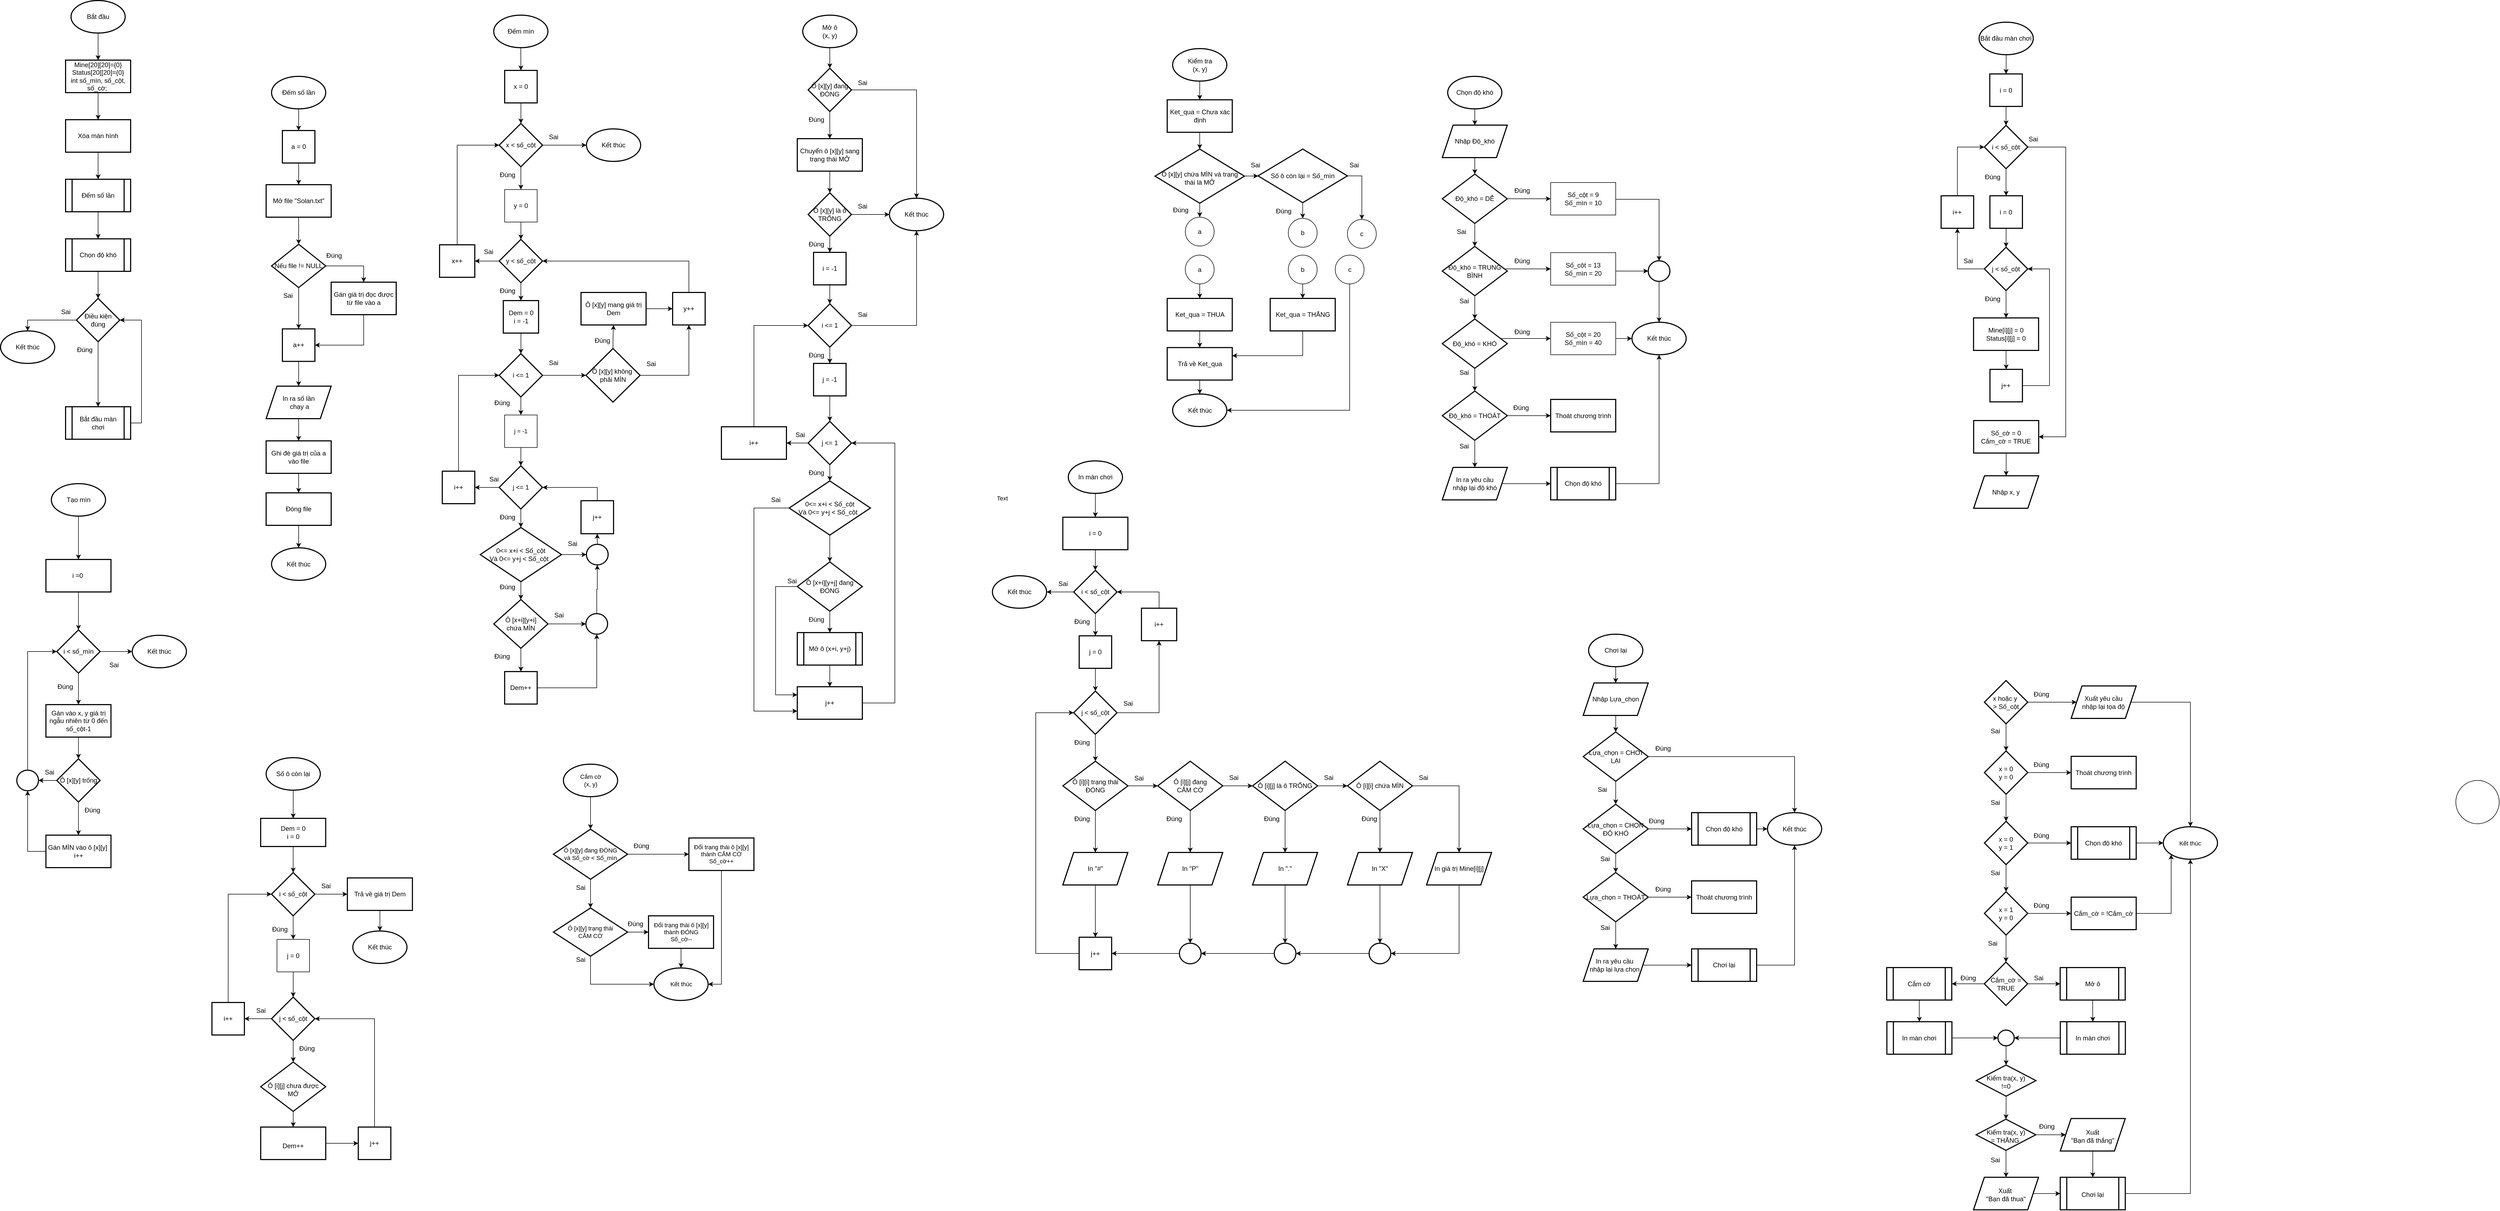 <mxfile version="24.2.1" type="github">
  <diagram id="C5RBs43oDa-KdzZeNtuy" name="Page-1">
    <mxGraphModel dx="4980" dy="2835" grid="1" gridSize="10" guides="1" tooltips="1" connect="1" arrows="1" fold="1" page="1" pageScale="1" pageWidth="827" pageHeight="1169" math="0" shadow="0">
      <root>
        <mxCell id="WIyWlLk6GJQsqaUBKTNV-0" />
        <mxCell id="WIyWlLk6GJQsqaUBKTNV-1" parent="WIyWlLk6GJQsqaUBKTNV-0" />
        <mxCell id="AY5HIMvqzPKkTlcYIoNA-202" value="" style="group" parent="WIyWlLk6GJQsqaUBKTNV-1" vertex="1" connectable="0">
          <mxGeometry x="70" y="20" width="240" height="810" as="geometry" />
        </mxCell>
        <mxCell id="AY5HIMvqzPKkTlcYIoNA-0" value="Bắt đầu" style="strokeWidth=2;html=1;shape=mxgraph.flowchart.start_1;whiteSpace=wrap;labelBackgroundColor=none;rounded=0;" parent="AY5HIMvqzPKkTlcYIoNA-202" vertex="1">
          <mxGeometry x="130" width="100" height="60" as="geometry" />
        </mxCell>
        <mxCell id="AY5HIMvqzPKkTlcYIoNA-4" value="Xóa màn hình" style="whiteSpace=wrap;html=1;strokeWidth=2;labelBackgroundColor=none;rounded=0;" parent="AY5HIMvqzPKkTlcYIoNA-202" vertex="1">
          <mxGeometry x="120" y="220" width="120" height="60" as="geometry" />
        </mxCell>
        <mxCell id="AY5HIMvqzPKkTlcYIoNA-6" value="Chọn độ khó" style="shape=process;whiteSpace=wrap;html=1;backgroundOutline=1;strokeWidth=2;labelBackgroundColor=none;rounded=0;" parent="AY5HIMvqzPKkTlcYIoNA-202" vertex="1">
          <mxGeometry x="120" y="440" width="120" height="60" as="geometry" />
        </mxCell>
        <mxCell id="AY5HIMvqzPKkTlcYIoNA-8" value="Điều kiện đúng" style="rhombus;whiteSpace=wrap;html=1;strokeWidth=2;labelBackgroundColor=none;rounded=0;" parent="AY5HIMvqzPKkTlcYIoNA-202" vertex="1">
          <mxGeometry x="140" y="550" width="80" height="80" as="geometry" />
        </mxCell>
        <mxCell id="AY5HIMvqzPKkTlcYIoNA-9" value="" style="edgeStyle=orthogonalEdgeStyle;rounded=0;orthogonalLoop=1;jettySize=auto;html=1;labelBackgroundColor=none;fontColor=default;" parent="AY5HIMvqzPKkTlcYIoNA-202" source="AY5HIMvqzPKkTlcYIoNA-6" target="AY5HIMvqzPKkTlcYIoNA-8" edge="1">
          <mxGeometry relative="1" as="geometry" />
        </mxCell>
        <mxCell id="AY5HIMvqzPKkTlcYIoNA-14" style="edgeStyle=orthogonalEdgeStyle;rounded=0;orthogonalLoop=1;jettySize=auto;html=1;exitX=1;exitY=0.5;exitDx=0;exitDy=0;entryX=1;entryY=0.5;entryDx=0;entryDy=0;labelBackgroundColor=none;fontColor=default;" parent="AY5HIMvqzPKkTlcYIoNA-202" source="AY5HIMvqzPKkTlcYIoNA-10" target="AY5HIMvqzPKkTlcYIoNA-8" edge="1">
          <mxGeometry relative="1" as="geometry" />
        </mxCell>
        <mxCell id="AY5HIMvqzPKkTlcYIoNA-10" value="Bắt đầu màn chơi" style="shape=process;whiteSpace=wrap;html=1;backgroundOutline=1;strokeWidth=2;labelBackgroundColor=none;rounded=0;" parent="AY5HIMvqzPKkTlcYIoNA-202" vertex="1">
          <mxGeometry x="120" y="750" width="120" height="60" as="geometry" />
        </mxCell>
        <mxCell id="AY5HIMvqzPKkTlcYIoNA-11" value="" style="edgeStyle=orthogonalEdgeStyle;rounded=0;orthogonalLoop=1;jettySize=auto;html=1;labelBackgroundColor=none;fontColor=default;" parent="AY5HIMvqzPKkTlcYIoNA-202" source="AY5HIMvqzPKkTlcYIoNA-8" target="AY5HIMvqzPKkTlcYIoNA-10" edge="1">
          <mxGeometry relative="1" as="geometry" />
        </mxCell>
        <mxCell id="AY5HIMvqzPKkTlcYIoNA-13" value="Đúng" style="text;html=1;align=center;verticalAlign=middle;resizable=0;points=[];autosize=1;strokeColor=none;fillColor=none;labelBackgroundColor=none;rounded=0;" parent="AY5HIMvqzPKkTlcYIoNA-202" vertex="1">
          <mxGeometry x="130" y="630" width="50" height="30" as="geometry" />
        </mxCell>
        <mxCell id="AY5HIMvqzPKkTlcYIoNA-17" value="Kết thúc" style="strokeWidth=2;html=1;shape=mxgraph.flowchart.start_1;whiteSpace=wrap;labelBackgroundColor=none;rounded=0;" parent="AY5HIMvqzPKkTlcYIoNA-202" vertex="1">
          <mxGeometry y="610" width="100" height="60" as="geometry" />
        </mxCell>
        <mxCell id="AY5HIMvqzPKkTlcYIoNA-18" style="edgeStyle=orthogonalEdgeStyle;rounded=0;orthogonalLoop=1;jettySize=auto;html=1;exitX=0;exitY=0.5;exitDx=0;exitDy=0;entryX=0.5;entryY=0;entryDx=0;entryDy=0;entryPerimeter=0;labelBackgroundColor=none;fontColor=default;" parent="AY5HIMvqzPKkTlcYIoNA-202" source="AY5HIMvqzPKkTlcYIoNA-8" target="AY5HIMvqzPKkTlcYIoNA-17" edge="1">
          <mxGeometry relative="1" as="geometry" />
        </mxCell>
        <mxCell id="AY5HIMvqzPKkTlcYIoNA-22" value="" style="edgeStyle=orthogonalEdgeStyle;rounded=0;orthogonalLoop=1;jettySize=auto;html=1;labelBackgroundColor=none;fontColor=default;" parent="AY5HIMvqzPKkTlcYIoNA-202" source="AY5HIMvqzPKkTlcYIoNA-20" target="AY5HIMvqzPKkTlcYIoNA-6" edge="1">
          <mxGeometry relative="1" as="geometry" />
        </mxCell>
        <mxCell id="AY5HIMvqzPKkTlcYIoNA-20" value="Đếm số lần" style="shape=process;whiteSpace=wrap;html=1;backgroundOutline=1;strokeWidth=2;labelBackgroundColor=none;rounded=0;" parent="AY5HIMvqzPKkTlcYIoNA-202" vertex="1">
          <mxGeometry x="120" y="330" width="120" height="60" as="geometry" />
        </mxCell>
        <mxCell id="AY5HIMvqzPKkTlcYIoNA-21" value="" style="edgeStyle=orthogonalEdgeStyle;rounded=0;orthogonalLoop=1;jettySize=auto;html=1;labelBackgroundColor=none;fontColor=default;" parent="AY5HIMvqzPKkTlcYIoNA-202" source="AY5HIMvqzPKkTlcYIoNA-4" target="AY5HIMvqzPKkTlcYIoNA-20" edge="1">
          <mxGeometry relative="1" as="geometry" />
        </mxCell>
        <mxCell id="AY5HIMvqzPKkTlcYIoNA-38" value="Sai" style="text;html=1;align=center;verticalAlign=middle;resizable=0;points=[];autosize=1;strokeColor=none;fillColor=none;labelBackgroundColor=none;rounded=0;" parent="AY5HIMvqzPKkTlcYIoNA-202" vertex="1">
          <mxGeometry x="100" y="560" width="40" height="30" as="geometry" />
        </mxCell>
        <mxCell id="AY5HIMvqzPKkTlcYIoNA-52" value="" style="edgeStyle=orthogonalEdgeStyle;orthogonalLoop=1;jettySize=auto;html=1;" parent="AY5HIMvqzPKkTlcYIoNA-202" source="AY5HIMvqzPKkTlcYIoNA-50" target="AY5HIMvqzPKkTlcYIoNA-4" edge="1">
          <mxGeometry relative="1" as="geometry" />
        </mxCell>
        <mxCell id="AY5HIMvqzPKkTlcYIoNA-50" value="Mine[20][20]={0}&lt;br&gt;Status[20[[20]={0}&lt;br&gt;int số_mìn, số_cột, số_cờ;&amp;nbsp;" style="whiteSpace=wrap;html=1;strokeWidth=2;labelBackgroundColor=none;rounded=0;" parent="AY5HIMvqzPKkTlcYIoNA-202" vertex="1">
          <mxGeometry x="120" y="110" width="120" height="60" as="geometry" />
        </mxCell>
        <mxCell id="AY5HIMvqzPKkTlcYIoNA-51" value="" style="edgeStyle=orthogonalEdgeStyle;orthogonalLoop=1;jettySize=auto;html=1;" parent="AY5HIMvqzPKkTlcYIoNA-202" source="AY5HIMvqzPKkTlcYIoNA-0" target="AY5HIMvqzPKkTlcYIoNA-50" edge="1">
          <mxGeometry relative="1" as="geometry" />
        </mxCell>
        <mxCell id="AY5HIMvqzPKkTlcYIoNA-444" value="" style="group" parent="WIyWlLk6GJQsqaUBKTNV-1" vertex="1" connectable="0">
          <mxGeometry x="79.0" y="912" width="334.0" height="804" as="geometry" />
        </mxCell>
        <mxCell id="xWsQnjHprtPg1S6d1RS_-28" value="" style="group" parent="AY5HIMvqzPKkTlcYIoNA-444" vertex="1" connectable="0">
          <mxGeometry x="21" width="313.0" height="709" as="geometry" />
        </mxCell>
        <mxCell id="AY5HIMvqzPKkTlcYIoNA-49" value="Tạo mìn" style="strokeWidth=2;html=1;shape=mxgraph.flowchart.start_1;whiteSpace=wrap;" parent="xWsQnjHprtPg1S6d1RS_-28" vertex="1">
          <mxGeometry x="63.74" width="100" height="60" as="geometry" />
        </mxCell>
        <mxCell id="AY5HIMvqzPKkTlcYIoNA-53" value="i =0&amp;nbsp;" style="whiteSpace=wrap;html=1;strokeWidth=2;" parent="xWsQnjHprtPg1S6d1RS_-28" vertex="1">
          <mxGeometry x="53.74" y="140" width="120" height="60" as="geometry" />
        </mxCell>
        <mxCell id="AY5HIMvqzPKkTlcYIoNA-54" value="" style="edgeStyle=orthogonalEdgeStyle;orthogonalLoop=1;jettySize=auto;html=1;" parent="xWsQnjHprtPg1S6d1RS_-28" source="AY5HIMvqzPKkTlcYIoNA-49" target="AY5HIMvqzPKkTlcYIoNA-53" edge="1">
          <mxGeometry relative="1" as="geometry" />
        </mxCell>
        <mxCell id="AY5HIMvqzPKkTlcYIoNA-55" value="i &amp;lt; số_mìn" style="rhombus;whiteSpace=wrap;html=1;strokeWidth=2;" parent="xWsQnjHprtPg1S6d1RS_-28" vertex="1">
          <mxGeometry x="73.74" y="270" width="80" height="80" as="geometry" />
        </mxCell>
        <mxCell id="AY5HIMvqzPKkTlcYIoNA-56" value="" style="edgeStyle=orthogonalEdgeStyle;orthogonalLoop=1;jettySize=auto;html=1;" parent="xWsQnjHprtPg1S6d1RS_-28" source="AY5HIMvqzPKkTlcYIoNA-53" target="AY5HIMvqzPKkTlcYIoNA-55" edge="1">
          <mxGeometry relative="1" as="geometry" />
        </mxCell>
        <mxCell id="AY5HIMvqzPKkTlcYIoNA-57" value="Gán vào x, y giá trị ngẫu nhiên từ 0 đến số_cột-1" style="whiteSpace=wrap;html=1;strokeWidth=2;" parent="xWsQnjHprtPg1S6d1RS_-28" vertex="1">
          <mxGeometry x="53.74" y="408" width="120" height="60" as="geometry" />
        </mxCell>
        <mxCell id="AY5HIMvqzPKkTlcYIoNA-58" value="" style="edgeStyle=orthogonalEdgeStyle;orthogonalLoop=1;jettySize=auto;html=1;" parent="xWsQnjHprtPg1S6d1RS_-28" source="AY5HIMvqzPKkTlcYIoNA-55" target="AY5HIMvqzPKkTlcYIoNA-57" edge="1">
          <mxGeometry relative="1" as="geometry" />
        </mxCell>
        <mxCell id="AY5HIMvqzPKkTlcYIoNA-59" value="Đúng" style="text;html=1;align=center;verticalAlign=middle;resizable=0;points=[];autosize=1;strokeColor=none;fillColor=none;" parent="xWsQnjHprtPg1S6d1RS_-28" vertex="1">
          <mxGeometry x="63.74" y="360" width="50" height="30" as="geometry" />
        </mxCell>
        <mxCell id="AY5HIMvqzPKkTlcYIoNA-62" value="Sai" style="text;html=1;align=center;verticalAlign=middle;resizable=0;points=[];autosize=1;strokeColor=none;fillColor=none;" parent="xWsQnjHprtPg1S6d1RS_-28" vertex="1">
          <mxGeometry x="158.74" y="320" width="40" height="30" as="geometry" />
        </mxCell>
        <mxCell id="AY5HIMvqzPKkTlcYIoNA-90" value="Ô [x][y] trống" style="rhombus;whiteSpace=wrap;html=1;strokeWidth=2;" parent="xWsQnjHprtPg1S6d1RS_-28" vertex="1">
          <mxGeometry x="73.74" y="508" width="80" height="80" as="geometry" />
        </mxCell>
        <mxCell id="AY5HIMvqzPKkTlcYIoNA-95" value="" style="edgeStyle=orthogonalEdgeStyle;orthogonalLoop=1;jettySize=auto;html=1;" parent="xWsQnjHprtPg1S6d1RS_-28" source="AY5HIMvqzPKkTlcYIoNA-57" target="AY5HIMvqzPKkTlcYIoNA-90" edge="1">
          <mxGeometry relative="1" as="geometry" />
        </mxCell>
        <mxCell id="AY5HIMvqzPKkTlcYIoNA-92" value="Gán MÌN vào ô [x][y]&amp;nbsp;&lt;br&gt;i++" style="whiteSpace=wrap;html=1;strokeWidth=2;" parent="xWsQnjHprtPg1S6d1RS_-28" vertex="1">
          <mxGeometry x="53.74" y="649" width="120" height="60" as="geometry" />
        </mxCell>
        <mxCell id="AY5HIMvqzPKkTlcYIoNA-88" value="" style="edgeStyle=orthogonalEdgeStyle;orthogonalLoop=1;jettySize=auto;html=1;rounded=0;" parent="xWsQnjHprtPg1S6d1RS_-28" source="AY5HIMvqzPKkTlcYIoNA-90" target="AY5HIMvqzPKkTlcYIoNA-92" edge="1">
          <mxGeometry relative="1" as="geometry" />
        </mxCell>
        <mxCell id="AY5HIMvqzPKkTlcYIoNA-93" value="Đúng" style="text;html=1;align=center;verticalAlign=middle;resizable=0;points=[];autosize=1;strokeColor=none;fillColor=none;" parent="xWsQnjHprtPg1S6d1RS_-28" vertex="1">
          <mxGeometry x="113.74" y="588" width="50" height="30" as="geometry" />
        </mxCell>
        <mxCell id="AY5HIMvqzPKkTlcYIoNA-99" value="Kết thúc" style="strokeWidth=2;html=1;shape=mxgraph.flowchart.start_1;whiteSpace=wrap;" parent="xWsQnjHprtPg1S6d1RS_-28" vertex="1">
          <mxGeometry x="213.0" y="280" width="100" height="60" as="geometry" />
        </mxCell>
        <mxCell id="AY5HIMvqzPKkTlcYIoNA-100" style="edgeStyle=orthogonalEdgeStyle;orthogonalLoop=1;jettySize=auto;html=1;exitX=1;exitY=0.5;exitDx=0;exitDy=0;entryX=0;entryY=0.5;entryDx=0;entryDy=0;entryPerimeter=0;strokeColor=default;rounded=0;curved=0;" parent="xWsQnjHprtPg1S6d1RS_-28" source="AY5HIMvqzPKkTlcYIoNA-55" target="AY5HIMvqzPKkTlcYIoNA-99" edge="1">
          <mxGeometry relative="1" as="geometry" />
        </mxCell>
        <mxCell id="AY5HIMvqzPKkTlcYIoNA-109" value="Sai" style="text;html=1;align=center;verticalAlign=middle;resizable=0;points=[];autosize=1;strokeColor=none;fillColor=none;" parent="xWsQnjHprtPg1S6d1RS_-28" vertex="1">
          <mxGeometry x="40.0" y="518" width="40" height="30" as="geometry" />
        </mxCell>
        <mxCell id="AY5HIMvqzPKkTlcYIoNA-442" style="edgeStyle=orthogonalEdgeStyle;orthogonalLoop=1;jettySize=auto;elbow=vertical;html=1;exitX=0.5;exitY=0;exitDx=0;exitDy=0;entryX=0;entryY=0.5;entryDx=0;entryDy=0;rounded=0;curved=0;" parent="xWsQnjHprtPg1S6d1RS_-28" source="AY5HIMvqzPKkTlcYIoNA-440" target="AY5HIMvqzPKkTlcYIoNA-55" edge="1">
          <mxGeometry relative="1" as="geometry" />
        </mxCell>
        <mxCell id="AY5HIMvqzPKkTlcYIoNA-440" value="" style="ellipse;whiteSpace=wrap;html=1;strokeWidth=2;perimeter=rhombusPerimeter;" parent="xWsQnjHprtPg1S6d1RS_-28" vertex="1">
          <mxGeometry y="529" width="40" height="38" as="geometry" />
        </mxCell>
        <mxCell id="AY5HIMvqzPKkTlcYIoNA-108" style="edgeStyle=orthogonalEdgeStyle;orthogonalLoop=1;jettySize=auto;html=1;exitX=0;exitY=0.5;exitDx=0;exitDy=0;entryX=1;entryY=0.5;entryDx=0;entryDy=0;" parent="xWsQnjHprtPg1S6d1RS_-28" source="AY5HIMvqzPKkTlcYIoNA-90" target="AY5HIMvqzPKkTlcYIoNA-440" edge="1">
          <mxGeometry relative="1" as="geometry">
            <mxPoint x="9.0" y="614" as="targetPoint" />
          </mxGeometry>
        </mxCell>
        <mxCell id="AY5HIMvqzPKkTlcYIoNA-441" style="edgeStyle=orthogonalEdgeStyle;orthogonalLoop=1;jettySize=auto;elbow=vertical;html=1;exitX=0;exitY=0.5;exitDx=0;exitDy=0;entryX=0.5;entryY=1;entryDx=0;entryDy=0;rounded=0;" parent="xWsQnjHprtPg1S6d1RS_-28" source="AY5HIMvqzPKkTlcYIoNA-92" target="AY5HIMvqzPKkTlcYIoNA-440" edge="1">
          <mxGeometry relative="1" as="geometry" />
        </mxCell>
        <mxCell id="AY5HIMvqzPKkTlcYIoNA-505" value="" style="group" parent="WIyWlLk6GJQsqaUBKTNV-1" vertex="1" connectable="0">
          <mxGeometry x="2730" y="160" width="440" height="782" as="geometry" />
        </mxCell>
        <mxCell id="AY5HIMvqzPKkTlcYIoNA-445" value="Chọn độ khó" style="strokeWidth=2;html=1;shape=mxgraph.flowchart.start_1;whiteSpace=wrap;" parent="AY5HIMvqzPKkTlcYIoNA-505" vertex="1">
          <mxGeometry x="10" width="100" height="60" as="geometry" />
        </mxCell>
        <mxCell id="AY5HIMvqzPKkTlcYIoNA-446" value="Độ_khó = DỄ" style="rhombus;whiteSpace=wrap;html=1;strokeWidth=2;" parent="AY5HIMvqzPKkTlcYIoNA-505" vertex="1">
          <mxGeometry y="180.5" width="120" height="91" as="geometry" />
        </mxCell>
        <mxCell id="AY5HIMvqzPKkTlcYIoNA-449" value="" style="edgeStyle=elbowEdgeStyle;orthogonalLoop=1;jettySize=auto;elbow=vertical;html=1;entryX=0;entryY=0.5;entryDx=0;entryDy=0;" parent="AY5HIMvqzPKkTlcYIoNA-505" source="AY5HIMvqzPKkTlcYIoNA-446" target="AY5HIMvqzPKkTlcYIoNA-483" edge="1">
          <mxGeometry relative="1" as="geometry">
            <mxPoint x="200" y="226" as="targetPoint" />
          </mxGeometry>
        </mxCell>
        <mxCell id="AY5HIMvqzPKkTlcYIoNA-450" value="Đúng" style="text;html=1;align=center;verticalAlign=middle;resizable=0;points=[];autosize=1;strokeColor=none;fillColor=none;" parent="AY5HIMvqzPKkTlcYIoNA-505" vertex="1">
          <mxGeometry x="122.09" y="196" width="50" height="30" as="geometry" />
        </mxCell>
        <mxCell id="AY5HIMvqzPKkTlcYIoNA-451" value="Độ_khó = KHÓ" style="rhombus;whiteSpace=wrap;html=1;strokeWidth=2;" parent="AY5HIMvqzPKkTlcYIoNA-505" vertex="1">
          <mxGeometry y="448" width="120" height="91" as="geometry" />
        </mxCell>
        <mxCell id="AY5HIMvqzPKkTlcYIoNA-455" value="Đúng" style="text;html=1;align=center;verticalAlign=middle;resizable=0;points=[];autosize=1;strokeColor=none;fillColor=none;" parent="AY5HIMvqzPKkTlcYIoNA-505" vertex="1">
          <mxGeometry x="122.09" y="456.5" width="50" height="30" as="geometry" />
        </mxCell>
        <mxCell id="AY5HIMvqzPKkTlcYIoNA-456" value="Độ_khó = THOÁT" style="rhombus;whiteSpace=wrap;html=1;strokeWidth=2;" parent="AY5HIMvqzPKkTlcYIoNA-505" vertex="1">
          <mxGeometry y="581" width="120" height="91" as="geometry" />
        </mxCell>
        <mxCell id="AY5HIMvqzPKkTlcYIoNA-457" value="" style="edgeStyle=elbowEdgeStyle;orthogonalLoop=1;jettySize=auto;elbow=vertical;html=1;entryX=0.5;entryY=0;entryDx=0;entryDy=0;" parent="AY5HIMvqzPKkTlcYIoNA-505" source="AY5HIMvqzPKkTlcYIoNA-451" target="AY5HIMvqzPKkTlcYIoNA-456" edge="1">
          <mxGeometry relative="1" as="geometry">
            <mxPoint x="60.09" y="653" as="targetPoint" />
          </mxGeometry>
        </mxCell>
        <mxCell id="AY5HIMvqzPKkTlcYIoNA-461" value="Đúng" style="text;html=1;align=center;verticalAlign=middle;resizable=0;points=[];autosize=1;strokeColor=none;fillColor=none;" parent="AY5HIMvqzPKkTlcYIoNA-505" vertex="1">
          <mxGeometry x="120" y="596.5" width="50" height="30" as="geometry" />
        </mxCell>
        <mxCell id="AY5HIMvqzPKkTlcYIoNA-462" value="Sai" style="text;html=1;align=center;verticalAlign=middle;resizable=0;points=[];autosize=1;strokeColor=none;fillColor=none;" parent="AY5HIMvqzPKkTlcYIoNA-505" vertex="1">
          <mxGeometry x="14.91" y="271.5" width="40" height="30" as="geometry" />
        </mxCell>
        <mxCell id="AY5HIMvqzPKkTlcYIoNA-463" value="Sai" style="text;html=1;align=center;verticalAlign=middle;resizable=0;points=[];autosize=1;strokeColor=none;fillColor=none;" parent="AY5HIMvqzPKkTlcYIoNA-505" vertex="1">
          <mxGeometry x="19.91" y="532" width="40" height="30" as="geometry" />
        </mxCell>
        <mxCell id="AY5HIMvqzPKkTlcYIoNA-464" value="Sai" style="text;html=1;align=center;verticalAlign=middle;resizable=0;points=[];autosize=1;strokeColor=none;fillColor=none;" parent="AY5HIMvqzPKkTlcYIoNA-505" vertex="1">
          <mxGeometry x="19.91" y="668" width="40" height="30" as="geometry" />
        </mxCell>
        <mxCell id="AY5HIMvqzPKkTlcYIoNA-465" value="" style="edgeStyle=elbowEdgeStyle;orthogonalLoop=1;jettySize=auto;elbow=vertical;html=1;entryX=0.5;entryY=0;entryDx=0;entryDy=0;" parent="AY5HIMvqzPKkTlcYIoNA-505" source="AY5HIMvqzPKkTlcYIoNA-466" target="AY5HIMvqzPKkTlcYIoNA-451" edge="1">
          <mxGeometry relative="1" as="geometry">
            <mxPoint x="60.09" y="504.0" as="targetPoint" />
          </mxGeometry>
        </mxCell>
        <mxCell id="AY5HIMvqzPKkTlcYIoNA-466" value="Độ_khó = TRUNG BÌNH" style="rhombus;whiteSpace=wrap;html=1;strokeWidth=2;" parent="AY5HIMvqzPKkTlcYIoNA-505" vertex="1">
          <mxGeometry y="314" width="120" height="91" as="geometry" />
        </mxCell>
        <mxCell id="AY5HIMvqzPKkTlcYIoNA-467" value="" style="edgeStyle=elbowEdgeStyle;orthogonalLoop=1;jettySize=auto;elbow=vertical;html=1;" parent="AY5HIMvqzPKkTlcYIoNA-505" source="AY5HIMvqzPKkTlcYIoNA-446" target="AY5HIMvqzPKkTlcYIoNA-466" edge="1">
          <mxGeometry relative="1" as="geometry" />
        </mxCell>
        <mxCell id="AY5HIMvqzPKkTlcYIoNA-471" value="Đúng" style="text;html=1;align=center;verticalAlign=middle;resizable=0;points=[];autosize=1;strokeColor=none;fillColor=none;" parent="AY5HIMvqzPKkTlcYIoNA-505" vertex="1">
          <mxGeometry x="122.09" y="325.5" width="50" height="30" as="geometry" />
        </mxCell>
        <mxCell id="AY5HIMvqzPKkTlcYIoNA-473" value="" style="ellipse;whiteSpace=wrap;html=1;strokeWidth=2;perimeter=rhombusPerimeter;" parent="AY5HIMvqzPKkTlcYIoNA-505" vertex="1">
          <mxGeometry x="380" y="340.5" width="40" height="38" as="geometry" />
        </mxCell>
        <mxCell id="AY5HIMvqzPKkTlcYIoNA-482" value="" style="edgeStyle=elbowEdgeStyle;orthogonalLoop=1;jettySize=auto;elbow=vertical;html=1;" parent="AY5HIMvqzPKkTlcYIoNA-505" source="AY5HIMvqzPKkTlcYIoNA-480" target="AY5HIMvqzPKkTlcYIoNA-446" edge="1">
          <mxGeometry relative="1" as="geometry" />
        </mxCell>
        <mxCell id="AY5HIMvqzPKkTlcYIoNA-480" value="Nhập Độ_khó" style="shape=parallelogram;perimeter=parallelogramPerimeter;whiteSpace=wrap;html=1;fixedSize=1;strokeWidth=2;" parent="AY5HIMvqzPKkTlcYIoNA-505" vertex="1">
          <mxGeometry y="90" width="120" height="60" as="geometry" />
        </mxCell>
        <mxCell id="AY5HIMvqzPKkTlcYIoNA-481" value="" style="edgeStyle=elbowEdgeStyle;orthogonalLoop=1;jettySize=auto;elbow=vertical;html=1;" parent="AY5HIMvqzPKkTlcYIoNA-505" source="AY5HIMvqzPKkTlcYIoNA-445" target="AY5HIMvqzPKkTlcYIoNA-480" edge="1">
          <mxGeometry relative="1" as="geometry" />
        </mxCell>
        <mxCell id="AY5HIMvqzPKkTlcYIoNA-483" value="Số_cột = 9&lt;br&gt;Số_mìn = 10" style="whiteSpace=wrap;html=1;" parent="AY5HIMvqzPKkTlcYIoNA-505" vertex="1">
          <mxGeometry x="200" y="196" width="120" height="60" as="geometry" />
        </mxCell>
        <mxCell id="AY5HIMvqzPKkTlcYIoNA-447" style="edgeStyle=elbowEdgeStyle;orthogonalLoop=1;jettySize=auto;elbow=vertical;html=1;exitX=1;exitY=0.5;exitDx=0;exitDy=0;entryX=0.5;entryY=0;entryDx=0;entryDy=0;rounded=0;curved=0;strokeColor=default;" parent="AY5HIMvqzPKkTlcYIoNA-505" source="AY5HIMvqzPKkTlcYIoNA-483" target="AY5HIMvqzPKkTlcYIoNA-473" edge="1">
          <mxGeometry relative="1" as="geometry">
            <Array as="points">
              <mxPoint x="350" y="227" />
            </Array>
            <mxPoint x="320" y="226" as="sourcePoint" />
          </mxGeometry>
        </mxCell>
        <mxCell id="AY5HIMvqzPKkTlcYIoNA-491" value="" style="edgeStyle=elbowEdgeStyle;orthogonalLoop=1;jettySize=auto;elbow=vertical;html=1;" parent="AY5HIMvqzPKkTlcYIoNA-505" source="AY5HIMvqzPKkTlcYIoNA-484" target="AY5HIMvqzPKkTlcYIoNA-473" edge="1">
          <mxGeometry relative="1" as="geometry" />
        </mxCell>
        <mxCell id="AY5HIMvqzPKkTlcYIoNA-484" value="Số_cột = 13&lt;br&gt;Số_mìn = 20" style="whiteSpace=wrap;html=1;" parent="AY5HIMvqzPKkTlcYIoNA-505" vertex="1">
          <mxGeometry x="200" y="325.5" width="120" height="60" as="geometry" />
        </mxCell>
        <mxCell id="AY5HIMvqzPKkTlcYIoNA-488" value="" style="edgeStyle=elbowEdgeStyle;orthogonalLoop=1;jettySize=auto;elbow=vertical;html=1;" parent="AY5HIMvqzPKkTlcYIoNA-505" source="AY5HIMvqzPKkTlcYIoNA-466" target="AY5HIMvqzPKkTlcYIoNA-484" edge="1">
          <mxGeometry relative="1" as="geometry" />
        </mxCell>
        <mxCell id="AY5HIMvqzPKkTlcYIoNA-485" value="Số_cột = 20&lt;br&gt;Số_mìn = 40" style="whiteSpace=wrap;html=1;" parent="AY5HIMvqzPKkTlcYIoNA-505" vertex="1">
          <mxGeometry x="200" y="454" width="120" height="60" as="geometry" />
        </mxCell>
        <mxCell id="AY5HIMvqzPKkTlcYIoNA-489" value="" style="edgeStyle=elbowEdgeStyle;orthogonalLoop=1;jettySize=auto;elbow=vertical;html=1;" parent="AY5HIMvqzPKkTlcYIoNA-505" source="AY5HIMvqzPKkTlcYIoNA-451" target="AY5HIMvqzPKkTlcYIoNA-485" edge="1">
          <mxGeometry relative="1" as="geometry" />
        </mxCell>
        <mxCell id="AY5HIMvqzPKkTlcYIoNA-495" value="Thoát chương trình" style="whiteSpace=wrap;html=1;strokeWidth=2;" parent="AY5HIMvqzPKkTlcYIoNA-505" vertex="1">
          <mxGeometry x="200" y="596.5" width="120" height="60" as="geometry" />
        </mxCell>
        <mxCell id="AY5HIMvqzPKkTlcYIoNA-496" value="" style="edgeStyle=elbowEdgeStyle;orthogonalLoop=1;jettySize=auto;elbow=vertical;html=1;" parent="AY5HIMvqzPKkTlcYIoNA-505" source="AY5HIMvqzPKkTlcYIoNA-456" target="AY5HIMvqzPKkTlcYIoNA-495" edge="1">
          <mxGeometry relative="1" as="geometry" />
        </mxCell>
        <mxCell id="AY5HIMvqzPKkTlcYIoNA-497" value="In ra yêu cầu nhập lại độ khó" style="shape=parallelogram;perimeter=parallelogramPerimeter;whiteSpace=wrap;html=1;fixedSize=1;strokeWidth=2;spacingLeft=10;spacingRight=10;" parent="AY5HIMvqzPKkTlcYIoNA-505" vertex="1">
          <mxGeometry y="722" width="120" height="60" as="geometry" />
        </mxCell>
        <mxCell id="AY5HIMvqzPKkTlcYIoNA-498" value="" style="edgeStyle=elbowEdgeStyle;orthogonalLoop=1;jettySize=auto;elbow=vertical;html=1;" parent="AY5HIMvqzPKkTlcYIoNA-505" source="AY5HIMvqzPKkTlcYIoNA-456" target="AY5HIMvqzPKkTlcYIoNA-497" edge="1">
          <mxGeometry relative="1" as="geometry" />
        </mxCell>
        <mxCell id="AY5HIMvqzPKkTlcYIoNA-499" value="Chọn độ khó" style="shape=process;whiteSpace=wrap;html=1;backgroundOutline=1;strokeWidth=2;" parent="AY5HIMvqzPKkTlcYIoNA-505" vertex="1">
          <mxGeometry x="200" y="722" width="120" height="60" as="geometry" />
        </mxCell>
        <mxCell id="AY5HIMvqzPKkTlcYIoNA-504" style="edgeStyle=orthogonalEdgeStyle;orthogonalLoop=1;jettySize=auto;elbow=vertical;html=1;exitX=1;exitY=0.5;exitDx=0;exitDy=0;entryX=0.5;entryY=1;entryDx=0;entryDy=0;entryPerimeter=0;rounded=0;" parent="AY5HIMvqzPKkTlcYIoNA-505" source="AY5HIMvqzPKkTlcYIoNA-499" target="AY5HIMvqzPKkTlcYIoNA-501" edge="1">
          <mxGeometry relative="1" as="geometry" />
        </mxCell>
        <mxCell id="AY5HIMvqzPKkTlcYIoNA-503" value="" style="edgeStyle=elbowEdgeStyle;orthogonalLoop=1;jettySize=auto;elbow=vertical;html=1;" parent="AY5HIMvqzPKkTlcYIoNA-505" source="AY5HIMvqzPKkTlcYIoNA-497" target="AY5HIMvqzPKkTlcYIoNA-499" edge="1">
          <mxGeometry relative="1" as="geometry" />
        </mxCell>
        <mxCell id="AY5HIMvqzPKkTlcYIoNA-590" value="Sai" style="text;html=1;align=center;verticalAlign=middle;resizable=0;points=[];autosize=1;strokeColor=none;fillColor=none;" parent="AY5HIMvqzPKkTlcYIoNA-505" vertex="1">
          <mxGeometry x="19.91" y="400" width="40" height="30" as="geometry" />
        </mxCell>
        <mxCell id="AY5HIMvqzPKkTlcYIoNA-501" value="Kết thúc" style="strokeWidth=2;html=1;shape=mxgraph.flowchart.start_1;whiteSpace=wrap;" parent="AY5HIMvqzPKkTlcYIoNA-505" vertex="1">
          <mxGeometry x="350" y="454" width="100" height="60" as="geometry" />
        </mxCell>
        <mxCell id="AY5HIMvqzPKkTlcYIoNA-472" value="" style="edgeStyle=elbowEdgeStyle;orthogonalLoop=1;jettySize=auto;elbow=vertical;html=1;entryX=0.5;entryY=0;entryDx=0;entryDy=0;entryPerimeter=0;" parent="AY5HIMvqzPKkTlcYIoNA-505" source="AY5HIMvqzPKkTlcYIoNA-473" target="AY5HIMvqzPKkTlcYIoNA-501" edge="1">
          <mxGeometry relative="1" as="geometry">
            <mxPoint x="390" y="467.5" as="targetPoint" />
          </mxGeometry>
        </mxCell>
        <mxCell id="xWsQnjHprtPg1S6d1RS_-84" style="edgeStyle=orthogonalEdgeStyle;rounded=0;orthogonalLoop=1;jettySize=auto;html=1;exitX=1;exitY=0.5;exitDx=0;exitDy=0;entryX=0;entryY=0.5;entryDx=0;entryDy=0;entryPerimeter=0;strokeColor=default;align=center;verticalAlign=middle;fontFamily=Helvetica;fontSize=11;fontColor=default;labelBackgroundColor=default;endArrow=classic;" parent="AY5HIMvqzPKkTlcYIoNA-505" source="AY5HIMvqzPKkTlcYIoNA-485" target="AY5HIMvqzPKkTlcYIoNA-501" edge="1">
          <mxGeometry relative="1" as="geometry" />
        </mxCell>
        <mxCell id="AY5HIMvqzPKkTlcYIoNA-555" value="" style="group" parent="WIyWlLk6GJQsqaUBKTNV-1" vertex="1" connectable="0">
          <mxGeometry x="2990" y="1190" width="440" height="641" as="geometry" />
        </mxCell>
        <mxCell id="AY5HIMvqzPKkTlcYIoNA-506" value="Kết thúc" style="strokeWidth=2;html=1;shape=mxgraph.flowchart.start_1;whiteSpace=wrap;" parent="AY5HIMvqzPKkTlcYIoNA-555" vertex="1">
          <mxGeometry x="340" y="329.5" width="100" height="60" as="geometry" />
        </mxCell>
        <mxCell id="AY5HIMvqzPKkTlcYIoNA-544" style="edgeStyle=orthogonalEdgeStyle;orthogonalLoop=1;jettySize=auto;elbow=vertical;html=1;exitX=1;exitY=0.5;exitDx=0;exitDy=0;entryX=0.5;entryY=1;entryDx=0;entryDy=0;entryPerimeter=0;rounded=0;" parent="AY5HIMvqzPKkTlcYIoNA-555" source="AY5HIMvqzPKkTlcYIoNA-542" target="AY5HIMvqzPKkTlcYIoNA-506" edge="1">
          <mxGeometry relative="1" as="geometry" />
        </mxCell>
        <mxCell id="AY5HIMvqzPKkTlcYIoNA-508" value="Chơi lại" style="strokeWidth=2;html=1;shape=mxgraph.flowchart.start_1;whiteSpace=wrap;" parent="AY5HIMvqzPKkTlcYIoNA-555" vertex="1">
          <mxGeometry x="10" width="100" height="60" as="geometry" />
        </mxCell>
        <mxCell id="AY5HIMvqzPKkTlcYIoNA-552" style="edgeStyle=orthogonalEdgeStyle;orthogonalLoop=1;jettySize=auto;html=1;exitX=1;exitY=0.5;exitDx=0;exitDy=0;entryX=0.5;entryY=0;entryDx=0;entryDy=0;strokeColor=default;rounded=0;elbow=vertical;entryPerimeter=0;" parent="AY5HIMvqzPKkTlcYIoNA-555" source="AY5HIMvqzPKkTlcYIoNA-509" target="AY5HIMvqzPKkTlcYIoNA-506" edge="1">
          <mxGeometry relative="1" as="geometry">
            <mxPoint x="390" y="339" as="targetPoint" />
          </mxGeometry>
        </mxCell>
        <mxCell id="AY5HIMvqzPKkTlcYIoNA-509" value="Lựa_chọn = CHƠI LẠI" style="rhombus;whiteSpace=wrap;html=1;strokeWidth=2;" parent="AY5HIMvqzPKkTlcYIoNA-555" vertex="1">
          <mxGeometry y="180.5" width="120" height="91" as="geometry" />
        </mxCell>
        <mxCell id="AY5HIMvqzPKkTlcYIoNA-511" value="Đúng" style="text;html=1;align=center;verticalAlign=middle;resizable=0;points=[];autosize=1;strokeColor=none;fillColor=none;" parent="AY5HIMvqzPKkTlcYIoNA-555" vertex="1">
          <mxGeometry x="122.09" y="196" width="50" height="30" as="geometry" />
        </mxCell>
        <mxCell id="AY5HIMvqzPKkTlcYIoNA-514" value="Lựa_chọn = THOÁT" style="rhombus;whiteSpace=wrap;html=1;strokeWidth=2;" parent="AY5HIMvqzPKkTlcYIoNA-555" vertex="1">
          <mxGeometry y="440" width="120" height="91" as="geometry" />
        </mxCell>
        <mxCell id="AY5HIMvqzPKkTlcYIoNA-516" value="Đúng" style="text;html=1;align=center;verticalAlign=middle;resizable=0;points=[];autosize=1;strokeColor=none;fillColor=none;" parent="AY5HIMvqzPKkTlcYIoNA-555" vertex="1">
          <mxGeometry x="122.09" y="455.5" width="50" height="30" as="geometry" />
        </mxCell>
        <mxCell id="AY5HIMvqzPKkTlcYIoNA-517" value="Sai" style="text;html=1;align=center;verticalAlign=middle;resizable=0;points=[];autosize=1;strokeColor=none;fillColor=none;" parent="AY5HIMvqzPKkTlcYIoNA-555" vertex="1">
          <mxGeometry x="14.91" y="271.5" width="40" height="30" as="geometry" />
        </mxCell>
        <mxCell id="AY5HIMvqzPKkTlcYIoNA-519" value="Sai" style="text;html=1;align=center;verticalAlign=middle;resizable=0;points=[];autosize=1;strokeColor=none;fillColor=none;" parent="AY5HIMvqzPKkTlcYIoNA-555" vertex="1">
          <mxGeometry x="19.91" y="527" width="40" height="30" as="geometry" />
        </mxCell>
        <mxCell id="AY5HIMvqzPKkTlcYIoNA-546" value="" style="edgeStyle=elbowEdgeStyle;orthogonalLoop=1;jettySize=auto;elbow=vertical;html=1;" parent="AY5HIMvqzPKkTlcYIoNA-555" source="AY5HIMvqzPKkTlcYIoNA-521" target="AY5HIMvqzPKkTlcYIoNA-514" edge="1">
          <mxGeometry relative="1" as="geometry" />
        </mxCell>
        <mxCell id="AY5HIMvqzPKkTlcYIoNA-521" value="Lựa_chọn = CHỌN ĐỘ KHÓ" style="rhombus;whiteSpace=wrap;html=1;strokeWidth=2;" parent="AY5HIMvqzPKkTlcYIoNA-555" vertex="1">
          <mxGeometry y="314" width="120" height="91" as="geometry" />
        </mxCell>
        <mxCell id="AY5HIMvqzPKkTlcYIoNA-522" value="" style="edgeStyle=elbowEdgeStyle;orthogonalLoop=1;jettySize=auto;elbow=vertical;html=1;" parent="AY5HIMvqzPKkTlcYIoNA-555" source="AY5HIMvqzPKkTlcYIoNA-509" target="AY5HIMvqzPKkTlcYIoNA-521" edge="1">
          <mxGeometry relative="1" as="geometry" />
        </mxCell>
        <mxCell id="AY5HIMvqzPKkTlcYIoNA-523" value="Đúng" style="text;html=1;align=center;verticalAlign=middle;resizable=0;points=[];autosize=1;strokeColor=none;fillColor=none;" parent="AY5HIMvqzPKkTlcYIoNA-555" vertex="1">
          <mxGeometry x="110" y="329.5" width="50" height="30" as="geometry" />
        </mxCell>
        <mxCell id="AY5HIMvqzPKkTlcYIoNA-527" value="" style="edgeStyle=elbowEdgeStyle;orthogonalLoop=1;jettySize=auto;elbow=vertical;html=1;" parent="AY5HIMvqzPKkTlcYIoNA-555" source="AY5HIMvqzPKkTlcYIoNA-528" target="AY5HIMvqzPKkTlcYIoNA-509" edge="1">
          <mxGeometry relative="1" as="geometry" />
        </mxCell>
        <mxCell id="AY5HIMvqzPKkTlcYIoNA-528" value="Nhập Lựa_chọn" style="shape=parallelogram;perimeter=parallelogramPerimeter;whiteSpace=wrap;html=1;fixedSize=1;strokeWidth=2;" parent="AY5HIMvqzPKkTlcYIoNA-555" vertex="1">
          <mxGeometry y="90" width="120" height="60" as="geometry" />
        </mxCell>
        <mxCell id="AY5HIMvqzPKkTlcYIoNA-529" value="" style="edgeStyle=elbowEdgeStyle;orthogonalLoop=1;jettySize=auto;elbow=vertical;html=1;" parent="AY5HIMvqzPKkTlcYIoNA-555" source="AY5HIMvqzPKkTlcYIoNA-508" target="AY5HIMvqzPKkTlcYIoNA-528" edge="1">
          <mxGeometry relative="1" as="geometry" />
        </mxCell>
        <mxCell id="AY5HIMvqzPKkTlcYIoNA-538" value="Thoát chương trình" style="whiteSpace=wrap;html=1;strokeWidth=2;" parent="AY5HIMvqzPKkTlcYIoNA-555" vertex="1">
          <mxGeometry x="200" y="455.5" width="120" height="60" as="geometry" />
        </mxCell>
        <mxCell id="AY5HIMvqzPKkTlcYIoNA-539" value="" style="edgeStyle=elbowEdgeStyle;orthogonalLoop=1;jettySize=auto;elbow=vertical;html=1;" parent="AY5HIMvqzPKkTlcYIoNA-555" source="AY5HIMvqzPKkTlcYIoNA-514" target="AY5HIMvqzPKkTlcYIoNA-538" edge="1">
          <mxGeometry relative="1" as="geometry" />
        </mxCell>
        <mxCell id="AY5HIMvqzPKkTlcYIoNA-540" value="In ra yêu cầu nhập lại lựa chọn" style="shape=parallelogram;perimeter=parallelogramPerimeter;whiteSpace=wrap;html=1;fixedSize=1;strokeWidth=2;spacingLeft=10;spacingRight=14;" parent="AY5HIMvqzPKkTlcYIoNA-555" vertex="1">
          <mxGeometry y="581" width="120" height="60" as="geometry" />
        </mxCell>
        <mxCell id="AY5HIMvqzPKkTlcYIoNA-541" value="" style="edgeStyle=elbowEdgeStyle;orthogonalLoop=1;jettySize=auto;elbow=vertical;html=1;" parent="AY5HIMvqzPKkTlcYIoNA-555" source="AY5HIMvqzPKkTlcYIoNA-514" target="AY5HIMvqzPKkTlcYIoNA-540" edge="1">
          <mxGeometry relative="1" as="geometry" />
        </mxCell>
        <mxCell id="AY5HIMvqzPKkTlcYIoNA-542" value="Chơi lại" style="shape=process;whiteSpace=wrap;html=1;backgroundOutline=1;strokeWidth=2;" parent="AY5HIMvqzPKkTlcYIoNA-555" vertex="1">
          <mxGeometry x="200" y="581" width="120" height="60" as="geometry" />
        </mxCell>
        <mxCell id="AY5HIMvqzPKkTlcYIoNA-543" value="" style="edgeStyle=elbowEdgeStyle;orthogonalLoop=1;jettySize=auto;elbow=vertical;html=1;" parent="AY5HIMvqzPKkTlcYIoNA-555" source="AY5HIMvqzPKkTlcYIoNA-540" target="AY5HIMvqzPKkTlcYIoNA-542" edge="1">
          <mxGeometry relative="1" as="geometry" />
        </mxCell>
        <mxCell id="AY5HIMvqzPKkTlcYIoNA-554" value="" style="edgeStyle=elbowEdgeStyle;orthogonalLoop=1;jettySize=auto;elbow=vertical;html=1;" parent="AY5HIMvqzPKkTlcYIoNA-555" source="AY5HIMvqzPKkTlcYIoNA-550" target="AY5HIMvqzPKkTlcYIoNA-506" edge="1">
          <mxGeometry relative="1" as="geometry" />
        </mxCell>
        <mxCell id="AY5HIMvqzPKkTlcYIoNA-550" value="Chọn độ khó" style="shape=process;whiteSpace=wrap;html=1;backgroundOutline=1;strokeWidth=2;" parent="AY5HIMvqzPKkTlcYIoNA-555" vertex="1">
          <mxGeometry x="200" y="329.5" width="120" height="60" as="geometry" />
        </mxCell>
        <mxCell id="AY5HIMvqzPKkTlcYIoNA-551" value="" style="edgeStyle=elbowEdgeStyle;orthogonalLoop=1;jettySize=auto;elbow=vertical;html=1;" parent="AY5HIMvqzPKkTlcYIoNA-555" source="AY5HIMvqzPKkTlcYIoNA-521" target="AY5HIMvqzPKkTlcYIoNA-550" edge="1">
          <mxGeometry relative="1" as="geometry" />
        </mxCell>
        <mxCell id="AY5HIMvqzPKkTlcYIoNA-593" value="Sai" style="text;html=1;align=center;verticalAlign=middle;resizable=0;points=[];autosize=1;strokeColor=none;fillColor=none;" parent="AY5HIMvqzPKkTlcYIoNA-555" vertex="1">
          <mxGeometry x="19.91" y="400" width="40" height="30" as="geometry" />
        </mxCell>
        <mxCell id="AY5HIMvqzPKkTlcYIoNA-692" value="" style="group" parent="WIyWlLk6GJQsqaUBKTNV-1" vertex="1" connectable="0">
          <mxGeometry x="1090" y="1430" width="375.5" height="479" as="geometry" />
        </mxCell>
        <mxCell id="AY5HIMvqzPKkTlcYIoNA-676" value="Cắm cờ&lt;br&gt;(x, y)" style="strokeWidth=2;html=1;shape=mxgraph.flowchart.start_1;whiteSpace=wrap;fontFamily=Helvetica;fontSize=11;fontColor=default;" parent="AY5HIMvqzPKkTlcYIoNA-692" vertex="1">
          <mxGeometry x="18.5" width="100" height="60" as="geometry" />
        </mxCell>
        <mxCell id="AY5HIMvqzPKkTlcYIoNA-677" value="Ô [x][y] đang ĐÓNG&lt;br&gt;và Số_cờ &amp;lt; Số_mìn" style="rhombus;whiteSpace=wrap;html=1;fontSize=11;strokeWidth=2;" parent="AY5HIMvqzPKkTlcYIoNA-692" vertex="1">
          <mxGeometry y="120" width="137" height="92.5" as="geometry" />
        </mxCell>
        <mxCell id="AY5HIMvqzPKkTlcYIoNA-678" value="" style="edgeStyle=orthogonalEdgeStyle;shape=connector;rounded=0;orthogonalLoop=1;jettySize=auto;html=1;labelBackgroundColor=default;strokeColor=default;align=center;verticalAlign=middle;fontFamily=Helvetica;fontSize=11;fontColor=default;endArrow=classic;elbow=vertical;" parent="AY5HIMvqzPKkTlcYIoNA-692" source="AY5HIMvqzPKkTlcYIoNA-676" target="AY5HIMvqzPKkTlcYIoNA-677" edge="1">
          <mxGeometry relative="1" as="geometry" />
        </mxCell>
        <mxCell id="AY5HIMvqzPKkTlcYIoNA-679" value="Đổi trạng thái ô [x][y] thành CẮM CỜ&lt;br&gt;Số_cờ++" style="whiteSpace=wrap;html=1;fontSize=11;strokeWidth=2;" parent="AY5HIMvqzPKkTlcYIoNA-692" vertex="1">
          <mxGeometry x="250" y="136.25" width="120" height="60" as="geometry" />
        </mxCell>
        <mxCell id="AY5HIMvqzPKkTlcYIoNA-680" value="" style="edgeStyle=orthogonalEdgeStyle;shape=connector;rounded=0;orthogonalLoop=1;jettySize=auto;html=1;labelBackgroundColor=default;strokeColor=default;align=center;verticalAlign=middle;fontFamily=Helvetica;fontSize=11;fontColor=default;endArrow=classic;elbow=vertical;" parent="AY5HIMvqzPKkTlcYIoNA-692" source="AY5HIMvqzPKkTlcYIoNA-677" target="AY5HIMvqzPKkTlcYIoNA-679" edge="1">
          <mxGeometry relative="1" as="geometry" />
        </mxCell>
        <mxCell id="AY5HIMvqzPKkTlcYIoNA-681" value="Ô [x][y] trạng thái &lt;br&gt;CẮM CỜ" style="rhombus;whiteSpace=wrap;html=1;fontSize=11;strokeWidth=2;" parent="AY5HIMvqzPKkTlcYIoNA-692" vertex="1">
          <mxGeometry y="265.5" width="137" height="89" as="geometry" />
        </mxCell>
        <mxCell id="AY5HIMvqzPKkTlcYIoNA-682" value="" style="edgeStyle=orthogonalEdgeStyle;shape=connector;rounded=0;orthogonalLoop=1;jettySize=auto;html=1;labelBackgroundColor=default;strokeColor=default;align=center;verticalAlign=middle;fontFamily=Helvetica;fontSize=11;fontColor=default;endArrow=classic;elbow=vertical;" parent="AY5HIMvqzPKkTlcYIoNA-692" source="AY5HIMvqzPKkTlcYIoNA-677" target="AY5HIMvqzPKkTlcYIoNA-681" edge="1">
          <mxGeometry relative="1" as="geometry" />
        </mxCell>
        <mxCell id="AY5HIMvqzPKkTlcYIoNA-683" value="Đổi trạng thái ô [x][y] thành ĐÓNG&lt;br&gt;Số_cờ--" style="whiteSpace=wrap;html=1;fontSize=11;strokeWidth=2;" parent="AY5HIMvqzPKkTlcYIoNA-692" vertex="1">
          <mxGeometry x="175.5" y="280" width="120" height="60" as="geometry" />
        </mxCell>
        <mxCell id="AY5HIMvqzPKkTlcYIoNA-684" value="" style="edgeStyle=orthogonalEdgeStyle;shape=connector;rounded=0;orthogonalLoop=1;jettySize=auto;html=1;labelBackgroundColor=default;strokeColor=default;align=center;verticalAlign=middle;fontFamily=Helvetica;fontSize=11;fontColor=default;endArrow=classic;elbow=vertical;" parent="AY5HIMvqzPKkTlcYIoNA-692" source="AY5HIMvqzPKkTlcYIoNA-681" target="AY5HIMvqzPKkTlcYIoNA-683" edge="1">
          <mxGeometry relative="1" as="geometry" />
        </mxCell>
        <mxCell id="AY5HIMvqzPKkTlcYIoNA-685" value="Kết thúc" style="strokeWidth=2;html=1;shape=mxgraph.flowchart.start_1;whiteSpace=wrap;fontFamily=Helvetica;fontSize=11;fontColor=default;" parent="AY5HIMvqzPKkTlcYIoNA-692" vertex="1">
          <mxGeometry x="185.5" y="376.25" width="100" height="60" as="geometry" />
        </mxCell>
        <mxCell id="AY5HIMvqzPKkTlcYIoNA-689" style="edgeStyle=orthogonalEdgeStyle;shape=connector;rounded=0;orthogonalLoop=1;jettySize=auto;html=1;exitX=0.5;exitY=1;exitDx=0;exitDy=0;entryX=0;entryY=0.5;entryDx=0;entryDy=0;entryPerimeter=0;labelBackgroundColor=default;strokeColor=default;align=center;verticalAlign=middle;fontFamily=Helvetica;fontSize=11;fontColor=default;endArrow=classic;elbow=vertical;" parent="AY5HIMvqzPKkTlcYIoNA-692" source="AY5HIMvqzPKkTlcYIoNA-681" target="AY5HIMvqzPKkTlcYIoNA-685" edge="1">
          <mxGeometry relative="1" as="geometry" />
        </mxCell>
        <mxCell id="AY5HIMvqzPKkTlcYIoNA-690" value="" style="edgeStyle=orthogonalEdgeStyle;shape=connector;rounded=0;orthogonalLoop=1;jettySize=auto;html=1;labelBackgroundColor=default;strokeColor=default;align=center;verticalAlign=middle;fontFamily=Helvetica;fontSize=11;fontColor=default;endArrow=classic;elbow=vertical;" parent="AY5HIMvqzPKkTlcYIoNA-692" source="AY5HIMvqzPKkTlcYIoNA-683" target="AY5HIMvqzPKkTlcYIoNA-685" edge="1">
          <mxGeometry relative="1" as="geometry" />
        </mxCell>
        <mxCell id="AY5HIMvqzPKkTlcYIoNA-691" style="edgeStyle=orthogonalEdgeStyle;shape=connector;rounded=0;orthogonalLoop=1;jettySize=auto;html=1;exitX=0.5;exitY=1;exitDx=0;exitDy=0;entryX=1;entryY=0.5;entryDx=0;entryDy=0;entryPerimeter=0;labelBackgroundColor=default;strokeColor=default;align=center;verticalAlign=middle;fontFamily=Helvetica;fontSize=11;fontColor=default;endArrow=classic;elbow=vertical;" parent="AY5HIMvqzPKkTlcYIoNA-692" source="AY5HIMvqzPKkTlcYIoNA-679" target="AY5HIMvqzPKkTlcYIoNA-685" edge="1">
          <mxGeometry relative="1" as="geometry" />
        </mxCell>
        <mxCell id="xWsQnjHprtPg1S6d1RS_-93" value="Đúng" style="text;html=1;align=center;verticalAlign=middle;resizable=0;points=[];autosize=1;strokeColor=none;fillColor=none;" parent="AY5HIMvqzPKkTlcYIoNA-692" vertex="1">
          <mxGeometry x="136.999" y="136.25" width="50" height="30" as="geometry" />
        </mxCell>
        <mxCell id="xWsQnjHprtPg1S6d1RS_-94" value="Sai" style="text;html=1;align=center;verticalAlign=middle;resizable=0;points=[];autosize=1;strokeColor=none;fillColor=none;" parent="AY5HIMvqzPKkTlcYIoNA-692" vertex="1">
          <mxGeometry x="29.999" y="212.5" width="40" height="30" as="geometry" />
        </mxCell>
        <mxCell id="xWsQnjHprtPg1S6d1RS_-95" value="Đúng" style="text;html=1;align=center;verticalAlign=middle;resizable=0;points=[];autosize=1;strokeColor=none;fillColor=none;" parent="AY5HIMvqzPKkTlcYIoNA-692" vertex="1">
          <mxGeometry x="125.999" y="280.0" width="50" height="30" as="geometry" />
        </mxCell>
        <mxCell id="xWsQnjHprtPg1S6d1RS_-96" value="Sai" style="text;html=1;align=center;verticalAlign=middle;resizable=0;points=[];autosize=1;strokeColor=none;fillColor=none;" parent="AY5HIMvqzPKkTlcYIoNA-692" vertex="1">
          <mxGeometry x="29.999" y="346.25" width="40" height="30" as="geometry" />
        </mxCell>
        <mxCell id="xWsQnjHprtPg1S6d1RS_-0" value="" style="group" parent="WIyWlLk6GJQsqaUBKTNV-1" vertex="1" connectable="0">
          <mxGeometry x="510" y="60" width="290" height="1030.5" as="geometry" />
        </mxCell>
        <mxCell id="AY5HIMvqzPKkTlcYIoNA-23" value="Đếm số lần" style="strokeWidth=2;html=1;shape=mxgraph.flowchart.start_1;whiteSpace=wrap;labelBackgroundColor=none;rounded=0;" parent="xWsQnjHprtPg1S6d1RS_-0" vertex="1">
          <mxGeometry x="60" y="100" width="100" height="60" as="geometry" />
        </mxCell>
        <mxCell id="AY5HIMvqzPKkTlcYIoNA-24" value="a = 0" style="whiteSpace=wrap;html=1;strokeWidth=2;labelBackgroundColor=none;rounded=0;" parent="xWsQnjHprtPg1S6d1RS_-0" vertex="1">
          <mxGeometry x="80" y="200" width="60" height="60" as="geometry" />
        </mxCell>
        <mxCell id="AY5HIMvqzPKkTlcYIoNA-25" value="" style="edgeStyle=orthogonalEdgeStyle;rounded=0;orthogonalLoop=1;jettySize=auto;html=1;labelBackgroundColor=none;fontColor=default;" parent="xWsQnjHprtPg1S6d1RS_-0" source="AY5HIMvqzPKkTlcYIoNA-23" target="AY5HIMvqzPKkTlcYIoNA-24" edge="1">
          <mxGeometry relative="1" as="geometry" />
        </mxCell>
        <mxCell id="AY5HIMvqzPKkTlcYIoNA-26" value="Mở file &quot;Solan.txt&quot;" style="whiteSpace=wrap;html=1;strokeWidth=2;labelBackgroundColor=none;rounded=0;" parent="xWsQnjHprtPg1S6d1RS_-0" vertex="1">
          <mxGeometry x="50" y="300" width="120" height="60" as="geometry" />
        </mxCell>
        <mxCell id="AY5HIMvqzPKkTlcYIoNA-27" value="" style="edgeStyle=orthogonalEdgeStyle;rounded=0;orthogonalLoop=1;jettySize=auto;html=1;labelBackgroundColor=none;fontColor=default;" parent="xWsQnjHprtPg1S6d1RS_-0" source="AY5HIMvqzPKkTlcYIoNA-24" target="AY5HIMvqzPKkTlcYIoNA-26" edge="1">
          <mxGeometry relative="1" as="geometry" />
        </mxCell>
        <mxCell id="xWsQnjHprtPg1S6d1RS_-97" value="" style="edgeStyle=orthogonalEdgeStyle;rounded=0;orthogonalLoop=1;jettySize=auto;html=1;strokeColor=default;align=center;verticalAlign=middle;fontFamily=Helvetica;fontSize=11;fontColor=default;labelBackgroundColor=default;endArrow=classic;" parent="xWsQnjHprtPg1S6d1RS_-0" source="AY5HIMvqzPKkTlcYIoNA-28" target="AY5HIMvqzPKkTlcYIoNA-32" edge="1">
          <mxGeometry relative="1" as="geometry" />
        </mxCell>
        <mxCell id="AY5HIMvqzPKkTlcYIoNA-28" value="Nếu file != NULL" style="rhombus;whiteSpace=wrap;html=1;strokeWidth=2;labelBackgroundColor=none;rounded=0;" parent="xWsQnjHprtPg1S6d1RS_-0" vertex="1">
          <mxGeometry x="60" y="410" width="100" height="80" as="geometry" />
        </mxCell>
        <mxCell id="AY5HIMvqzPKkTlcYIoNA-29" value="" style="edgeStyle=orthogonalEdgeStyle;rounded=0;orthogonalLoop=1;jettySize=auto;html=1;labelBackgroundColor=none;fontColor=default;" parent="xWsQnjHprtPg1S6d1RS_-0" source="AY5HIMvqzPKkTlcYIoNA-26" target="AY5HIMvqzPKkTlcYIoNA-28" edge="1">
          <mxGeometry relative="1" as="geometry" />
        </mxCell>
        <mxCell id="AY5HIMvqzPKkTlcYIoNA-30" value="Gán giá trị đọc được từ file vào a" style="whiteSpace=wrap;html=1;strokeWidth=2;labelBackgroundColor=none;rounded=0;" parent="xWsQnjHprtPg1S6d1RS_-0" vertex="1">
          <mxGeometry x="170" y="480" width="120" height="60" as="geometry" />
        </mxCell>
        <mxCell id="AY5HIMvqzPKkTlcYIoNA-31" value="" style="edgeStyle=orthogonalEdgeStyle;rounded=0;orthogonalLoop=1;jettySize=auto;html=1;labelBackgroundColor=none;fontColor=default;entryX=0.5;entryY=0;entryDx=0;entryDy=0;" parent="xWsQnjHprtPg1S6d1RS_-0" source="AY5HIMvqzPKkTlcYIoNA-28" target="AY5HIMvqzPKkTlcYIoNA-30" edge="1">
          <mxGeometry relative="1" as="geometry" />
        </mxCell>
        <mxCell id="AY5HIMvqzPKkTlcYIoNA-32" value="a++" style="whiteSpace=wrap;html=1;strokeWidth=2;labelBackgroundColor=none;rounded=0;" parent="xWsQnjHprtPg1S6d1RS_-0" vertex="1">
          <mxGeometry x="80" y="566.25" width="60" height="60" as="geometry" />
        </mxCell>
        <mxCell id="AY5HIMvqzPKkTlcYIoNA-33" value="" style="edgeStyle=orthogonalEdgeStyle;rounded=0;orthogonalLoop=1;jettySize=auto;html=1;labelBackgroundColor=none;fontColor=default;entryX=1;entryY=0.5;entryDx=0;entryDy=0;exitX=0.5;exitY=1;exitDx=0;exitDy=0;" parent="xWsQnjHprtPg1S6d1RS_-0" source="AY5HIMvqzPKkTlcYIoNA-30" target="AY5HIMvqzPKkTlcYIoNA-32" edge="1">
          <mxGeometry relative="1" as="geometry" />
        </mxCell>
        <mxCell id="AY5HIMvqzPKkTlcYIoNA-34" value="In ra số lần&lt;br&gt;&amp;nbsp;chạy a" style="shape=parallelogram;perimeter=parallelogramPerimeter;whiteSpace=wrap;html=1;fixedSize=1;strokeWidth=2;labelBackgroundColor=none;rounded=0;" parent="xWsQnjHprtPg1S6d1RS_-0" vertex="1">
          <mxGeometry x="50" y="672" width="120" height="60" as="geometry" />
        </mxCell>
        <mxCell id="AY5HIMvqzPKkTlcYIoNA-35" value="" style="edgeStyle=orthogonalEdgeStyle;rounded=0;orthogonalLoop=1;jettySize=auto;html=1;labelBackgroundColor=none;fontColor=default;" parent="xWsQnjHprtPg1S6d1RS_-0" source="AY5HIMvqzPKkTlcYIoNA-32" target="AY5HIMvqzPKkTlcYIoNA-34" edge="1">
          <mxGeometry relative="1" as="geometry" />
        </mxCell>
        <mxCell id="AY5HIMvqzPKkTlcYIoNA-37" value="Đúng" style="text;html=1;align=center;verticalAlign=middle;resizable=0;points=[];autosize=1;strokeColor=none;fillColor=none;labelBackgroundColor=none;rounded=0;" parent="xWsQnjHprtPg1S6d1RS_-0" vertex="1">
          <mxGeometry x="150" y="416" width="50" height="30" as="geometry" />
        </mxCell>
        <mxCell id="AY5HIMvqzPKkTlcYIoNA-40" value="Sai" style="text;html=1;align=center;verticalAlign=middle;resizable=0;points=[];autosize=1;strokeColor=none;fillColor=none;labelBackgroundColor=none;rounded=0;" parent="xWsQnjHprtPg1S6d1RS_-0" vertex="1">
          <mxGeometry x="70" y="490" width="40" height="30" as="geometry" />
        </mxCell>
        <mxCell id="AY5HIMvqzPKkTlcYIoNA-41" value="Ghi đè giá trị của a vào file" style="whiteSpace=wrap;html=1;strokeWidth=2;labelBackgroundColor=none;rounded=0;" parent="xWsQnjHprtPg1S6d1RS_-0" vertex="1">
          <mxGeometry x="50" y="773" width="120" height="60" as="geometry" />
        </mxCell>
        <mxCell id="AY5HIMvqzPKkTlcYIoNA-42" value="" style="edgeStyle=orthogonalEdgeStyle;rounded=0;orthogonalLoop=1;jettySize=auto;html=1;labelBackgroundColor=none;fontColor=default;" parent="xWsQnjHprtPg1S6d1RS_-0" source="AY5HIMvqzPKkTlcYIoNA-34" target="AY5HIMvqzPKkTlcYIoNA-41" edge="1">
          <mxGeometry relative="1" as="geometry" />
        </mxCell>
        <mxCell id="AY5HIMvqzPKkTlcYIoNA-43" value="Đóng file" style="whiteSpace=wrap;html=1;strokeWidth=2;labelBackgroundColor=none;rounded=0;" parent="xWsQnjHprtPg1S6d1RS_-0" vertex="1">
          <mxGeometry x="50" y="869" width="120" height="60" as="geometry" />
        </mxCell>
        <mxCell id="AY5HIMvqzPKkTlcYIoNA-44" value="" style="edgeStyle=orthogonalEdgeStyle;rounded=0;orthogonalLoop=1;jettySize=auto;html=1;labelBackgroundColor=none;fontColor=default;" parent="xWsQnjHprtPg1S6d1RS_-0" source="AY5HIMvqzPKkTlcYIoNA-41" target="AY5HIMvqzPKkTlcYIoNA-43" edge="1">
          <mxGeometry relative="1" as="geometry" />
        </mxCell>
        <mxCell id="AY5HIMvqzPKkTlcYIoNA-45" value="Kết thúc" style="strokeWidth=2;html=1;shape=mxgraph.flowchart.start_1;whiteSpace=wrap;labelBackgroundColor=none;rounded=0;" parent="xWsQnjHprtPg1S6d1RS_-0" vertex="1">
          <mxGeometry x="60" y="970.5" width="100" height="60" as="geometry" />
        </mxCell>
        <mxCell id="AY5HIMvqzPKkTlcYIoNA-46" value="" style="edgeStyle=orthogonalEdgeStyle;rounded=0;orthogonalLoop=1;jettySize=auto;html=1;labelBackgroundColor=none;fontColor=default;" parent="xWsQnjHprtPg1S6d1RS_-0" source="AY5HIMvqzPKkTlcYIoNA-43" target="AY5HIMvqzPKkTlcYIoNA-45" edge="1">
          <mxGeometry relative="1" as="geometry" />
        </mxCell>
        <mxCell id="xWsQnjHprtPg1S6d1RS_-26" value="" style="group" parent="WIyWlLk6GJQsqaUBKTNV-1" vertex="1" connectable="0">
          <mxGeometry x="880" y="47" width="490" height="1272" as="geometry" />
        </mxCell>
        <mxCell id="AY5HIMvqzPKkTlcYIoNA-110" value="Đếm mìn" style="strokeWidth=2;html=1;shape=mxgraph.flowchart.start_1;whiteSpace=wrap;" parent="xWsQnjHprtPg1S6d1RS_-26" vertex="1">
          <mxGeometry x="99.91" width="100" height="60" as="geometry" />
        </mxCell>
        <mxCell id="xWsQnjHprtPg1S6d1RS_-5" style="edgeStyle=orthogonalEdgeStyle;rounded=0;orthogonalLoop=1;jettySize=auto;html=1;exitX=0.5;exitY=1;exitDx=0;exitDy=0;entryX=0.5;entryY=0;entryDx=0;entryDy=0;" parent="xWsQnjHprtPg1S6d1RS_-26" source="AY5HIMvqzPKkTlcYIoNA-113" target="xWsQnjHprtPg1S6d1RS_-4" edge="1">
          <mxGeometry relative="1" as="geometry" />
        </mxCell>
        <mxCell id="AY5HIMvqzPKkTlcYIoNA-113" value="x &amp;lt; số_cột" style="rhombus;whiteSpace=wrap;html=1;strokeWidth=2;" parent="xWsQnjHprtPg1S6d1RS_-26" vertex="1">
          <mxGeometry x="110" y="200" width="80" height="80" as="geometry" />
        </mxCell>
        <mxCell id="AY5HIMvqzPKkTlcYIoNA-199" style="edgeStyle=orthogonalEdgeStyle;orthogonalLoop=1;jettySize=auto;elbow=vertical;html=1;exitX=0.5;exitY=0;exitDx=0;exitDy=0;entryX=0;entryY=0.5;entryDx=0;entryDy=0;rounded=0;" parent="xWsQnjHprtPg1S6d1RS_-26" source="AY5HIMvqzPKkTlcYIoNA-115" target="AY5HIMvqzPKkTlcYIoNA-113" edge="1">
          <mxGeometry relative="1" as="geometry" />
        </mxCell>
        <mxCell id="AY5HIMvqzPKkTlcYIoNA-115" value="x++" style="whiteSpace=wrap;html=1;strokeWidth=2;" parent="xWsQnjHprtPg1S6d1RS_-26" vertex="1">
          <mxGeometry y="424" width="65" height="60" as="geometry" />
        </mxCell>
        <mxCell id="AY5HIMvqzPKkTlcYIoNA-116" value="Đúng" style="text;html=1;align=center;verticalAlign=middle;resizable=0;points=[];autosize=1;strokeColor=none;fillColor=none;" parent="xWsQnjHprtPg1S6d1RS_-26" vertex="1">
          <mxGeometry x="99.91" y="280" width="50" height="30" as="geometry" />
        </mxCell>
        <mxCell id="AY5HIMvqzPKkTlcYIoNA-117" value="Sai" style="text;html=1;align=center;verticalAlign=middle;resizable=0;points=[];autosize=1;strokeColor=none;fillColor=none;" parent="xWsQnjHprtPg1S6d1RS_-26" vertex="1">
          <mxGeometry x="190" y="210" width="40" height="30" as="geometry" />
        </mxCell>
        <mxCell id="AY5HIMvqzPKkTlcYIoNA-122" value="" style="edgeStyle=orthogonalEdgeStyle;orthogonalLoop=1;jettySize=auto;html=1;" parent="xWsQnjHprtPg1S6d1RS_-26" source="AY5HIMvqzPKkTlcYIoNA-120" target="AY5HIMvqzPKkTlcYIoNA-113" edge="1">
          <mxGeometry relative="1" as="geometry" />
        </mxCell>
        <mxCell id="AY5HIMvqzPKkTlcYIoNA-120" value="x = 0" style="whiteSpace=wrap;html=1;strokeWidth=2;" parent="xWsQnjHprtPg1S6d1RS_-26" vertex="1">
          <mxGeometry x="120.1" y="102" width="60" height="60" as="geometry" />
        </mxCell>
        <mxCell id="AY5HIMvqzPKkTlcYIoNA-121" value="" style="edgeStyle=orthogonalEdgeStyle;orthogonalLoop=1;jettySize=auto;html=1;" parent="xWsQnjHprtPg1S6d1RS_-26" source="AY5HIMvqzPKkTlcYIoNA-110" target="AY5HIMvqzPKkTlcYIoNA-120" edge="1">
          <mxGeometry relative="1" as="geometry" />
        </mxCell>
        <mxCell id="AY5HIMvqzPKkTlcYIoNA-123" style="edgeStyle=orthogonalEdgeStyle;orthogonalLoop=1;jettySize=auto;html=1;exitX=0;exitY=0.5;exitDx=0;exitDy=0;rounded=0;entryX=1;entryY=0.5;entryDx=0;entryDy=0;" parent="xWsQnjHprtPg1S6d1RS_-26" source="AY5HIMvqzPKkTlcYIoNA-124" target="AY5HIMvqzPKkTlcYIoNA-115" edge="1">
          <mxGeometry relative="1" as="geometry">
            <mxPoint x="270" y="782" as="targetPoint" />
          </mxGeometry>
        </mxCell>
        <mxCell id="AY5HIMvqzPKkTlcYIoNA-124" value="y &amp;lt; số_cột" style="rhombus;whiteSpace=wrap;html=1;strokeWidth=2;" parent="xWsQnjHprtPg1S6d1RS_-26" vertex="1">
          <mxGeometry x="110" y="414" width="80" height="80" as="geometry" />
        </mxCell>
        <mxCell id="xWsQnjHprtPg1S6d1RS_-23" style="edgeStyle=orthogonalEdgeStyle;rounded=0;orthogonalLoop=1;jettySize=auto;html=1;exitX=0.5;exitY=1;exitDx=0;exitDy=0;entryX=1;entryY=0.5;entryDx=0;entryDy=0;strokeColor=default;align=center;verticalAlign=middle;fontFamily=Helvetica;fontSize=11;fontColor=default;labelBackgroundColor=default;endArrow=classic;" parent="xWsQnjHprtPg1S6d1RS_-26" source="AY5HIMvqzPKkTlcYIoNA-126" target="AY5HIMvqzPKkTlcYIoNA-124" edge="1">
          <mxGeometry relative="1" as="geometry" />
        </mxCell>
        <mxCell id="AY5HIMvqzPKkTlcYIoNA-126" value="y++" style="whiteSpace=wrap;html=1;strokeWidth=2;direction=west;flipV=1;" parent="xWsQnjHprtPg1S6d1RS_-26" vertex="1">
          <mxGeometry x="430" y="512" width="60" height="60" as="geometry" />
        </mxCell>
        <mxCell id="AY5HIMvqzPKkTlcYIoNA-128" value="Sai" style="text;html=1;align=center;verticalAlign=middle;resizable=0;points=[];autosize=1;strokeColor=none;fillColor=none;" parent="xWsQnjHprtPg1S6d1RS_-26" vertex="1">
          <mxGeometry x="70" y="422" width="40" height="30" as="geometry" />
        </mxCell>
        <mxCell id="AY5HIMvqzPKkTlcYIoNA-143" value="Dem = 0&lt;br&gt;i = -1" style="whiteSpace=wrap;html=1;strokeWidth=2;" parent="xWsQnjHprtPg1S6d1RS_-26" vertex="1">
          <mxGeometry x="117.55" y="527" width="65.09" height="60" as="geometry" />
        </mxCell>
        <mxCell id="AY5HIMvqzPKkTlcYIoNA-144" value="" style="edgeStyle=orthogonalEdgeStyle;orthogonalLoop=1;jettySize=auto;html=1;" parent="xWsQnjHprtPg1S6d1RS_-26" source="AY5HIMvqzPKkTlcYIoNA-124" target="AY5HIMvqzPKkTlcYIoNA-143" edge="1">
          <mxGeometry relative="1" as="geometry" />
        </mxCell>
        <mxCell id="xWsQnjHprtPg1S6d1RS_-9" value="" style="edgeStyle=orthogonalEdgeStyle;rounded=0;orthogonalLoop=1;jettySize=auto;html=1;strokeColor=default;align=center;verticalAlign=middle;fontFamily=Helvetica;fontSize=11;fontColor=default;labelBackgroundColor=default;endArrow=classic;" parent="xWsQnjHprtPg1S6d1RS_-26" source="AY5HIMvqzPKkTlcYIoNA-160" target="xWsQnjHprtPg1S6d1RS_-8" edge="1">
          <mxGeometry relative="1" as="geometry" />
        </mxCell>
        <mxCell id="AY5HIMvqzPKkTlcYIoNA-160" value="i &amp;lt;= 1" style="rhombus;whiteSpace=wrap;html=1;strokeWidth=2;" parent="xWsQnjHprtPg1S6d1RS_-26" vertex="1">
          <mxGeometry x="110" y="625" width="80" height="80" as="geometry" />
        </mxCell>
        <mxCell id="AY5HIMvqzPKkTlcYIoNA-172" value="" style="edgeStyle=orthogonalEdgeStyle;orthogonalLoop=1;jettySize=auto;html=1;" parent="xWsQnjHprtPg1S6d1RS_-26" source="AY5HIMvqzPKkTlcYIoNA-143" target="AY5HIMvqzPKkTlcYIoNA-160" edge="1">
          <mxGeometry relative="1" as="geometry" />
        </mxCell>
        <mxCell id="AY5HIMvqzPKkTlcYIoNA-161" style="edgeStyle=orthogonalEdgeStyle;orthogonalLoop=1;jettySize=auto;html=1;exitX=0.5;exitY=0;exitDx=0;exitDy=0;entryX=0;entryY=0.5;entryDx=0;entryDy=0;rounded=0;" parent="xWsQnjHprtPg1S6d1RS_-26" source="AY5HIMvqzPKkTlcYIoNA-162" target="AY5HIMvqzPKkTlcYIoNA-160" edge="1">
          <mxGeometry relative="1" as="geometry" />
        </mxCell>
        <mxCell id="AY5HIMvqzPKkTlcYIoNA-162" value="i++" style="whiteSpace=wrap;html=1;strokeWidth=2;" parent="xWsQnjHprtPg1S6d1RS_-26" vertex="1">
          <mxGeometry x="5" y="842" width="60" height="60" as="geometry" />
        </mxCell>
        <mxCell id="AY5HIMvqzPKkTlcYIoNA-163" value="Đúng" style="text;html=1;align=center;verticalAlign=middle;resizable=0;points=[];autosize=1;strokeColor=none;fillColor=none;" parent="xWsQnjHprtPg1S6d1RS_-26" vertex="1">
          <mxGeometry x="99.999" y="912.0" width="50" height="30" as="geometry" />
        </mxCell>
        <mxCell id="AY5HIMvqzPKkTlcYIoNA-164" value="Sai" style="text;html=1;align=center;verticalAlign=middle;resizable=0;points=[];autosize=1;strokeColor=none;fillColor=none;" parent="xWsQnjHprtPg1S6d1RS_-26" vertex="1">
          <mxGeometry x="79.999" y="842.0" width="40" height="30" as="geometry" />
        </mxCell>
        <mxCell id="AY5HIMvqzPKkTlcYIoNA-194" style="edgeStyle=orthogonalEdgeStyle;orthogonalLoop=1;jettySize=auto;html=1;exitX=0;exitY=0.5;exitDx=0;exitDy=0;entryX=1;entryY=0.5;entryDx=0;entryDy=0;rounded=0;" parent="xWsQnjHprtPg1S6d1RS_-26" source="AY5HIMvqzPKkTlcYIoNA-166" target="AY5HIMvqzPKkTlcYIoNA-162" edge="1">
          <mxGeometry relative="1" as="geometry" />
        </mxCell>
        <mxCell id="AY5HIMvqzPKkTlcYIoNA-166" value="j &amp;lt;= 1" style="rhombus;whiteSpace=wrap;html=1;strokeWidth=2;" parent="xWsQnjHprtPg1S6d1RS_-26" vertex="1">
          <mxGeometry x="109.91" y="832" width="80" height="80" as="geometry" />
        </mxCell>
        <mxCell id="xWsQnjHprtPg1S6d1RS_-11" style="edgeStyle=orthogonalEdgeStyle;rounded=0;orthogonalLoop=1;jettySize=auto;html=1;exitX=0.5;exitY=0;exitDx=0;exitDy=0;entryX=1;entryY=0.5;entryDx=0;entryDy=0;strokeColor=default;align=center;verticalAlign=middle;fontFamily=Helvetica;fontSize=11;fontColor=default;labelBackgroundColor=default;endArrow=classic;" parent="xWsQnjHprtPg1S6d1RS_-26" source="AY5HIMvqzPKkTlcYIoNA-169" target="AY5HIMvqzPKkTlcYIoNA-166" edge="1">
          <mxGeometry relative="1" as="geometry" />
        </mxCell>
        <mxCell id="AY5HIMvqzPKkTlcYIoNA-169" value="j++" style="whiteSpace=wrap;html=1;strokeWidth=2;" parent="xWsQnjHprtPg1S6d1RS_-26" vertex="1">
          <mxGeometry x="261" y="896.5" width="60" height="61" as="geometry" />
        </mxCell>
        <mxCell id="AY5HIMvqzPKkTlcYIoNA-170" value="Đúng" style="text;html=1;align=center;verticalAlign=middle;resizable=0;points=[];autosize=1;strokeColor=none;fillColor=none;" parent="xWsQnjHprtPg1S6d1RS_-26" vertex="1">
          <mxGeometry x="99.909" y="1041.0" width="50" height="30" as="geometry" />
        </mxCell>
        <mxCell id="xWsQnjHprtPg1S6d1RS_-14" value="" style="edgeStyle=orthogonalEdgeStyle;rounded=0;orthogonalLoop=1;jettySize=auto;html=1;strokeColor=default;align=center;verticalAlign=middle;fontFamily=Helvetica;fontSize=11;fontColor=default;labelBackgroundColor=default;endArrow=classic;" parent="xWsQnjHprtPg1S6d1RS_-26" source="AY5HIMvqzPKkTlcYIoNA-176" target="xWsQnjHprtPg1S6d1RS_-13" edge="1">
          <mxGeometry relative="1" as="geometry" />
        </mxCell>
        <mxCell id="AY5HIMvqzPKkTlcYIoNA-176" value="0&amp;lt;= x+i &amp;lt; Số_cột&lt;br&gt;Và 0&amp;lt;= y+j &amp;lt; Số_cột&amp;nbsp;&amp;nbsp;" style="rhombus;whiteSpace=wrap;html=1;strokeWidth=2;" parent="xWsQnjHprtPg1S6d1RS_-26" vertex="1">
          <mxGeometry x="75" y="946" width="150" height="100" as="geometry" />
        </mxCell>
        <mxCell id="AY5HIMvqzPKkTlcYIoNA-177" value="" style="edgeStyle=orthogonalEdgeStyle;orthogonalLoop=1;jettySize=auto;html=1;" parent="xWsQnjHprtPg1S6d1RS_-26" source="AY5HIMvqzPKkTlcYIoNA-166" target="AY5HIMvqzPKkTlcYIoNA-176" edge="1">
          <mxGeometry relative="1" as="geometry" />
        </mxCell>
        <mxCell id="xWsQnjHprtPg1S6d1RS_-16" value="" style="edgeStyle=orthogonalEdgeStyle;rounded=0;orthogonalLoop=1;jettySize=auto;html=1;strokeColor=default;align=center;verticalAlign=middle;fontFamily=Helvetica;fontSize=11;fontColor=default;labelBackgroundColor=default;endArrow=classic;" parent="xWsQnjHprtPg1S6d1RS_-26" source="AY5HIMvqzPKkTlcYIoNA-178" target="xWsQnjHprtPg1S6d1RS_-15" edge="1">
          <mxGeometry relative="1" as="geometry" />
        </mxCell>
        <mxCell id="AY5HIMvqzPKkTlcYIoNA-178" value="Ô [x+i][y+i] &lt;br&gt;chứa MÌN" style="rhombus;whiteSpace=wrap;html=1;strokeWidth=2;" parent="xWsQnjHprtPg1S6d1RS_-26" vertex="1">
          <mxGeometry x="100" y="1079" width="100" height="90" as="geometry" />
        </mxCell>
        <mxCell id="AY5HIMvqzPKkTlcYIoNA-179" value="" style="edgeStyle=orthogonalEdgeStyle;orthogonalLoop=1;jettySize=auto;html=1;" parent="xWsQnjHprtPg1S6d1RS_-26" source="AY5HIMvqzPKkTlcYIoNA-176" target="AY5HIMvqzPKkTlcYIoNA-178" edge="1">
          <mxGeometry relative="1" as="geometry" />
        </mxCell>
        <mxCell id="AY5HIMvqzPKkTlcYIoNA-180" value="Đúng" style="text;html=1;align=center;verticalAlign=middle;resizable=0;points=[];autosize=1;strokeColor=none;fillColor=none;" parent="xWsQnjHprtPg1S6d1RS_-26" vertex="1">
          <mxGeometry x="90" y="1169" width="50" height="30" as="geometry" />
        </mxCell>
        <mxCell id="xWsQnjHprtPg1S6d1RS_-17" style="edgeStyle=orthogonalEdgeStyle;rounded=0;orthogonalLoop=1;jettySize=auto;html=1;exitX=1;exitY=0.5;exitDx=0;exitDy=0;entryX=0.5;entryY=1;entryDx=0;entryDy=0;strokeColor=default;align=center;verticalAlign=middle;fontFamily=Helvetica;fontSize=11;fontColor=default;labelBackgroundColor=default;endArrow=classic;" parent="xWsQnjHprtPg1S6d1RS_-26" source="AY5HIMvqzPKkTlcYIoNA-183" target="xWsQnjHprtPg1S6d1RS_-15" edge="1">
          <mxGeometry relative="1" as="geometry" />
        </mxCell>
        <mxCell id="AY5HIMvqzPKkTlcYIoNA-183" value="Dem++" style="whiteSpace=wrap;html=1;strokeWidth=2;" parent="xWsQnjHprtPg1S6d1RS_-26" vertex="1">
          <mxGeometry x="120.09" y="1212" width="60" height="60" as="geometry" />
        </mxCell>
        <mxCell id="AY5HIMvqzPKkTlcYIoNA-184" value="" style="edgeStyle=orthogonalEdgeStyle;orthogonalLoop=1;jettySize=auto;html=1;" parent="xWsQnjHprtPg1S6d1RS_-26" source="AY5HIMvqzPKkTlcYIoNA-178" target="AY5HIMvqzPKkTlcYIoNA-183" edge="1">
          <mxGeometry relative="1" as="geometry" />
        </mxCell>
        <mxCell id="AY5HIMvqzPKkTlcYIoNA-186" value="Đúng" style="text;html=1;align=center;verticalAlign=middle;resizable=0;points=[];autosize=1;strokeColor=none;fillColor=none;" parent="xWsQnjHprtPg1S6d1RS_-26" vertex="1">
          <mxGeometry x="90" y="701" width="50" height="30" as="geometry" />
        </mxCell>
        <mxCell id="AY5HIMvqzPKkTlcYIoNA-190" value="Sai" style="text;html=1;align=center;verticalAlign=middle;resizable=0;points=[];autosize=1;strokeColor=none;fillColor=none;" parent="xWsQnjHprtPg1S6d1RS_-26" vertex="1">
          <mxGeometry x="189.91" y="626.5" width="40" height="30" as="geometry" />
        </mxCell>
        <mxCell id="AY5HIMvqzPKkTlcYIoNA-191" value="Sai" style="text;html=1;align=center;verticalAlign=middle;resizable=0;points=[];autosize=1;strokeColor=none;fillColor=none;" parent="xWsQnjHprtPg1S6d1RS_-26" vertex="1">
          <mxGeometry x="200" y="1093" width="40" height="30" as="geometry" />
        </mxCell>
        <mxCell id="AY5HIMvqzPKkTlcYIoNA-171" value="Sai" style="text;html=1;align=center;verticalAlign=middle;resizable=0;points=[];autosize=1;strokeColor=none;fillColor=none;" parent="xWsQnjHprtPg1S6d1RS_-26" vertex="1">
          <mxGeometry x="224.999" y="961.0" width="40" height="30" as="geometry" />
        </mxCell>
        <mxCell id="AY5HIMvqzPKkTlcYIoNA-197" value="Kết thúc" style="strokeWidth=2;html=1;shape=mxgraph.flowchart.start_1;whiteSpace=wrap;" parent="xWsQnjHprtPg1S6d1RS_-26" vertex="1">
          <mxGeometry x="271" y="210" width="100" height="60" as="geometry" />
        </mxCell>
        <mxCell id="AY5HIMvqzPKkTlcYIoNA-198" style="edgeStyle=elbowEdgeStyle;orthogonalLoop=1;jettySize=auto;elbow=vertical;html=1;exitX=1;exitY=0.5;exitDx=0;exitDy=0;entryX=0;entryY=0.5;entryDx=0;entryDy=0;entryPerimeter=0;" parent="xWsQnjHprtPg1S6d1RS_-26" source="AY5HIMvqzPKkTlcYIoNA-113" target="AY5HIMvqzPKkTlcYIoNA-197" edge="1">
          <mxGeometry relative="1" as="geometry" />
        </mxCell>
        <mxCell id="xWsQnjHprtPg1S6d1RS_-24" style="edgeStyle=orthogonalEdgeStyle;rounded=0;orthogonalLoop=1;jettySize=auto;html=1;exitX=0;exitY=0.5;exitDx=0;exitDy=0;exitPerimeter=0;entryX=0.5;entryY=0;entryDx=0;entryDy=0;strokeColor=default;align=center;verticalAlign=middle;fontFamily=Helvetica;fontSize=11;fontColor=default;labelBackgroundColor=default;endArrow=classic;" parent="xWsQnjHprtPg1S6d1RS_-26" source="AY5HIMvqzPKkTlcYIoNA-216" target="AY5HIMvqzPKkTlcYIoNA-126" edge="1">
          <mxGeometry relative="1" as="geometry" />
        </mxCell>
        <mxCell id="AY5HIMvqzPKkTlcYIoNA-216" value="Ô [x][y] không&amp;nbsp;&lt;br&gt;phải MÌN" style="strokeWidth=2;html=1;shape=mxgraph.flowchart.decision;whiteSpace=wrap;direction=west;flipV=1;" parent="xWsQnjHprtPg1S6d1RS_-26" vertex="1">
          <mxGeometry x="270.05" y="615.5" width="99.91" height="99" as="geometry" />
        </mxCell>
        <mxCell id="xWsQnjHprtPg1S6d1RS_-25" value="" style="edgeStyle=orthogonalEdgeStyle;rounded=0;orthogonalLoop=1;jettySize=auto;html=1;strokeColor=default;align=center;verticalAlign=middle;fontFamily=Helvetica;fontSize=11;fontColor=default;labelBackgroundColor=default;endArrow=classic;" parent="xWsQnjHprtPg1S6d1RS_-26" source="AY5HIMvqzPKkTlcYIoNA-217" target="AY5HIMvqzPKkTlcYIoNA-126" edge="1">
          <mxGeometry relative="1" as="geometry" />
        </mxCell>
        <mxCell id="AY5HIMvqzPKkTlcYIoNA-217" value="Ô [x][y] mang giá trị Dem" style="whiteSpace=wrap;html=1;strokeWidth=2;direction=west;flipV=1;" parent="xWsQnjHprtPg1S6d1RS_-26" vertex="1">
          <mxGeometry x="261" y="512" width="120" height="60" as="geometry" />
        </mxCell>
        <mxCell id="AY5HIMvqzPKkTlcYIoNA-218" value="" style="edgeStyle=elbowEdgeStyle;orthogonalLoop=1;jettySize=auto;elbow=vertical;html=1;exitX=0.5;exitY=0;exitDx=0;exitDy=0;exitPerimeter=0;" parent="xWsQnjHprtPg1S6d1RS_-26" source="AY5HIMvqzPKkTlcYIoNA-216" target="AY5HIMvqzPKkTlcYIoNA-217" edge="1">
          <mxGeometry relative="1" as="geometry" />
        </mxCell>
        <mxCell id="AY5HIMvqzPKkTlcYIoNA-220" style="edgeStyle=orthogonalEdgeStyle;orthogonalLoop=1;jettySize=auto;elbow=vertical;html=1;exitX=1;exitY=0.5;exitDx=0;exitDy=0;entryX=1;entryY=0.5;entryDx=0;entryDy=0;entryPerimeter=0;rounded=0;" parent="xWsQnjHprtPg1S6d1RS_-26" source="AY5HIMvqzPKkTlcYIoNA-160" target="AY5HIMvqzPKkTlcYIoNA-216" edge="1">
          <mxGeometry relative="1" as="geometry" />
        </mxCell>
        <mxCell id="AY5HIMvqzPKkTlcYIoNA-223" value="Đúng" style="text;html=1;align=center;verticalAlign=middle;resizable=0;points=[];autosize=1;strokeColor=none;fillColor=none;flipV=1;" parent="xWsQnjHprtPg1S6d1RS_-26" vertex="1">
          <mxGeometry x="275" y="585.5" width="50" height="30" as="geometry" />
        </mxCell>
        <mxCell id="AY5HIMvqzPKkTlcYIoNA-224" value="Sai" style="text;html=1;align=center;verticalAlign=middle;resizable=0;points=[];autosize=1;strokeColor=none;fillColor=none;flipV=1;" parent="xWsQnjHprtPg1S6d1RS_-26" vertex="1">
          <mxGeometry x="370" y="629" width="40" height="30" as="geometry" />
        </mxCell>
        <mxCell id="xWsQnjHprtPg1S6d1RS_-6" style="edgeStyle=orthogonalEdgeStyle;rounded=0;orthogonalLoop=1;jettySize=auto;html=1;exitX=0.5;exitY=1;exitDx=0;exitDy=0;entryX=0.5;entryY=0;entryDx=0;entryDy=0;" parent="xWsQnjHprtPg1S6d1RS_-26" source="xWsQnjHprtPg1S6d1RS_-4" target="AY5HIMvqzPKkTlcYIoNA-124" edge="1">
          <mxGeometry relative="1" as="geometry" />
        </mxCell>
        <mxCell id="xWsQnjHprtPg1S6d1RS_-4" value="y = 0" style="whiteSpace=wrap;html=1;" parent="xWsQnjHprtPg1S6d1RS_-26" vertex="1">
          <mxGeometry x="120.1" y="322" width="60" height="60" as="geometry" />
        </mxCell>
        <mxCell id="xWsQnjHprtPg1S6d1RS_-7" value="Đúng" style="text;html=1;align=center;verticalAlign=middle;resizable=0;points=[];autosize=1;strokeColor=none;fillColor=none;" parent="xWsQnjHprtPg1S6d1RS_-26" vertex="1">
          <mxGeometry x="99.91" y="494" width="50" height="30" as="geometry" />
        </mxCell>
        <mxCell id="xWsQnjHprtPg1S6d1RS_-10" style="edgeStyle=orthogonalEdgeStyle;rounded=0;orthogonalLoop=1;jettySize=auto;html=1;exitX=0.5;exitY=1;exitDx=0;exitDy=0;entryX=0.5;entryY=0;entryDx=0;entryDy=0;strokeColor=default;align=center;verticalAlign=middle;fontFamily=Helvetica;fontSize=11;fontColor=default;labelBackgroundColor=default;endArrow=classic;" parent="xWsQnjHprtPg1S6d1RS_-26" source="xWsQnjHprtPg1S6d1RS_-8" target="AY5HIMvqzPKkTlcYIoNA-166" edge="1">
          <mxGeometry relative="1" as="geometry" />
        </mxCell>
        <mxCell id="xWsQnjHprtPg1S6d1RS_-8" value="j = -1" style="whiteSpace=wrap;html=1;fontFamily=Helvetica;fontSize=11;fontColor=default;labelBackgroundColor=default;" parent="xWsQnjHprtPg1S6d1RS_-26" vertex="1">
          <mxGeometry x="120" y="738.25" width="60.09" height="60" as="geometry" />
        </mxCell>
        <mxCell id="xWsQnjHprtPg1S6d1RS_-19" value="" style="edgeStyle=orthogonalEdgeStyle;rounded=0;orthogonalLoop=1;jettySize=auto;html=1;strokeColor=default;align=center;verticalAlign=middle;fontFamily=Helvetica;fontSize=11;fontColor=default;labelBackgroundColor=default;endArrow=classic;" parent="xWsQnjHprtPg1S6d1RS_-26" source="xWsQnjHprtPg1S6d1RS_-13" target="AY5HIMvqzPKkTlcYIoNA-169" edge="1">
          <mxGeometry relative="1" as="geometry" />
        </mxCell>
        <mxCell id="xWsQnjHprtPg1S6d1RS_-13" value="" style="ellipse;whiteSpace=wrap;html=1;strokeWidth=2;perimeter=rhombusPerimeter;" parent="xWsQnjHprtPg1S6d1RS_-26" vertex="1">
          <mxGeometry x="271" y="977" width="40" height="38" as="geometry" />
        </mxCell>
        <mxCell id="xWsQnjHprtPg1S6d1RS_-18" value="" style="edgeStyle=orthogonalEdgeStyle;rounded=0;orthogonalLoop=1;jettySize=auto;html=1;strokeColor=default;align=center;verticalAlign=middle;fontFamily=Helvetica;fontSize=11;fontColor=default;labelBackgroundColor=default;endArrow=classic;" parent="xWsQnjHprtPg1S6d1RS_-26" source="xWsQnjHprtPg1S6d1RS_-15" target="xWsQnjHprtPg1S6d1RS_-13" edge="1">
          <mxGeometry relative="1" as="geometry" />
        </mxCell>
        <mxCell id="xWsQnjHprtPg1S6d1RS_-15" value="" style="ellipse;whiteSpace=wrap;html=1;strokeWidth=2;perimeter=rhombusPerimeter;" parent="xWsQnjHprtPg1S6d1RS_-26" vertex="1">
          <mxGeometry x="270" y="1105" width="40" height="38" as="geometry" />
        </mxCell>
        <mxCell id="xWsQnjHprtPg1S6d1RS_-27" value="" style="group" parent="WIyWlLk6GJQsqaUBKTNV-1" vertex="1" connectable="0">
          <mxGeometry x="460" y="1418" width="369.909" height="742" as="geometry" />
        </mxCell>
        <mxCell id="AY5HIMvqzPKkTlcYIoNA-318" value="Số ô còn lại" style="strokeWidth=2;html=1;shape=mxgraph.flowchart.start_1;whiteSpace=wrap;" parent="xWsQnjHprtPg1S6d1RS_-27" vertex="1">
          <mxGeometry x="100" width="100" height="60" as="geometry" />
        </mxCell>
        <mxCell id="AY5HIMvqzPKkTlcYIoNA-321" value="Dem = 0&lt;br&gt;i = 0" style="whiteSpace=wrap;html=1;strokeWidth=2;" parent="xWsQnjHprtPg1S6d1RS_-27" vertex="1">
          <mxGeometry x="89.91" y="112" width="120" height="52" as="geometry" />
        </mxCell>
        <mxCell id="AY5HIMvqzPKkTlcYIoNA-322" value="" style="edgeStyle=elbowEdgeStyle;orthogonalLoop=1;jettySize=auto;elbow=vertical;html=1;" parent="xWsQnjHprtPg1S6d1RS_-27" source="AY5HIMvqzPKkTlcYIoNA-318" target="AY5HIMvqzPKkTlcYIoNA-321" edge="1">
          <mxGeometry relative="1" as="geometry" />
        </mxCell>
        <mxCell id="xWsQnjHprtPg1S6d1RS_-2" style="edgeStyle=orthogonalEdgeStyle;rounded=0;orthogonalLoop=1;jettySize=auto;html=1;exitX=0.5;exitY=1;exitDx=0;exitDy=0;entryX=0.5;entryY=0;entryDx=0;entryDy=0;" parent="xWsQnjHprtPg1S6d1RS_-27" source="AY5HIMvqzPKkTlcYIoNA-330" target="xWsQnjHprtPg1S6d1RS_-1" edge="1">
          <mxGeometry relative="1" as="geometry" />
        </mxCell>
        <mxCell id="AY5HIMvqzPKkTlcYIoNA-330" value="i &amp;lt; số_cột" style="rhombus;whiteSpace=wrap;html=1;strokeWidth=2;" parent="xWsQnjHprtPg1S6d1RS_-27" vertex="1">
          <mxGeometry x="109.909" y="212.0" width="80" height="80" as="geometry" />
        </mxCell>
        <mxCell id="AY5HIMvqzPKkTlcYIoNA-342" value="" style="edgeStyle=elbowEdgeStyle;orthogonalLoop=1;jettySize=auto;elbow=vertical;html=1;" parent="xWsQnjHprtPg1S6d1RS_-27" source="AY5HIMvqzPKkTlcYIoNA-321" target="AY5HIMvqzPKkTlcYIoNA-330" edge="1">
          <mxGeometry relative="1" as="geometry" />
        </mxCell>
        <mxCell id="AY5HIMvqzPKkTlcYIoNA-331" style="edgeStyle=orthogonalEdgeStyle;orthogonalLoop=1;jettySize=auto;html=1;exitX=0.5;exitY=0;exitDx=0;exitDy=0;entryX=0;entryY=0.5;entryDx=0;entryDy=0;rounded=0;" parent="xWsQnjHprtPg1S6d1RS_-27" source="AY5HIMvqzPKkTlcYIoNA-332" target="AY5HIMvqzPKkTlcYIoNA-330" edge="1">
          <mxGeometry relative="1" as="geometry" />
        </mxCell>
        <mxCell id="AY5HIMvqzPKkTlcYIoNA-332" value="i++" style="whiteSpace=wrap;html=1;strokeWidth=2;" parent="xWsQnjHprtPg1S6d1RS_-27" vertex="1">
          <mxGeometry y="452" width="59.91" height="60" as="geometry" />
        </mxCell>
        <mxCell id="AY5HIMvqzPKkTlcYIoNA-333" value="Đúng" style="text;html=1;align=center;verticalAlign=middle;resizable=0;points=[];autosize=1;strokeColor=none;fillColor=none;" parent="xWsQnjHprtPg1S6d1RS_-27" vertex="1">
          <mxGeometry x="99.909" y="302.0" width="50" height="30" as="geometry" />
        </mxCell>
        <mxCell id="AY5HIMvqzPKkTlcYIoNA-334" value="Sai" style="text;html=1;align=center;verticalAlign=middle;resizable=0;points=[];autosize=1;strokeColor=none;fillColor=none;" parent="xWsQnjHprtPg1S6d1RS_-27" vertex="1">
          <mxGeometry x="189.909" y="222.0" width="40" height="30" as="geometry" />
        </mxCell>
        <mxCell id="AY5HIMvqzPKkTlcYIoNA-335" style="edgeStyle=orthogonalEdgeStyle;orthogonalLoop=1;jettySize=auto;html=1;exitX=0;exitY=0.5;exitDx=0;exitDy=0;rounded=0;entryX=1;entryY=0.5;entryDx=0;entryDy=0;" parent="xWsQnjHprtPg1S6d1RS_-27" source="AY5HIMvqzPKkTlcYIoNA-336" target="AY5HIMvqzPKkTlcYIoNA-332" edge="1">
          <mxGeometry relative="1" as="geometry">
            <mxPoint x="269.909" y="762.0" as="targetPoint" />
          </mxGeometry>
        </mxCell>
        <mxCell id="AY5HIMvqzPKkTlcYIoNA-336" value="j &amp;lt; số_cột" style="rhombus;whiteSpace=wrap;html=1;strokeWidth=2;" parent="xWsQnjHprtPg1S6d1RS_-27" vertex="1">
          <mxGeometry x="109.909" y="442.0" width="80" height="80" as="geometry" />
        </mxCell>
        <mxCell id="AY5HIMvqzPKkTlcYIoNA-337" style="edgeStyle=orthogonalEdgeStyle;orthogonalLoop=1;jettySize=auto;html=1;exitX=0.5;exitY=0;exitDx=0;exitDy=0;entryX=1;entryY=0.5;entryDx=0;entryDy=0;rounded=0;" parent="xWsQnjHprtPg1S6d1RS_-27" source="AY5HIMvqzPKkTlcYIoNA-339" target="AY5HIMvqzPKkTlcYIoNA-336" edge="1">
          <mxGeometry relative="1" as="geometry" />
        </mxCell>
        <mxCell id="AY5HIMvqzPKkTlcYIoNA-339" value="j++" style="whiteSpace=wrap;html=1;strokeWidth=2;" parent="xWsQnjHprtPg1S6d1RS_-27" vertex="1">
          <mxGeometry x="270" y="682" width="60.09" height="60" as="geometry" />
        </mxCell>
        <mxCell id="AY5HIMvqzPKkTlcYIoNA-340" value="Đúng" style="text;html=1;align=center;verticalAlign=middle;resizable=0;points=[];autosize=1;strokeColor=none;fillColor=none;" parent="xWsQnjHprtPg1S6d1RS_-27" vertex="1">
          <mxGeometry x="149.909" y="522.0" width="50" height="30" as="geometry" />
        </mxCell>
        <mxCell id="AY5HIMvqzPKkTlcYIoNA-341" value="Sai" style="text;html=1;align=center;verticalAlign=middle;resizable=0;points=[];autosize=1;strokeColor=none;fillColor=none;" parent="xWsQnjHprtPg1S6d1RS_-27" vertex="1">
          <mxGeometry x="69.909" y="452.0" width="40" height="30" as="geometry" />
        </mxCell>
        <mxCell id="AY5HIMvqzPKkTlcYIoNA-345" value="Ô [i][j] chưa được&lt;br&gt;MỞ" style="rhombus;whiteSpace=wrap;html=1;strokeWidth=2;verticalAlign=middle;spacing=2;spacingTop=10;spacingBottom=0;" parent="xWsQnjHprtPg1S6d1RS_-27" vertex="1">
          <mxGeometry x="90" y="562" width="120" height="91" as="geometry" />
        </mxCell>
        <mxCell id="AY5HIMvqzPKkTlcYIoNA-346" value="" style="edgeStyle=elbowEdgeStyle;orthogonalLoop=1;jettySize=auto;elbow=vertical;html=1;" parent="xWsQnjHprtPg1S6d1RS_-27" source="AY5HIMvqzPKkTlcYIoNA-336" target="AY5HIMvqzPKkTlcYIoNA-345" edge="1">
          <mxGeometry relative="1" as="geometry" />
        </mxCell>
        <mxCell id="AY5HIMvqzPKkTlcYIoNA-349" value="" style="edgeStyle=elbowEdgeStyle;orthogonalLoop=1;jettySize=auto;elbow=vertical;html=1;" parent="xWsQnjHprtPg1S6d1RS_-27" source="AY5HIMvqzPKkTlcYIoNA-347" target="AY5HIMvqzPKkTlcYIoNA-339" edge="1">
          <mxGeometry relative="1" as="geometry" />
        </mxCell>
        <mxCell id="AY5HIMvqzPKkTlcYIoNA-347" value="Dem++" style="whiteSpace=wrap;html=1;strokeWidth=2;spacing=2;spacingTop=10;spacingBottom=0;" parent="xWsQnjHprtPg1S6d1RS_-27" vertex="1">
          <mxGeometry x="90" y="682" width="120" height="60" as="geometry" />
        </mxCell>
        <mxCell id="AY5HIMvqzPKkTlcYIoNA-348" value="" style="edgeStyle=elbowEdgeStyle;orthogonalLoop=1;jettySize=auto;elbow=vertical;html=1;" parent="xWsQnjHprtPg1S6d1RS_-27" source="AY5HIMvqzPKkTlcYIoNA-345" target="AY5HIMvqzPKkTlcYIoNA-347" edge="1">
          <mxGeometry relative="1" as="geometry" />
        </mxCell>
        <mxCell id="AY5HIMvqzPKkTlcYIoNA-370" value="Trả về giá trị Dem" style="whiteSpace=wrap;html=1;strokeWidth=2;" parent="xWsQnjHprtPg1S6d1RS_-27" vertex="1">
          <mxGeometry x="249.909" y="222.0" width="120" height="60" as="geometry" />
        </mxCell>
        <mxCell id="AY5HIMvqzPKkTlcYIoNA-371" value="" style="edgeStyle=elbowEdgeStyle;orthogonalLoop=1;jettySize=auto;elbow=vertical;html=1;" parent="xWsQnjHprtPg1S6d1RS_-27" source="AY5HIMvqzPKkTlcYIoNA-330" target="AY5HIMvqzPKkTlcYIoNA-370" edge="1">
          <mxGeometry relative="1" as="geometry" />
        </mxCell>
        <mxCell id="AY5HIMvqzPKkTlcYIoNA-372" value="Kết thúc" style="strokeWidth=2;html=1;shape=mxgraph.flowchart.start_1;whiteSpace=wrap;" parent="xWsQnjHprtPg1S6d1RS_-27" vertex="1">
          <mxGeometry x="259.91" y="320" width="100" height="60" as="geometry" />
        </mxCell>
        <mxCell id="AY5HIMvqzPKkTlcYIoNA-373" value="" style="edgeStyle=elbowEdgeStyle;orthogonalLoop=1;jettySize=auto;elbow=vertical;html=1;" parent="xWsQnjHprtPg1S6d1RS_-27" source="AY5HIMvqzPKkTlcYIoNA-370" target="AY5HIMvqzPKkTlcYIoNA-372" edge="1">
          <mxGeometry relative="1" as="geometry" />
        </mxCell>
        <mxCell id="xWsQnjHprtPg1S6d1RS_-3" value="" style="edgeStyle=orthogonalEdgeStyle;rounded=0;orthogonalLoop=1;jettySize=auto;html=1;" parent="xWsQnjHprtPg1S6d1RS_-27" source="xWsQnjHprtPg1S6d1RS_-1" target="AY5HIMvqzPKkTlcYIoNA-336" edge="1">
          <mxGeometry relative="1" as="geometry" />
        </mxCell>
        <mxCell id="xWsQnjHprtPg1S6d1RS_-1" value="j = 0" style="whiteSpace=wrap;html=1;" parent="xWsQnjHprtPg1S6d1RS_-27" vertex="1">
          <mxGeometry x="120" y="335.5" width="60" height="60" as="geometry" />
        </mxCell>
        <mxCell id="xWsQnjHprtPg1S6d1RS_-39" value="" style="group" parent="WIyWlLk6GJQsqaUBKTNV-1" vertex="1" connectable="0">
          <mxGeometry x="1400" y="47" width="410" height="1300" as="geometry" />
        </mxCell>
        <mxCell id="AY5HIMvqzPKkTlcYIoNA-208" value="" style="edgeStyle=elbowEdgeStyle;orthogonalLoop=1;jettySize=auto;elbow=vertical;html=1;" parent="xWsQnjHprtPg1S6d1RS_-39" source="AY5HIMvqzPKkTlcYIoNA-204" target="AY5HIMvqzPKkTlcYIoNA-207" edge="1">
          <mxGeometry relative="1" as="geometry" />
        </mxCell>
        <mxCell id="AY5HIMvqzPKkTlcYIoNA-204" value="Mở ô&lt;br&gt;(x, y)" style="strokeWidth=2;html=1;shape=mxgraph.flowchart.start_1;whiteSpace=wrap;" parent="xWsQnjHprtPg1S6d1RS_-39" vertex="1">
          <mxGeometry x="150" width="100" height="60" as="geometry" />
        </mxCell>
        <mxCell id="AY5HIMvqzPKkTlcYIoNA-210" value="" style="edgeStyle=elbowEdgeStyle;orthogonalLoop=1;jettySize=auto;elbow=vertical;html=1;" parent="xWsQnjHprtPg1S6d1RS_-39" source="AY5HIMvqzPKkTlcYIoNA-207" target="AY5HIMvqzPKkTlcYIoNA-209" edge="1">
          <mxGeometry relative="1" as="geometry" />
        </mxCell>
        <mxCell id="AY5HIMvqzPKkTlcYIoNA-207" value="Ô [x][y] đang ĐÓNG" style="rhombus;whiteSpace=wrap;html=1;strokeWidth=2;" parent="xWsQnjHprtPg1S6d1RS_-39" vertex="1">
          <mxGeometry x="160" y="98" width="80" height="80" as="geometry" />
        </mxCell>
        <mxCell id="AY5HIMvqzPKkTlcYIoNA-213" value="" style="edgeStyle=elbowEdgeStyle;orthogonalLoop=1;jettySize=auto;elbow=vertical;html=1;" parent="xWsQnjHprtPg1S6d1RS_-39" source="AY5HIMvqzPKkTlcYIoNA-209" target="AY5HIMvqzPKkTlcYIoNA-212" edge="1">
          <mxGeometry relative="1" as="geometry" />
        </mxCell>
        <mxCell id="AY5HIMvqzPKkTlcYIoNA-209" value="Chuyển ô [x][y] sang trạng thái MỞ" style="whiteSpace=wrap;html=1;strokeWidth=2;" parent="xWsQnjHprtPg1S6d1RS_-39" vertex="1">
          <mxGeometry x="140" y="228" width="120" height="60" as="geometry" />
        </mxCell>
        <mxCell id="AY5HIMvqzPKkTlcYIoNA-211" value="Đúng" style="text;html=1;align=center;verticalAlign=middle;resizable=0;points=[];autosize=1;strokeColor=none;fillColor=none;" parent="xWsQnjHprtPg1S6d1RS_-39" vertex="1">
          <mxGeometry x="150" y="178" width="50" height="30" as="geometry" />
        </mxCell>
        <mxCell id="AY5HIMvqzPKkTlcYIoNA-253" value="" style="edgeStyle=elbowEdgeStyle;orthogonalLoop=1;jettySize=auto;elbow=vertical;html=1;" parent="xWsQnjHprtPg1S6d1RS_-39" source="AY5HIMvqzPKkTlcYIoNA-212" target="AY5HIMvqzPKkTlcYIoNA-227" edge="1">
          <mxGeometry relative="1" as="geometry" />
        </mxCell>
        <mxCell id="xWsQnjHprtPg1S6d1RS_-31" value="" style="edgeStyle=orthogonalEdgeStyle;rounded=0;orthogonalLoop=1;jettySize=auto;html=1;strokeColor=default;align=center;verticalAlign=middle;fontFamily=Helvetica;fontSize=11;fontColor=default;labelBackgroundColor=default;endArrow=classic;" parent="xWsQnjHprtPg1S6d1RS_-39" source="AY5HIMvqzPKkTlcYIoNA-212" target="AY5HIMvqzPKkTlcYIoNA-257" edge="1">
          <mxGeometry relative="1" as="geometry" />
        </mxCell>
        <mxCell id="AY5HIMvqzPKkTlcYIoNA-212" value="Ô [x][y] là ô TRỐNG" style="rhombus;whiteSpace=wrap;html=1;strokeWidth=2;" parent="xWsQnjHprtPg1S6d1RS_-39" vertex="1">
          <mxGeometry x="160" y="328" width="80" height="80" as="geometry" />
        </mxCell>
        <mxCell id="AY5HIMvqzPKkTlcYIoNA-226" value="Đúng" style="text;html=1;align=center;verticalAlign=middle;resizable=0;points=[];autosize=1;strokeColor=none;fillColor=none;" parent="xWsQnjHprtPg1S6d1RS_-39" vertex="1">
          <mxGeometry x="149.91" y="613" width="50" height="30" as="geometry" />
        </mxCell>
        <mxCell id="AY5HIMvqzPKkTlcYIoNA-227" value="i = -1" style="whiteSpace=wrap;html=1;strokeWidth=2;" parent="xWsQnjHprtPg1S6d1RS_-39" vertex="1">
          <mxGeometry x="170" y="438" width="60" height="60" as="geometry" />
        </mxCell>
        <mxCell id="W7fhzG-2tYYSY2qiJF2M-2" value="" style="edgeStyle=orthogonalEdgeStyle;rounded=0;orthogonalLoop=1;jettySize=auto;html=1;" parent="xWsQnjHprtPg1S6d1RS_-39" source="AY5HIMvqzPKkTlcYIoNA-228" target="W7fhzG-2tYYSY2qiJF2M-1" edge="1">
          <mxGeometry relative="1" as="geometry" />
        </mxCell>
        <mxCell id="AY5HIMvqzPKkTlcYIoNA-228" value="i &amp;lt;= 1" style="rhombus;whiteSpace=wrap;html=1;strokeWidth=2;" parent="xWsQnjHprtPg1S6d1RS_-39" vertex="1">
          <mxGeometry x="160" y="533" width="80" height="80" as="geometry" />
        </mxCell>
        <mxCell id="AY5HIMvqzPKkTlcYIoNA-229" value="" style="edgeStyle=orthogonalEdgeStyle;orthogonalLoop=1;jettySize=auto;html=1;" parent="xWsQnjHprtPg1S6d1RS_-39" source="AY5HIMvqzPKkTlcYIoNA-227" target="AY5HIMvqzPKkTlcYIoNA-228" edge="1">
          <mxGeometry relative="1" as="geometry" />
        </mxCell>
        <mxCell id="AY5HIMvqzPKkTlcYIoNA-230" style="edgeStyle=orthogonalEdgeStyle;orthogonalLoop=1;jettySize=auto;html=1;exitX=0.5;exitY=0;exitDx=0;exitDy=0;entryX=0;entryY=0.5;entryDx=0;entryDy=0;rounded=0;" parent="xWsQnjHprtPg1S6d1RS_-39" source="AY5HIMvqzPKkTlcYIoNA-231" target="AY5HIMvqzPKkTlcYIoNA-228" edge="1">
          <mxGeometry relative="1" as="geometry" />
        </mxCell>
        <mxCell id="AY5HIMvqzPKkTlcYIoNA-231" value="i++" style="whiteSpace=wrap;html=1;strokeWidth=2;" parent="xWsQnjHprtPg1S6d1RS_-39" vertex="1">
          <mxGeometry y="760" width="120" height="60" as="geometry" />
        </mxCell>
        <mxCell id="AY5HIMvqzPKkTlcYIoNA-234" style="edgeStyle=orthogonalEdgeStyle;orthogonalLoop=1;jettySize=auto;html=1;exitX=0;exitY=0.5;exitDx=0;exitDy=0;entryX=1;entryY=0.5;entryDx=0;entryDy=0;rounded=0;" parent="xWsQnjHprtPg1S6d1RS_-39" source="AY5HIMvqzPKkTlcYIoNA-235" target="AY5HIMvqzPKkTlcYIoNA-231" edge="1">
          <mxGeometry relative="1" as="geometry" />
        </mxCell>
        <mxCell id="AY5HIMvqzPKkTlcYIoNA-235" value="j &amp;lt;= 1" style="rhombus;whiteSpace=wrap;html=1;strokeWidth=2;" parent="xWsQnjHprtPg1S6d1RS_-39" vertex="1">
          <mxGeometry x="160" y="750" width="80" height="80" as="geometry" />
        </mxCell>
        <mxCell id="xWsQnjHprtPg1S6d1RS_-38" style="edgeStyle=orthogonalEdgeStyle;rounded=0;orthogonalLoop=1;jettySize=auto;html=1;exitX=1;exitY=0.5;exitDx=0;exitDy=0;entryX=1;entryY=0.5;entryDx=0;entryDy=0;strokeColor=default;align=center;verticalAlign=middle;fontFamily=Helvetica;fontSize=11;fontColor=default;labelBackgroundColor=default;endArrow=classic;" parent="xWsQnjHprtPg1S6d1RS_-39" source="AY5HIMvqzPKkTlcYIoNA-238" target="AY5HIMvqzPKkTlcYIoNA-235" edge="1">
          <mxGeometry relative="1" as="geometry">
            <Array as="points">
              <mxPoint x="320" y="1270" />
              <mxPoint x="320" y="790" />
            </Array>
          </mxGeometry>
        </mxCell>
        <mxCell id="8MFMfFYpoGUwy-engZ3J-36" value="Text" style="edgeLabel;html=1;align=center;verticalAlign=middle;resizable=0;points=[];" vertex="1" connectable="0" parent="xWsQnjHprtPg1S6d1RS_-38">
          <mxGeometry x="-0.901" y="17" relative="1" as="geometry">
            <mxPoint x="227" y="-361" as="offset" />
          </mxGeometry>
        </mxCell>
        <mxCell id="AY5HIMvqzPKkTlcYIoNA-238" value="j++" style="whiteSpace=wrap;html=1;strokeWidth=2;" parent="xWsQnjHprtPg1S6d1RS_-39" vertex="1">
          <mxGeometry x="140" y="1240" width="120" height="60" as="geometry" />
        </mxCell>
        <mxCell id="AY5HIMvqzPKkTlcYIoNA-239" value="Đúng" style="text;html=1;align=center;verticalAlign=middle;resizable=0;points=[];autosize=1;strokeColor=none;fillColor=none;" parent="xWsQnjHprtPg1S6d1RS_-39" vertex="1">
          <mxGeometry x="149.909" y="1100.5" width="50" height="30" as="geometry" />
        </mxCell>
        <mxCell id="xWsQnjHprtPg1S6d1RS_-36" style="edgeStyle=orthogonalEdgeStyle;rounded=0;orthogonalLoop=1;jettySize=auto;html=1;exitX=0;exitY=0.5;exitDx=0;exitDy=0;entryX=0;entryY=0.75;entryDx=0;entryDy=0;strokeColor=default;align=center;verticalAlign=middle;fontFamily=Helvetica;fontSize=11;fontColor=default;labelBackgroundColor=default;endArrow=classic;" parent="xWsQnjHprtPg1S6d1RS_-39" source="AY5HIMvqzPKkTlcYIoNA-241" target="AY5HIMvqzPKkTlcYIoNA-238" edge="1">
          <mxGeometry relative="1" as="geometry">
            <Array as="points">
              <mxPoint x="60" y="910" />
              <mxPoint x="60" y="1285" />
            </Array>
          </mxGeometry>
        </mxCell>
        <mxCell id="AY5HIMvqzPKkTlcYIoNA-241" value="0&amp;lt;= x+i &amp;lt; Số_cột&lt;br&gt;Và 0&amp;lt;= y+j &amp;lt; Số_cột&amp;nbsp;&amp;nbsp;" style="rhombus;whiteSpace=wrap;html=1;strokeWidth=2;" parent="xWsQnjHprtPg1S6d1RS_-39" vertex="1">
          <mxGeometry x="125" y="860" width="150" height="100" as="geometry" />
        </mxCell>
        <mxCell id="AY5HIMvqzPKkTlcYIoNA-242" value="" style="edgeStyle=orthogonalEdgeStyle;orthogonalLoop=1;jettySize=auto;html=1;" parent="xWsQnjHprtPg1S6d1RS_-39" source="AY5HIMvqzPKkTlcYIoNA-235" target="AY5HIMvqzPKkTlcYIoNA-241" edge="1">
          <mxGeometry relative="1" as="geometry" />
        </mxCell>
        <mxCell id="AY5HIMvqzPKkTlcYIoNA-256" value="" style="edgeStyle=elbowEdgeStyle;orthogonalLoop=1;jettySize=auto;elbow=vertical;html=1;" parent="xWsQnjHprtPg1S6d1RS_-39" source="AY5HIMvqzPKkTlcYIoNA-244" target="AY5HIMvqzPKkTlcYIoNA-255" edge="1">
          <mxGeometry relative="1" as="geometry" />
        </mxCell>
        <mxCell id="xWsQnjHprtPg1S6d1RS_-37" style="edgeStyle=orthogonalEdgeStyle;rounded=0;orthogonalLoop=1;jettySize=auto;html=1;exitX=0;exitY=0.5;exitDx=0;exitDy=0;entryX=0;entryY=0.25;entryDx=0;entryDy=0;strokeColor=default;align=center;verticalAlign=middle;fontFamily=Helvetica;fontSize=11;fontColor=default;labelBackgroundColor=default;endArrow=classic;" parent="xWsQnjHprtPg1S6d1RS_-39" source="AY5HIMvqzPKkTlcYIoNA-244" target="AY5HIMvqzPKkTlcYIoNA-238" edge="1">
          <mxGeometry relative="1" as="geometry">
            <Array as="points">
              <mxPoint x="100" y="1055" />
              <mxPoint x="100" y="1255" />
            </Array>
          </mxGeometry>
        </mxCell>
        <mxCell id="AY5HIMvqzPKkTlcYIoNA-244" value="Ô [x+i][y+j] đang ĐÓNG" style="rhombus;whiteSpace=wrap;html=1;strokeWidth=2;" parent="xWsQnjHprtPg1S6d1RS_-39" vertex="1">
          <mxGeometry x="140" y="1009.5" width="120" height="91" as="geometry" />
        </mxCell>
        <mxCell id="AY5HIMvqzPKkTlcYIoNA-245" value="" style="edgeStyle=orthogonalEdgeStyle;orthogonalLoop=1;jettySize=auto;html=1;" parent="xWsQnjHprtPg1S6d1RS_-39" source="AY5HIMvqzPKkTlcYIoNA-241" target="AY5HIMvqzPKkTlcYIoNA-244" edge="1">
          <mxGeometry relative="1" as="geometry" />
        </mxCell>
        <mxCell id="AY5HIMvqzPKkTlcYIoNA-249" value="Đúng" style="text;html=1;align=center;verticalAlign=middle;resizable=0;points=[];autosize=1;strokeColor=none;fillColor=none;" parent="xWsQnjHprtPg1S6d1RS_-39" vertex="1">
          <mxGeometry x="149.91" y="830" width="50" height="30" as="geometry" />
        </mxCell>
        <mxCell id="AY5HIMvqzPKkTlcYIoNA-250" value="Sai" style="text;html=1;align=center;verticalAlign=middle;resizable=0;points=[];autosize=1;strokeColor=none;fillColor=none;" parent="xWsQnjHprtPg1S6d1RS_-39" vertex="1">
          <mxGeometry x="125" y="760" width="40" height="30" as="geometry" />
        </mxCell>
        <mxCell id="AY5HIMvqzPKkTlcYIoNA-251" value="Sai" style="text;html=1;align=center;verticalAlign=middle;resizable=0;points=[];autosize=1;strokeColor=none;fillColor=none;" parent="xWsQnjHprtPg1S6d1RS_-39" vertex="1">
          <mxGeometry x="109.91" y="1030" width="40" height="30" as="geometry" />
        </mxCell>
        <mxCell id="AY5HIMvqzPKkTlcYIoNA-252" value="Sai" style="text;html=1;align=center;verticalAlign=middle;resizable=0;points=[];autosize=1;strokeColor=none;fillColor=none;" parent="xWsQnjHprtPg1S6d1RS_-39" vertex="1">
          <mxGeometry x="79.999" y="880.0" width="40" height="30" as="geometry" />
        </mxCell>
        <mxCell id="AY5HIMvqzPKkTlcYIoNA-254" value="Đúng" style="text;html=1;align=center;verticalAlign=middle;resizable=0;points=[];autosize=1;strokeColor=none;fillColor=none;" parent="xWsQnjHprtPg1S6d1RS_-39" vertex="1">
          <mxGeometry x="149.91" y="408" width="50" height="30" as="geometry" />
        </mxCell>
        <mxCell id="AY5HIMvqzPKkTlcYIoNA-351" value="" style="edgeStyle=elbowEdgeStyle;orthogonalLoop=1;jettySize=auto;elbow=vertical;html=1;" parent="xWsQnjHprtPg1S6d1RS_-39" source="AY5HIMvqzPKkTlcYIoNA-255" target="AY5HIMvqzPKkTlcYIoNA-238" edge="1">
          <mxGeometry relative="1" as="geometry" />
        </mxCell>
        <mxCell id="AY5HIMvqzPKkTlcYIoNA-255" value="Mở ô (x+i, y+j)" style="shape=process;whiteSpace=wrap;html=1;backgroundOutline=1;strokeWidth=2;" parent="xWsQnjHprtPg1S6d1RS_-39" vertex="1">
          <mxGeometry x="140" y="1140" width="120" height="60" as="geometry" />
        </mxCell>
        <mxCell id="AY5HIMvqzPKkTlcYIoNA-257" value="Kết thúc" style="strokeWidth=2;html=1;shape=mxgraph.flowchart.start_1;whiteSpace=wrap;" parent="xWsQnjHprtPg1S6d1RS_-39" vertex="1">
          <mxGeometry x="310" y="338" width="100" height="60" as="geometry" />
        </mxCell>
        <mxCell id="AY5HIMvqzPKkTlcYIoNA-259" style="edgeStyle=orthogonalEdgeStyle;orthogonalLoop=1;jettySize=auto;elbow=vertical;html=1;exitX=1;exitY=0.5;exitDx=0;exitDy=0;entryX=0.5;entryY=0;entryDx=0;entryDy=0;entryPerimeter=0;rounded=0;" parent="xWsQnjHprtPg1S6d1RS_-39" source="AY5HIMvqzPKkTlcYIoNA-207" target="AY5HIMvqzPKkTlcYIoNA-257" edge="1">
          <mxGeometry relative="1" as="geometry" />
        </mxCell>
        <mxCell id="W7fhzG-2tYYSY2qiJF2M-3" value="" style="edgeStyle=orthogonalEdgeStyle;rounded=0;orthogonalLoop=1;jettySize=auto;html=1;" parent="xWsQnjHprtPg1S6d1RS_-39" source="W7fhzG-2tYYSY2qiJF2M-1" target="AY5HIMvqzPKkTlcYIoNA-235" edge="1">
          <mxGeometry relative="1" as="geometry" />
        </mxCell>
        <mxCell id="W7fhzG-2tYYSY2qiJF2M-1" value="j = -1" style="whiteSpace=wrap;html=1;strokeWidth=2;" parent="xWsQnjHprtPg1S6d1RS_-39" vertex="1">
          <mxGeometry x="170" y="643" width="60" height="60" as="geometry" />
        </mxCell>
        <mxCell id="xWsQnjHprtPg1S6d1RS_-29" value="Sai" style="text;html=1;align=center;verticalAlign=middle;resizable=0;points=[];autosize=1;strokeColor=none;fillColor=none;" parent="xWsQnjHprtPg1S6d1RS_-39" vertex="1">
          <mxGeometry x="239.999" y="110.0" width="40" height="30" as="geometry" />
        </mxCell>
        <mxCell id="xWsQnjHprtPg1S6d1RS_-32" value="Sai" style="text;html=1;align=center;verticalAlign=middle;resizable=0;points=[];autosize=1;strokeColor=none;fillColor=none;" parent="xWsQnjHprtPg1S6d1RS_-39" vertex="1">
          <mxGeometry x="239.999" y="338.0" width="40" height="30" as="geometry" />
        </mxCell>
        <mxCell id="AY5HIMvqzPKkTlcYIoNA-233" value="Sai" style="text;html=1;align=center;verticalAlign=middle;resizable=0;points=[];autosize=1;strokeColor=none;fillColor=none;" parent="xWsQnjHprtPg1S6d1RS_-39" vertex="1">
          <mxGeometry x="239.999" y="538.0" width="40" height="30" as="geometry" />
        </mxCell>
        <mxCell id="xWsQnjHprtPg1S6d1RS_-35" style="edgeStyle=orthogonalEdgeStyle;rounded=0;orthogonalLoop=1;jettySize=auto;html=1;exitX=1;exitY=0.5;exitDx=0;exitDy=0;entryX=0.5;entryY=1;entryDx=0;entryDy=0;entryPerimeter=0;strokeColor=default;align=center;verticalAlign=middle;fontFamily=Helvetica;fontSize=11;fontColor=default;labelBackgroundColor=default;endArrow=classic;" parent="xWsQnjHprtPg1S6d1RS_-39" source="AY5HIMvqzPKkTlcYIoNA-228" target="AY5HIMvqzPKkTlcYIoNA-257" edge="1">
          <mxGeometry relative="1" as="geometry" />
        </mxCell>
        <mxCell id="xWsQnjHprtPg1S6d1RS_-64" value="" style="group" parent="WIyWlLk6GJQsqaUBKTNV-1" vertex="1" connectable="0">
          <mxGeometry x="1900" y="870" width="921.0" height="939.5" as="geometry" />
        </mxCell>
        <mxCell id="AY5HIMvqzPKkTlcYIoNA-263" value="In màn chơi" style="strokeWidth=2;html=1;shape=mxgraph.flowchart.start_1;whiteSpace=wrap;" parent="xWsQnjHprtPg1S6d1RS_-64" vertex="1">
          <mxGeometry x="140" width="100" height="60" as="geometry" />
        </mxCell>
        <mxCell id="xWsQnjHprtPg1S6d1RS_-52" style="edgeStyle=orthogonalEdgeStyle;rounded=0;orthogonalLoop=1;jettySize=auto;html=1;exitX=0.5;exitY=1;exitDx=0;exitDy=0;entryX=0.5;entryY=0;entryDx=0;entryDy=0;strokeColor=default;align=center;verticalAlign=middle;fontFamily=Helvetica;fontSize=11;fontColor=default;labelBackgroundColor=default;endArrow=classic;" parent="xWsQnjHprtPg1S6d1RS_-64" source="AY5HIMvqzPKkTlcYIoNA-265" target="xWsQnjHprtPg1S6d1RS_-51" edge="1">
          <mxGeometry relative="1" as="geometry" />
        </mxCell>
        <mxCell id="AY5HIMvqzPKkTlcYIoNA-265" value="i &amp;lt; số_cột" style="rhombus;whiteSpace=wrap;html=1;strokeWidth=2;" parent="xWsQnjHprtPg1S6d1RS_-64" vertex="1">
          <mxGeometry x="149.909" y="202.0" width="80" height="80" as="geometry" />
        </mxCell>
        <mxCell id="AY5HIMvqzPKkTlcYIoNA-266" style="edgeStyle=orthogonalEdgeStyle;orthogonalLoop=1;jettySize=auto;html=1;exitX=0.5;exitY=0;exitDx=0;exitDy=0;entryX=1;entryY=0.5;entryDx=0;entryDy=0;rounded=0;" parent="xWsQnjHprtPg1S6d1RS_-64" source="AY5HIMvqzPKkTlcYIoNA-267" target="AY5HIMvqzPKkTlcYIoNA-265" edge="1">
          <mxGeometry relative="1" as="geometry" />
        </mxCell>
        <mxCell id="AY5HIMvqzPKkTlcYIoNA-267" value="i++" style="whiteSpace=wrap;html=1;strokeWidth=2;" parent="xWsQnjHprtPg1S6d1RS_-64" vertex="1">
          <mxGeometry x="275" y="272" width="65" height="60" as="geometry" />
        </mxCell>
        <mxCell id="AY5HIMvqzPKkTlcYIoNA-268" value="Đúng" style="text;html=1;align=center;verticalAlign=middle;resizable=0;points=[];autosize=1;strokeColor=none;fillColor=none;" parent="xWsQnjHprtPg1S6d1RS_-64" vertex="1">
          <mxGeometry x="139.909" y="282.0" width="50" height="30" as="geometry" />
        </mxCell>
        <mxCell id="AY5HIMvqzPKkTlcYIoNA-269" value="Sai" style="text;html=1;align=center;verticalAlign=middle;resizable=0;points=[];autosize=1;strokeColor=none;fillColor=none;" parent="xWsQnjHprtPg1S6d1RS_-64" vertex="1">
          <mxGeometry x="109.999" y="212.0" width="40" height="30" as="geometry" />
        </mxCell>
        <mxCell id="xWsQnjHprtPg1S6d1RS_-50" style="edgeStyle=orthogonalEdgeStyle;rounded=0;orthogonalLoop=1;jettySize=auto;html=1;exitX=1;exitY=0.5;exitDx=0;exitDy=0;entryX=0.5;entryY=1;entryDx=0;entryDy=0;strokeColor=default;align=center;verticalAlign=middle;fontFamily=Helvetica;fontSize=11;fontColor=default;labelBackgroundColor=default;endArrow=classic;" parent="xWsQnjHprtPg1S6d1RS_-64" source="AY5HIMvqzPKkTlcYIoNA-271" target="AY5HIMvqzPKkTlcYIoNA-267" edge="1">
          <mxGeometry relative="1" as="geometry" />
        </mxCell>
        <mxCell id="AY5HIMvqzPKkTlcYIoNA-271" value="j &amp;lt; số_cột" style="rhombus;whiteSpace=wrap;html=1;strokeWidth=2;" parent="xWsQnjHprtPg1S6d1RS_-64" vertex="1">
          <mxGeometry x="149.909" y="425.0" width="80" height="80" as="geometry" />
        </mxCell>
        <mxCell id="AY5HIMvqzPKkTlcYIoNA-353" style="edgeStyle=elbowEdgeStyle;orthogonalLoop=1;jettySize=auto;html=1;exitX=0;exitY=0.5;exitDx=0;exitDy=0;rounded=0;" parent="xWsQnjHprtPg1S6d1RS_-64" source="AY5HIMvqzPKkTlcYIoNA-274" edge="1">
          <mxGeometry relative="1" as="geometry">
            <Array as="points">
              <mxPoint x="80" y="683" />
            </Array>
            <mxPoint x="150" y="465" as="targetPoint" />
          </mxGeometry>
        </mxCell>
        <mxCell id="AY5HIMvqzPKkTlcYIoNA-274" value="j++" style="whiteSpace=wrap;html=1;strokeWidth=2;" parent="xWsQnjHprtPg1S6d1RS_-64" vertex="1">
          <mxGeometry x="160" y="879.5" width="60" height="60" as="geometry" />
        </mxCell>
        <mxCell id="AY5HIMvqzPKkTlcYIoNA-275" value="Đúng" style="text;html=1;align=center;verticalAlign=middle;resizable=0;points=[];autosize=1;strokeColor=none;fillColor=none;" parent="xWsQnjHprtPg1S6d1RS_-64" vertex="1">
          <mxGeometry x="139.999" y="505.0" width="50" height="30" as="geometry" />
        </mxCell>
        <mxCell id="AY5HIMvqzPKkTlcYIoNA-276" value="Sai" style="text;html=1;align=center;verticalAlign=middle;resizable=0;points=[];autosize=1;strokeColor=none;fillColor=none;" parent="xWsQnjHprtPg1S6d1RS_-64" vertex="1">
          <mxGeometry x="229.909" y="433.0" width="40" height="30" as="geometry" />
        </mxCell>
        <mxCell id="AY5HIMvqzPKkTlcYIoNA-280" value="Ô [i][i] trạng thái ĐÓNG" style="rhombus;whiteSpace=wrap;html=1;strokeWidth=2;" parent="xWsQnjHprtPg1S6d1RS_-64" vertex="1">
          <mxGeometry x="130" y="554.5" width="120" height="91" as="geometry" />
        </mxCell>
        <mxCell id="AY5HIMvqzPKkTlcYIoNA-279" value="" style="edgeStyle=elbowEdgeStyle;orthogonalLoop=1;jettySize=auto;elbow=vertical;html=1;entryX=0.5;entryY=0;entryDx=0;entryDy=0;" parent="xWsQnjHprtPg1S6d1RS_-64" source="AY5HIMvqzPKkTlcYIoNA-271" target="AY5HIMvqzPKkTlcYIoNA-280" edge="1">
          <mxGeometry relative="1" as="geometry">
            <mxPoint x="189.909" y="585.0" as="targetPoint" />
          </mxGeometry>
        </mxCell>
        <mxCell id="xWsQnjHprtPg1S6d1RS_-55" value="" style="edgeStyle=orthogonalEdgeStyle;rounded=0;orthogonalLoop=1;jettySize=auto;html=1;strokeColor=default;align=center;verticalAlign=middle;fontFamily=Helvetica;fontSize=11;fontColor=default;labelBackgroundColor=default;endArrow=classic;" parent="xWsQnjHprtPg1S6d1RS_-64" source="AY5HIMvqzPKkTlcYIoNA-281" target="AY5HIMvqzPKkTlcYIoNA-274" edge="1">
          <mxGeometry relative="1" as="geometry" />
        </mxCell>
        <mxCell id="AY5HIMvqzPKkTlcYIoNA-281" value="In &quot;#&quot;" style="shape=parallelogram;perimeter=parallelogramPerimeter;whiteSpace=wrap;html=1;fixedSize=1;strokeWidth=2;" parent="xWsQnjHprtPg1S6d1RS_-64" vertex="1">
          <mxGeometry x="129.91" y="723" width="120" height="60" as="geometry" />
        </mxCell>
        <mxCell id="AY5HIMvqzPKkTlcYIoNA-282" value="" style="edgeStyle=orthogonalEdgeStyle;orthogonalLoop=1;jettySize=auto;elbow=vertical;html=1;exitX=0.5;exitY=1;exitDx=0;exitDy=0;entryX=0.5;entryY=0;entryDx=0;entryDy=0;rounded=0;" parent="xWsQnjHprtPg1S6d1RS_-64" source="AY5HIMvqzPKkTlcYIoNA-280" target="AY5HIMvqzPKkTlcYIoNA-281" edge="1">
          <mxGeometry relative="1" as="geometry" />
        </mxCell>
        <mxCell id="AY5HIMvqzPKkTlcYIoNA-283" value="Đúng" style="text;html=1;align=center;verticalAlign=middle;resizable=0;points=[];autosize=1;strokeColor=none;fillColor=none;" parent="xWsQnjHprtPg1S6d1RS_-64" vertex="1">
          <mxGeometry x="139.91" y="645.5" width="50" height="30" as="geometry" />
        </mxCell>
        <mxCell id="AY5HIMvqzPKkTlcYIoNA-290" value="Ô [i][j] là ô TRỐNG" style="rhombus;whiteSpace=wrap;html=1;strokeWidth=2;" parent="xWsQnjHprtPg1S6d1RS_-64" vertex="1">
          <mxGeometry x="480" y="554.5" width="120" height="91" as="geometry" />
        </mxCell>
        <mxCell id="xWsQnjHprtPg1S6d1RS_-58" value="" style="edgeStyle=orthogonalEdgeStyle;rounded=0;orthogonalLoop=1;jettySize=auto;html=1;strokeColor=default;align=center;verticalAlign=middle;fontFamily=Helvetica;fontSize=11;fontColor=default;labelBackgroundColor=default;endArrow=classic;" parent="xWsQnjHprtPg1S6d1RS_-64" source="AY5HIMvqzPKkTlcYIoNA-291" target="AY5HIMvqzPKkTlcYIoNA-362" edge="1">
          <mxGeometry relative="1" as="geometry" />
        </mxCell>
        <mxCell id="AY5HIMvqzPKkTlcYIoNA-291" value="In &quot;.&quot;" style="shape=parallelogram;perimeter=parallelogramPerimeter;whiteSpace=wrap;html=1;fixedSize=1;strokeWidth=2;" parent="xWsQnjHprtPg1S6d1RS_-64" vertex="1">
          <mxGeometry x="480" y="723" width="120" height="60" as="geometry" />
        </mxCell>
        <mxCell id="AY5HIMvqzPKkTlcYIoNA-288" value="" style="edgeStyle=orthogonalEdgeStyle;orthogonalLoop=1;jettySize=auto;elbow=vertical;html=1;rounded=0;" parent="xWsQnjHprtPg1S6d1RS_-64" source="AY5HIMvqzPKkTlcYIoNA-290" target="AY5HIMvqzPKkTlcYIoNA-291" edge="1">
          <mxGeometry relative="1" as="geometry" />
        </mxCell>
        <mxCell id="AY5HIMvqzPKkTlcYIoNA-292" value="Đúng" style="text;html=1;align=center;verticalAlign=middle;resizable=0;points=[];autosize=1;strokeColor=none;fillColor=none;" parent="xWsQnjHprtPg1S6d1RS_-64" vertex="1">
          <mxGeometry x="490" y="645.5" width="50" height="30" as="geometry" />
        </mxCell>
        <mxCell id="AY5HIMvqzPKkTlcYIoNA-295" value="Ô [i][i] chứa MÌN" style="rhombus;whiteSpace=wrap;html=1;strokeWidth=2;" parent="xWsQnjHprtPg1S6d1RS_-64" vertex="1">
          <mxGeometry x="655" y="554.5" width="120" height="91" as="geometry" />
        </mxCell>
        <mxCell id="AY5HIMvqzPKkTlcYIoNA-289" value="" style="edgeStyle=orthogonalEdgeStyle;orthogonalLoop=1;jettySize=auto;elbow=vertical;html=1;entryX=0;entryY=0.5;entryDx=0;entryDy=0;exitX=1;exitY=0.5;exitDx=0;exitDy=0;rounded=0;" parent="xWsQnjHprtPg1S6d1RS_-64" source="AY5HIMvqzPKkTlcYIoNA-290" target="AY5HIMvqzPKkTlcYIoNA-295" edge="1">
          <mxGeometry relative="1" as="geometry">
            <mxPoint x="190.09" y="1027" as="targetPoint" />
          </mxGeometry>
        </mxCell>
        <mxCell id="xWsQnjHprtPg1S6d1RS_-59" value="" style="edgeStyle=orthogonalEdgeStyle;rounded=0;orthogonalLoop=1;jettySize=auto;html=1;strokeColor=default;align=center;verticalAlign=middle;fontFamily=Helvetica;fontSize=11;fontColor=default;labelBackgroundColor=default;endArrow=classic;" parent="xWsQnjHprtPg1S6d1RS_-64" source="AY5HIMvqzPKkTlcYIoNA-296" target="AY5HIMvqzPKkTlcYIoNA-365" edge="1">
          <mxGeometry relative="1" as="geometry" />
        </mxCell>
        <mxCell id="AY5HIMvqzPKkTlcYIoNA-296" value="In &quot;X&quot;" style="shape=parallelogram;perimeter=parallelogramPerimeter;whiteSpace=wrap;html=1;fixedSize=1;strokeWidth=2;" parent="xWsQnjHprtPg1S6d1RS_-64" vertex="1">
          <mxGeometry x="655" y="723" width="120" height="60" as="geometry" />
        </mxCell>
        <mxCell id="AY5HIMvqzPKkTlcYIoNA-293" value="" style="edgeStyle=orthogonalEdgeStyle;orthogonalLoop=1;jettySize=auto;elbow=vertical;html=1;rounded=0;" parent="xWsQnjHprtPg1S6d1RS_-64" source="AY5HIMvqzPKkTlcYIoNA-295" target="AY5HIMvqzPKkTlcYIoNA-296" edge="1">
          <mxGeometry relative="1" as="geometry" />
        </mxCell>
        <mxCell id="AY5HIMvqzPKkTlcYIoNA-297" value="Đúng" style="text;html=1;align=center;verticalAlign=middle;resizable=0;points=[];autosize=1;strokeColor=none;fillColor=none;" parent="xWsQnjHprtPg1S6d1RS_-64" vertex="1">
          <mxGeometry x="670" y="645.5" width="50" height="30" as="geometry" />
        </mxCell>
        <mxCell id="AY5HIMvqzPKkTlcYIoNA-303" value="Sai" style="text;html=1;align=center;verticalAlign=middle;resizable=0;points=[];autosize=1;strokeColor=none;fillColor=none;" parent="xWsQnjHprtPg1S6d1RS_-64" vertex="1">
          <mxGeometry x="250" y="571" width="40" height="30" as="geometry" />
        </mxCell>
        <mxCell id="AY5HIMvqzPKkTlcYIoNA-304" value="Sai" style="text;html=1;align=center;verticalAlign=middle;resizable=0;points=[];autosize=1;strokeColor=none;fillColor=none;" parent="xWsQnjHprtPg1S6d1RS_-64" vertex="1">
          <mxGeometry x="425" y="570" width="40" height="30" as="geometry" />
        </mxCell>
        <mxCell id="AY5HIMvqzPKkTlcYIoNA-305" value="Sai" style="text;html=1;align=center;verticalAlign=middle;resizable=0;points=[];autosize=1;strokeColor=none;fillColor=none;" parent="xWsQnjHprtPg1S6d1RS_-64" vertex="1">
          <mxGeometry x="600" y="570" width="40" height="30" as="geometry" />
        </mxCell>
        <mxCell id="AY5HIMvqzPKkTlcYIoNA-309" value="Ô [i][j] đang &lt;br&gt;CẮM CỜ" style="rhombus;whiteSpace=wrap;html=1;strokeWidth=2;" parent="xWsQnjHprtPg1S6d1RS_-64" vertex="1">
          <mxGeometry x="305" y="554.5" width="120" height="91" as="geometry" />
        </mxCell>
        <mxCell id="AY5HIMvqzPKkTlcYIoNA-312" value="" style="edgeStyle=orthogonalEdgeStyle;orthogonalLoop=1;jettySize=auto;elbow=vertical;html=1;exitX=1;exitY=0.5;exitDx=0;exitDy=0;entryX=0;entryY=0.5;entryDx=0;entryDy=0;rounded=0;" parent="xWsQnjHprtPg1S6d1RS_-64" source="AY5HIMvqzPKkTlcYIoNA-280" target="AY5HIMvqzPKkTlcYIoNA-309" edge="1">
          <mxGeometry relative="1" as="geometry" />
        </mxCell>
        <mxCell id="AY5HIMvqzPKkTlcYIoNA-307" value="" style="edgeStyle=orthogonalEdgeStyle;orthogonalLoop=1;jettySize=auto;elbow=vertical;html=1;rounded=0;" parent="xWsQnjHprtPg1S6d1RS_-64" source="AY5HIMvqzPKkTlcYIoNA-309" target="AY5HIMvqzPKkTlcYIoNA-310" edge="1">
          <mxGeometry relative="1" as="geometry" />
        </mxCell>
        <mxCell id="AY5HIMvqzPKkTlcYIoNA-311" value="Đúng" style="text;html=1;align=center;verticalAlign=middle;resizable=0;points=[];autosize=1;strokeColor=none;fillColor=none;" parent="xWsQnjHprtPg1S6d1RS_-64" vertex="1">
          <mxGeometry x="310.0" y="645.5" width="50" height="30" as="geometry" />
        </mxCell>
        <mxCell id="xWsQnjHprtPg1S6d1RS_-60" style="edgeStyle=orthogonalEdgeStyle;rounded=0;orthogonalLoop=1;jettySize=auto;html=1;exitX=0.5;exitY=1;exitDx=0;exitDy=0;entryX=1;entryY=0.5;entryDx=0;entryDy=0;strokeColor=default;align=center;verticalAlign=middle;fontFamily=Helvetica;fontSize=11;fontColor=default;labelBackgroundColor=default;endArrow=classic;" parent="xWsQnjHprtPg1S6d1RS_-64" source="AY5HIMvqzPKkTlcYIoNA-314" target="AY5HIMvqzPKkTlcYIoNA-365" edge="1">
          <mxGeometry relative="1" as="geometry" />
        </mxCell>
        <mxCell id="AY5HIMvqzPKkTlcYIoNA-314" value="In giá trị Mine[i][j]" style="shape=parallelogram;perimeter=parallelogramPerimeter;whiteSpace=wrap;html=1;fixedSize=1;strokeWidth=2;" parent="xWsQnjHprtPg1S6d1RS_-64" vertex="1">
          <mxGeometry x="801.0" y="723" width="120" height="60" as="geometry" />
        </mxCell>
        <mxCell id="AY5HIMvqzPKkTlcYIoNA-315" value="" style="edgeStyle=orthogonalEdgeStyle;orthogonalLoop=1;jettySize=auto;elbow=vertical;html=1;exitX=1;exitY=0.5;exitDx=0;exitDy=0;rounded=0;" parent="xWsQnjHprtPg1S6d1RS_-64" source="AY5HIMvqzPKkTlcYIoNA-295" target="AY5HIMvqzPKkTlcYIoNA-314" edge="1">
          <mxGeometry relative="1" as="geometry" />
        </mxCell>
        <mxCell id="AY5HIMvqzPKkTlcYIoNA-319" value="Kết thúc" style="strokeWidth=2;html=1;shape=mxgraph.flowchart.start_1;whiteSpace=wrap;" parent="xWsQnjHprtPg1S6d1RS_-64" vertex="1">
          <mxGeometry y="212" width="100" height="60" as="geometry" />
        </mxCell>
        <mxCell id="AY5HIMvqzPKkTlcYIoNA-320" value="" style="edgeStyle=elbowEdgeStyle;orthogonalLoop=1;jettySize=auto;elbow=vertical;html=1;exitX=0;exitY=0.5;exitDx=0;exitDy=0;" parent="xWsQnjHprtPg1S6d1RS_-64" source="AY5HIMvqzPKkTlcYIoNA-265" target="AY5HIMvqzPKkTlcYIoNA-319" edge="1">
          <mxGeometry relative="1" as="geometry" />
        </mxCell>
        <mxCell id="AY5HIMvqzPKkTlcYIoNA-327" style="edgeStyle=elbowEdgeStyle;orthogonalLoop=1;jettySize=auto;elbow=vertical;html=1;exitX=0.5;exitY=1;exitDx=0;exitDy=0;entryX=0.5;entryY=0;entryDx=0;entryDy=0;" parent="xWsQnjHprtPg1S6d1RS_-64" source="AY5HIMvqzPKkTlcYIoNA-324" target="AY5HIMvqzPKkTlcYIoNA-265" edge="1">
          <mxGeometry relative="1" as="geometry" />
        </mxCell>
        <mxCell id="AY5HIMvqzPKkTlcYIoNA-324" value="i = 0" style="whiteSpace=wrap;html=1;strokeWidth=2;" parent="xWsQnjHprtPg1S6d1RS_-64" vertex="1">
          <mxGeometry x="129.91" y="104" width="120" height="60" as="geometry" />
        </mxCell>
        <mxCell id="AY5HIMvqzPKkTlcYIoNA-325" value="" style="edgeStyle=elbowEdgeStyle;orthogonalLoop=1;jettySize=auto;elbow=vertical;html=1;" parent="xWsQnjHprtPg1S6d1RS_-64" source="AY5HIMvqzPKkTlcYIoNA-263" target="AY5HIMvqzPKkTlcYIoNA-324" edge="1">
          <mxGeometry relative="1" as="geometry" />
        </mxCell>
        <mxCell id="xWsQnjHprtPg1S6d1RS_-56" value="" style="edgeStyle=orthogonalEdgeStyle;rounded=0;orthogonalLoop=1;jettySize=auto;html=1;strokeColor=default;align=center;verticalAlign=middle;fontFamily=Helvetica;fontSize=11;fontColor=default;labelBackgroundColor=default;endArrow=classic;" parent="xWsQnjHprtPg1S6d1RS_-64" source="AY5HIMvqzPKkTlcYIoNA-357" target="AY5HIMvqzPKkTlcYIoNA-274" edge="1">
          <mxGeometry relative="1" as="geometry" />
        </mxCell>
        <mxCell id="AY5HIMvqzPKkTlcYIoNA-357" value="" style="ellipse;whiteSpace=wrap;html=1;strokeWidth=2;perimeter=rhombusPerimeter;" parent="xWsQnjHprtPg1S6d1RS_-64" vertex="1">
          <mxGeometry x="345" y="890.5" width="40" height="38" as="geometry" />
        </mxCell>
        <mxCell id="xWsQnjHprtPg1S6d1RS_-62" style="edgeStyle=orthogonalEdgeStyle;rounded=0;orthogonalLoop=1;jettySize=auto;html=1;exitX=0;exitY=0.5;exitDx=0;exitDy=0;entryX=1;entryY=0.5;entryDx=0;entryDy=0;strokeColor=default;align=center;verticalAlign=middle;fontFamily=Helvetica;fontSize=11;fontColor=default;labelBackgroundColor=default;endArrow=classic;" parent="xWsQnjHprtPg1S6d1RS_-64" source="AY5HIMvqzPKkTlcYIoNA-362" target="AY5HIMvqzPKkTlcYIoNA-357" edge="1">
          <mxGeometry relative="1" as="geometry" />
        </mxCell>
        <mxCell id="AY5HIMvqzPKkTlcYIoNA-362" value="" style="ellipse;whiteSpace=wrap;html=1;strokeWidth=2;perimeter=rhombusPerimeter;" parent="xWsQnjHprtPg1S6d1RS_-64" vertex="1">
          <mxGeometry x="520" y="890.5" width="40" height="38" as="geometry" />
        </mxCell>
        <mxCell id="xWsQnjHprtPg1S6d1RS_-61" style="edgeStyle=orthogonalEdgeStyle;rounded=0;orthogonalLoop=1;jettySize=auto;html=1;exitX=0;exitY=0.5;exitDx=0;exitDy=0;entryX=1;entryY=0.5;entryDx=0;entryDy=0;strokeColor=default;align=center;verticalAlign=middle;fontFamily=Helvetica;fontSize=11;fontColor=default;labelBackgroundColor=default;endArrow=classic;" parent="xWsQnjHprtPg1S6d1RS_-64" source="AY5HIMvqzPKkTlcYIoNA-365" target="AY5HIMvqzPKkTlcYIoNA-362" edge="1">
          <mxGeometry relative="1" as="geometry" />
        </mxCell>
        <mxCell id="AY5HIMvqzPKkTlcYIoNA-365" value="" style="ellipse;whiteSpace=wrap;html=1;strokeWidth=2;perimeter=rhombusPerimeter;" parent="xWsQnjHprtPg1S6d1RS_-64" vertex="1">
          <mxGeometry x="695" y="890.5" width="40" height="38" as="geometry" />
        </mxCell>
        <mxCell id="xWsQnjHprtPg1S6d1RS_-43" value="" style="edgeStyle=orthogonalEdgeStyle;orthogonalLoop=1;jettySize=auto;elbow=vertical;html=1;entryX=0;entryY=0.5;entryDx=0;entryDy=0;exitX=1;exitY=0.5;exitDx=0;exitDy=0;rounded=0;" parent="xWsQnjHprtPg1S6d1RS_-64" source="AY5HIMvqzPKkTlcYIoNA-309" target="AY5HIMvqzPKkTlcYIoNA-290" edge="1">
          <mxGeometry relative="1" as="geometry">
            <mxPoint x="130" y="868" as="targetPoint" />
            <mxPoint x="422" y="599" as="sourcePoint" />
          </mxGeometry>
        </mxCell>
        <mxCell id="xWsQnjHprtPg1S6d1RS_-57" value="" style="edgeStyle=orthogonalEdgeStyle;rounded=0;orthogonalLoop=1;jettySize=auto;html=1;strokeColor=default;align=center;verticalAlign=middle;fontFamily=Helvetica;fontSize=11;fontColor=default;labelBackgroundColor=default;endArrow=classic;" parent="xWsQnjHprtPg1S6d1RS_-64" source="AY5HIMvqzPKkTlcYIoNA-310" target="AY5HIMvqzPKkTlcYIoNA-357" edge="1">
          <mxGeometry relative="1" as="geometry" />
        </mxCell>
        <mxCell id="AY5HIMvqzPKkTlcYIoNA-310" value="In &quot;P&quot;" style="shape=parallelogram;perimeter=parallelogramPerimeter;whiteSpace=wrap;html=1;fixedSize=1;strokeWidth=2;" parent="xWsQnjHprtPg1S6d1RS_-64" vertex="1">
          <mxGeometry x="305" y="723" width="120" height="60" as="geometry" />
        </mxCell>
        <mxCell id="xWsQnjHprtPg1S6d1RS_-54" style="edgeStyle=orthogonalEdgeStyle;rounded=0;orthogonalLoop=1;jettySize=auto;html=1;exitX=0.5;exitY=1;exitDx=0;exitDy=0;entryX=0.5;entryY=0;entryDx=0;entryDy=0;strokeColor=default;align=center;verticalAlign=middle;fontFamily=Helvetica;fontSize=11;fontColor=default;labelBackgroundColor=default;endArrow=classic;" parent="xWsQnjHprtPg1S6d1RS_-64" source="xWsQnjHprtPg1S6d1RS_-51" target="AY5HIMvqzPKkTlcYIoNA-271" edge="1">
          <mxGeometry relative="1" as="geometry" />
        </mxCell>
        <mxCell id="xWsQnjHprtPg1S6d1RS_-51" value="j = 0" style="whiteSpace=wrap;html=1;strokeWidth=2;" parent="xWsQnjHprtPg1S6d1RS_-64" vertex="1">
          <mxGeometry x="160.09" y="323" width="59.91" height="60" as="geometry" />
        </mxCell>
        <mxCell id="xWsQnjHprtPg1S6d1RS_-63" value="Sai" style="text;html=1;align=center;verticalAlign=middle;resizable=0;points=[];autosize=1;strokeColor=none;fillColor=none;" parent="xWsQnjHprtPg1S6d1RS_-64" vertex="1">
          <mxGeometry x="774.999" y="570.0" width="40" height="30" as="geometry" />
        </mxCell>
        <mxCell id="xWsQnjHprtPg1S6d1RS_-92" value="" style="group" parent="WIyWlLk6GJQsqaUBKTNV-1" vertex="1" connectable="0">
          <mxGeometry x="3550" y="60" width="610.29" height="1922.75" as="geometry" />
        </mxCell>
        <mxCell id="AY5HIMvqzPKkTlcYIoNA-558" value="" style="edgeStyle=elbowEdgeStyle;orthogonalLoop=1;jettySize=auto;elbow=vertical;html=1;" parent="xWsQnjHprtPg1S6d1RS_-92" source="AY5HIMvqzPKkTlcYIoNA-556" target="AY5HIMvqzPKkTlcYIoNA-557" edge="1">
          <mxGeometry relative="1" as="geometry" />
        </mxCell>
        <mxCell id="AY5HIMvqzPKkTlcYIoNA-556" value="Bắt đầu màn chơi" style="strokeWidth=2;html=1;shape=mxgraph.flowchart.start_1;whiteSpace=wrap;" parent="xWsQnjHprtPg1S6d1RS_-92" vertex="1">
          <mxGeometry x="170.38" width="100" height="60" as="geometry" />
        </mxCell>
        <mxCell id="AY5HIMvqzPKkTlcYIoNA-572" value="" style="edgeStyle=elbowEdgeStyle;orthogonalLoop=1;jettySize=auto;elbow=vertical;html=1;" parent="xWsQnjHprtPg1S6d1RS_-92" source="AY5HIMvqzPKkTlcYIoNA-557" target="AY5HIMvqzPKkTlcYIoNA-560" edge="1">
          <mxGeometry relative="1" as="geometry" />
        </mxCell>
        <mxCell id="AY5HIMvqzPKkTlcYIoNA-557" value="i = 0" style="whiteSpace=wrap;html=1;strokeWidth=2;" parent="xWsQnjHprtPg1S6d1RS_-92" vertex="1">
          <mxGeometry x="190.15" y="95.5" width="60" height="60" as="geometry" />
        </mxCell>
        <mxCell id="AY5HIMvqzPKkTlcYIoNA-578" style="orthogonalLoop=1;jettySize=auto;html=1;exitX=1;exitY=0.5;exitDx=0;exitDy=0;entryX=1;entryY=0.5;entryDx=0;entryDy=0;rounded=0;edgeStyle=elbowEdgeStyle;" parent="xWsQnjHprtPg1S6d1RS_-92" source="AY5HIMvqzPKkTlcYIoNA-560" target="AY5HIMvqzPKkTlcYIoNA-576" edge="1">
          <mxGeometry relative="1" as="geometry">
            <Array as="points">
              <mxPoint x="330.29" y="485.5" />
            </Array>
          </mxGeometry>
        </mxCell>
        <mxCell id="xWsQnjHprtPg1S6d1RS_-86" style="edgeStyle=orthogonalEdgeStyle;rounded=0;orthogonalLoop=1;jettySize=auto;html=1;exitX=0.5;exitY=1;exitDx=0;exitDy=0;entryX=0.5;entryY=0;entryDx=0;entryDy=0;strokeColor=default;align=center;verticalAlign=middle;fontFamily=Helvetica;fontSize=11;fontColor=default;labelBackgroundColor=default;endArrow=classic;" parent="xWsQnjHprtPg1S6d1RS_-92" source="AY5HIMvqzPKkTlcYIoNA-560" target="xWsQnjHprtPg1S6d1RS_-85" edge="1">
          <mxGeometry relative="1" as="geometry" />
        </mxCell>
        <mxCell id="AY5HIMvqzPKkTlcYIoNA-560" value="i &amp;lt; số_cột" style="rhombus;whiteSpace=wrap;html=1;strokeWidth=2;" parent="xWsQnjHprtPg1S6d1RS_-92" vertex="1">
          <mxGeometry x="180.149" y="190.5" width="80" height="80" as="geometry" />
        </mxCell>
        <mxCell id="AY5HIMvqzPKkTlcYIoNA-561" style="edgeStyle=orthogonalEdgeStyle;orthogonalLoop=1;jettySize=auto;html=1;exitX=0.5;exitY=0;exitDx=0;exitDy=0;entryX=0;entryY=0.5;entryDx=0;entryDy=0;rounded=0;" parent="xWsQnjHprtPg1S6d1RS_-92" source="AY5HIMvqzPKkTlcYIoNA-562" target="AY5HIMvqzPKkTlcYIoNA-560" edge="1">
          <mxGeometry relative="1" as="geometry" />
        </mxCell>
        <mxCell id="AY5HIMvqzPKkTlcYIoNA-562" value="i++" style="whiteSpace=wrap;html=1;strokeWidth=2;" parent="xWsQnjHprtPg1S6d1RS_-92" vertex="1">
          <mxGeometry x="100.38" y="320.5" width="60" height="60" as="geometry" />
        </mxCell>
        <mxCell id="AY5HIMvqzPKkTlcYIoNA-563" value="Đúng" style="text;html=1;align=center;verticalAlign=middle;resizable=0;points=[];autosize=1;strokeColor=none;fillColor=none;" parent="xWsQnjHprtPg1S6d1RS_-92" vertex="1">
          <mxGeometry x="170.149" y="270.5" width="50" height="30" as="geometry" />
        </mxCell>
        <mxCell id="AY5HIMvqzPKkTlcYIoNA-564" value="Sai" style="text;html=1;align=center;verticalAlign=middle;resizable=0;points=[];autosize=1;strokeColor=none;fillColor=none;" parent="xWsQnjHprtPg1S6d1RS_-92" vertex="1">
          <mxGeometry x="250.199" y="200.5" width="40" height="30" as="geometry" />
        </mxCell>
        <mxCell id="AY5HIMvqzPKkTlcYIoNA-565" style="edgeStyle=orthogonalEdgeStyle;orthogonalLoop=1;jettySize=auto;html=1;exitX=0;exitY=0.5;exitDx=0;exitDy=0;rounded=0;entryX=0.5;entryY=1;entryDx=0;entryDy=0;" parent="xWsQnjHprtPg1S6d1RS_-92" source="AY5HIMvqzPKkTlcYIoNA-566" target="AY5HIMvqzPKkTlcYIoNA-562" edge="1">
          <mxGeometry relative="1" as="geometry">
            <mxPoint x="330.059" y="785.5" as="targetPoint" />
          </mxGeometry>
        </mxCell>
        <mxCell id="AY5HIMvqzPKkTlcYIoNA-574" value="" style="edgeStyle=elbowEdgeStyle;orthogonalLoop=1;jettySize=auto;elbow=vertical;html=1;" parent="xWsQnjHprtPg1S6d1RS_-92" source="AY5HIMvqzPKkTlcYIoNA-566" target="AY5HIMvqzPKkTlcYIoNA-573" edge="1">
          <mxGeometry relative="1" as="geometry" />
        </mxCell>
        <mxCell id="AY5HIMvqzPKkTlcYIoNA-566" value="j &amp;lt; số_cột" style="rhombus;whiteSpace=wrap;html=1;strokeWidth=2;" parent="xWsQnjHprtPg1S6d1RS_-92" vertex="1">
          <mxGeometry x="180.149" y="415.5" width="80" height="80" as="geometry" />
        </mxCell>
        <mxCell id="AY5HIMvqzPKkTlcYIoNA-567" style="edgeStyle=orthogonalEdgeStyle;orthogonalLoop=1;jettySize=auto;html=1;exitX=1;exitY=0.5;exitDx=0;exitDy=0;entryX=1;entryY=0.5;entryDx=0;entryDy=0;rounded=0;" parent="xWsQnjHprtPg1S6d1RS_-92" source="AY5HIMvqzPKkTlcYIoNA-569" target="AY5HIMvqzPKkTlcYIoNA-566" edge="1">
          <mxGeometry relative="1" as="geometry">
            <Array as="points">
              <mxPoint x="300.29" y="671.5" />
              <mxPoint x="300.29" y="455.5" />
            </Array>
          </mxGeometry>
        </mxCell>
        <mxCell id="AY5HIMvqzPKkTlcYIoNA-569" value="j++" style="whiteSpace=wrap;html=1;strokeWidth=2;" parent="xWsQnjHprtPg1S6d1RS_-92" vertex="1">
          <mxGeometry x="190.47" y="641" width="59.91" height="60" as="geometry" />
        </mxCell>
        <mxCell id="AY5HIMvqzPKkTlcYIoNA-570" value="Đúng" style="text;html=1;align=center;verticalAlign=middle;resizable=0;points=[];autosize=1;strokeColor=none;fillColor=none;" parent="xWsQnjHprtPg1S6d1RS_-92" vertex="1">
          <mxGeometry x="170.149" y="495.5" width="50" height="30" as="geometry" />
        </mxCell>
        <mxCell id="AY5HIMvqzPKkTlcYIoNA-571" value="Sai" style="text;html=1;align=center;verticalAlign=middle;resizable=0;points=[];autosize=1;strokeColor=none;fillColor=none;" parent="xWsQnjHprtPg1S6d1RS_-92" vertex="1">
          <mxGeometry x="130.149" y="425.5" width="40" height="30" as="geometry" />
        </mxCell>
        <mxCell id="AY5HIMvqzPKkTlcYIoNA-575" value="" style="edgeStyle=elbowEdgeStyle;orthogonalLoop=1;jettySize=auto;elbow=vertical;html=1;" parent="xWsQnjHprtPg1S6d1RS_-92" source="AY5HIMvqzPKkTlcYIoNA-573" target="AY5HIMvqzPKkTlcYIoNA-569" edge="1">
          <mxGeometry relative="1" as="geometry" />
        </mxCell>
        <mxCell id="AY5HIMvqzPKkTlcYIoNA-573" value="Mine[i][j] = 0&lt;br&gt;Status[i][j] = 0" style="whiteSpace=wrap;html=1;strokeWidth=2;" parent="xWsQnjHprtPg1S6d1RS_-92" vertex="1">
          <mxGeometry x="160.199" y="546.0" width="120" height="60" as="geometry" />
        </mxCell>
        <mxCell id="AY5HIMvqzPKkTlcYIoNA-580" value="" style="edgeStyle=elbowEdgeStyle;orthogonalLoop=1;jettySize=auto;elbow=vertical;html=1;" parent="xWsQnjHprtPg1S6d1RS_-92" source="AY5HIMvqzPKkTlcYIoNA-576" target="AY5HIMvqzPKkTlcYIoNA-579" edge="1">
          <mxGeometry relative="1" as="geometry" />
        </mxCell>
        <mxCell id="AY5HIMvqzPKkTlcYIoNA-576" value="Số_cờ = 0&lt;br&gt;Cắm_cờ = TRUE" style="whiteSpace=wrap;html=1;strokeWidth=2;" parent="xWsQnjHprtPg1S6d1RS_-92" vertex="1">
          <mxGeometry x="160.379" y="735.5" width="120" height="60" as="geometry" />
        </mxCell>
        <mxCell id="AY5HIMvqzPKkTlcYIoNA-579" value="Nhập x, y" style="shape=parallelogram;perimeter=parallelogramPerimeter;whiteSpace=wrap;html=1;fixedSize=1;strokeWidth=2;" parent="xWsQnjHprtPg1S6d1RS_-92" vertex="1">
          <mxGeometry x="160.379" y="837.5" width="120" height="60" as="geometry" />
        </mxCell>
        <mxCell id="AY5HIMvqzPKkTlcYIoNA-601" value="" style="edgeStyle=elbowEdgeStyle;orthogonalLoop=1;jettySize=auto;elbow=vertical;html=1;" parent="xWsQnjHprtPg1S6d1RS_-92" source="AY5HIMvqzPKkTlcYIoNA-598" target="AY5HIMvqzPKkTlcYIoNA-600" edge="1">
          <mxGeometry relative="1" as="geometry" />
        </mxCell>
        <mxCell id="AY5HIMvqzPKkTlcYIoNA-605" value="" style="edgeStyle=elbowEdgeStyle;orthogonalLoop=1;jettySize=auto;elbow=vertical;html=1;" parent="xWsQnjHprtPg1S6d1RS_-92" source="AY5HIMvqzPKkTlcYIoNA-598" target="AY5HIMvqzPKkTlcYIoNA-604" edge="1">
          <mxGeometry relative="1" as="geometry" />
        </mxCell>
        <mxCell id="AY5HIMvqzPKkTlcYIoNA-598" value="x = 0&lt;br&gt;y = 0" style="rhombus;whiteSpace=wrap;html=1;strokeWidth=2;" parent="xWsQnjHprtPg1S6d1RS_-92" vertex="1">
          <mxGeometry x="180.199" y="1345.5" width="80" height="80" as="geometry" />
        </mxCell>
        <mxCell id="AY5HIMvqzPKkTlcYIoNA-600" value="Thoát chương trình" style="whiteSpace=wrap;html=1;strokeWidth=2;" parent="xWsQnjHprtPg1S6d1RS_-92" vertex="1">
          <mxGeometry x="340.289" y="1355.5" width="120" height="60" as="geometry" />
        </mxCell>
        <mxCell id="AY5HIMvqzPKkTlcYIoNA-607" value="" style="edgeStyle=elbowEdgeStyle;orthogonalLoop=1;jettySize=auto;elbow=vertical;html=1;" parent="xWsQnjHprtPg1S6d1RS_-92" source="AY5HIMvqzPKkTlcYIoNA-604" target="AY5HIMvqzPKkTlcYIoNA-606" edge="1">
          <mxGeometry relative="1" as="geometry" />
        </mxCell>
        <mxCell id="AY5HIMvqzPKkTlcYIoNA-609" value="" style="edgeStyle=elbowEdgeStyle;orthogonalLoop=1;jettySize=auto;elbow=vertical;html=1;" parent="xWsQnjHprtPg1S6d1RS_-92" source="AY5HIMvqzPKkTlcYIoNA-604" target="AY5HIMvqzPKkTlcYIoNA-608" edge="1">
          <mxGeometry relative="1" as="geometry" />
        </mxCell>
        <mxCell id="AY5HIMvqzPKkTlcYIoNA-604" value="x = 0&lt;br&gt;y = 1" style="rhombus;whiteSpace=wrap;html=1;strokeWidth=2;" parent="xWsQnjHprtPg1S6d1RS_-92" vertex="1">
          <mxGeometry x="180.199" y="1475.5" width="80" height="80" as="geometry" />
        </mxCell>
        <mxCell id="AY5HIMvqzPKkTlcYIoNA-651" value="" style="edgeStyle=orthogonalEdgeStyle;shape=connector;rounded=0;orthogonalLoop=1;jettySize=auto;html=1;labelBackgroundColor=default;strokeColor=default;align=center;verticalAlign=middle;fontFamily=Helvetica;fontSize=11;fontColor=default;endArrow=classic;elbow=vertical;entryX=0;entryY=0.5;entryDx=0;entryDy=0;entryPerimeter=0;" parent="xWsQnjHprtPg1S6d1RS_-92" source="AY5HIMvqzPKkTlcYIoNA-606" target="AY5HIMvqzPKkTlcYIoNA-673" edge="1">
          <mxGeometry relative="1" as="geometry">
            <mxPoint x="500.29" y="1515.5" as="targetPoint" />
          </mxGeometry>
        </mxCell>
        <mxCell id="AY5HIMvqzPKkTlcYIoNA-606" value="Chọn độ khó" style="shape=process;whiteSpace=wrap;html=1;backgroundOutline=1;strokeWidth=2;" parent="xWsQnjHprtPg1S6d1RS_-92" vertex="1">
          <mxGeometry x="340.289" y="1485.5" width="120" height="60" as="geometry" />
        </mxCell>
        <mxCell id="AY5HIMvqzPKkTlcYIoNA-611" value="" style="edgeStyle=elbowEdgeStyle;orthogonalLoop=1;jettySize=auto;elbow=vertical;html=1;" parent="xWsQnjHprtPg1S6d1RS_-92" source="AY5HIMvqzPKkTlcYIoNA-608" target="AY5HIMvqzPKkTlcYIoNA-610" edge="1">
          <mxGeometry relative="1" as="geometry" />
        </mxCell>
        <mxCell id="AY5HIMvqzPKkTlcYIoNA-613" value="" style="edgeStyle=elbowEdgeStyle;orthogonalLoop=1;jettySize=auto;elbow=vertical;html=1;entryX=0.5;entryY=0;entryDx=0;entryDy=0;" parent="xWsQnjHprtPg1S6d1RS_-92" source="AY5HIMvqzPKkTlcYIoNA-608" target="AY5HIMvqzPKkTlcYIoNA-626" edge="1">
          <mxGeometry relative="1" as="geometry">
            <mxPoint x="220.29" y="1716.5" as="targetPoint" />
          </mxGeometry>
        </mxCell>
        <mxCell id="AY5HIMvqzPKkTlcYIoNA-608" value="x = 1&lt;br&gt;y = 0" style="rhombus;whiteSpace=wrap;html=1;strokeWidth=2;" parent="xWsQnjHprtPg1S6d1RS_-92" vertex="1">
          <mxGeometry x="180.199" y="1605.5" width="80" height="80" as="geometry" />
        </mxCell>
        <mxCell id="AY5HIMvqzPKkTlcYIoNA-610" value="Cắm_cờ = !Cắm_cờ" style="whiteSpace=wrap;html=1;strokeWidth=2;" parent="xWsQnjHprtPg1S6d1RS_-92" vertex="1">
          <mxGeometry x="340.289" y="1615.5" width="120" height="60" as="geometry" />
        </mxCell>
        <mxCell id="AY5HIMvqzPKkTlcYIoNA-621" value="" style="edgeStyle=elbowEdgeStyle;orthogonalLoop=1;jettySize=auto;elbow=vertical;html=1;" parent="xWsQnjHprtPg1S6d1RS_-92" source="AY5HIMvqzPKkTlcYIoNA-622" target="AY5HIMvqzPKkTlcYIoNA-623" edge="1">
          <mxGeometry relative="1" as="geometry" />
        </mxCell>
        <mxCell id="AY5HIMvqzPKkTlcYIoNA-625" value="" style="edgeStyle=elbowEdgeStyle;orthogonalLoop=1;jettySize=auto;elbow=vertical;html=1;" parent="xWsQnjHprtPg1S6d1RS_-92" source="AY5HIMvqzPKkTlcYIoNA-622" target="AY5HIMvqzPKkTlcYIoNA-598" edge="1">
          <mxGeometry relative="1" as="geometry" />
        </mxCell>
        <mxCell id="AY5HIMvqzPKkTlcYIoNA-622" value="x hoặc y&amp;nbsp;&lt;br&gt;&amp;gt; Số_cột" style="rhombus;whiteSpace=wrap;html=1;strokeWidth=2;" parent="xWsQnjHprtPg1S6d1RS_-92" vertex="1">
          <mxGeometry x="180.2" y="1215.5" width="80" height="80" as="geometry" />
        </mxCell>
        <mxCell id="AY5HIMvqzPKkTlcYIoNA-655" style="edgeStyle=orthogonalEdgeStyle;shape=connector;rounded=0;orthogonalLoop=1;jettySize=auto;html=1;exitX=1;exitY=0.5;exitDx=0;exitDy=0;entryX=0.5;entryY=0;entryDx=0;entryDy=0;labelBackgroundColor=default;strokeColor=default;align=center;verticalAlign=middle;fontFamily=Helvetica;fontSize=11;fontColor=default;endArrow=classic;elbow=vertical;entryPerimeter=0;" parent="xWsQnjHprtPg1S6d1RS_-92" source="AY5HIMvqzPKkTlcYIoNA-623" target="AY5HIMvqzPKkTlcYIoNA-673" edge="1">
          <mxGeometry relative="1" as="geometry">
            <mxPoint x="515.29" y="1501" as="targetPoint" />
          </mxGeometry>
        </mxCell>
        <mxCell id="AY5HIMvqzPKkTlcYIoNA-623" value="Xuất yêu cầu nhập lại tọa độ" style="shape=parallelogram;perimeter=parallelogramPerimeter;whiteSpace=wrap;html=1;fixedSize=1;strokeWidth=2;spacingLeft=10;spacingRight=10;" parent="xWsQnjHprtPg1S6d1RS_-92" vertex="1">
          <mxGeometry x="340.29" y="1225.5" width="120" height="60" as="geometry" />
        </mxCell>
        <mxCell id="AY5HIMvqzPKkTlcYIoNA-629" value="" style="edgeStyle=elbowEdgeStyle;orthogonalLoop=1;jettySize=auto;elbow=vertical;html=1;" parent="xWsQnjHprtPg1S6d1RS_-92" source="AY5HIMvqzPKkTlcYIoNA-626" target="AY5HIMvqzPKkTlcYIoNA-628" edge="1">
          <mxGeometry relative="1" as="geometry" />
        </mxCell>
        <mxCell id="AY5HIMvqzPKkTlcYIoNA-633" value="" style="edgeStyle=elbowEdgeStyle;orthogonalLoop=1;jettySize=auto;elbow=vertical;html=1;" parent="xWsQnjHprtPg1S6d1RS_-92" source="AY5HIMvqzPKkTlcYIoNA-626" target="AY5HIMvqzPKkTlcYIoNA-632" edge="1">
          <mxGeometry relative="1" as="geometry" />
        </mxCell>
        <mxCell id="AY5HIMvqzPKkTlcYIoNA-626" value="Cắm_cờ = TRUE" style="rhombus;whiteSpace=wrap;html=1;strokeWidth=2;" parent="xWsQnjHprtPg1S6d1RS_-92" vertex="1">
          <mxGeometry x="180" y="1735.5" width="80" height="80" as="geometry" />
        </mxCell>
        <mxCell id="AY5HIMvqzPKkTlcYIoNA-631" value="" style="edgeStyle=elbowEdgeStyle;orthogonalLoop=1;jettySize=auto;elbow=vertical;html=1;" parent="xWsQnjHprtPg1S6d1RS_-92" source="AY5HIMvqzPKkTlcYIoNA-628" target="AY5HIMvqzPKkTlcYIoNA-630" edge="1">
          <mxGeometry relative="1" as="geometry" />
        </mxCell>
        <mxCell id="AY5HIMvqzPKkTlcYIoNA-628" value="Cắm cờ" style="shape=process;whiteSpace=wrap;html=1;backgroundOutline=1;strokeWidth=2;" parent="xWsQnjHprtPg1S6d1RS_-92" vertex="1">
          <mxGeometry y="1745.5" width="120" height="60" as="geometry" />
        </mxCell>
        <mxCell id="AY5HIMvqzPKkTlcYIoNA-637" value="" style="edgeStyle=elbowEdgeStyle;orthogonalLoop=1;jettySize=auto;elbow=vertical;html=1;" parent="xWsQnjHprtPg1S6d1RS_-92" source="AY5HIMvqzPKkTlcYIoNA-630" target="AY5HIMvqzPKkTlcYIoNA-636" edge="1">
          <mxGeometry relative="1" as="geometry" />
        </mxCell>
        <mxCell id="AY5HIMvqzPKkTlcYIoNA-630" value="In màn chơi" style="shape=process;whiteSpace=wrap;html=1;backgroundOutline=1;strokeWidth=2;" parent="xWsQnjHprtPg1S6d1RS_-92" vertex="1">
          <mxGeometry x="0.29" y="1845.5" width="120" height="60" as="geometry" />
        </mxCell>
        <mxCell id="AY5HIMvqzPKkTlcYIoNA-635" value="" style="edgeStyle=elbowEdgeStyle;orthogonalLoop=1;jettySize=auto;elbow=vertical;html=1;" parent="xWsQnjHprtPg1S6d1RS_-92" source="AY5HIMvqzPKkTlcYIoNA-632" target="AY5HIMvqzPKkTlcYIoNA-634" edge="1">
          <mxGeometry relative="1" as="geometry" />
        </mxCell>
        <mxCell id="AY5HIMvqzPKkTlcYIoNA-632" value="Mở ô" style="shape=process;whiteSpace=wrap;html=1;backgroundOutline=1;strokeWidth=2;" parent="xWsQnjHprtPg1S6d1RS_-92" vertex="1">
          <mxGeometry x="320" y="1745.5" width="120" height="60" as="geometry" />
        </mxCell>
        <mxCell id="AY5HIMvqzPKkTlcYIoNA-638" value="" style="edgeStyle=elbowEdgeStyle;orthogonalLoop=1;jettySize=auto;elbow=vertical;html=1;" parent="xWsQnjHprtPg1S6d1RS_-92" source="AY5HIMvqzPKkTlcYIoNA-634" target="AY5HIMvqzPKkTlcYIoNA-636" edge="1">
          <mxGeometry relative="1" as="geometry" />
        </mxCell>
        <mxCell id="AY5HIMvqzPKkTlcYIoNA-634" value="In màn chơi" style="shape=process;whiteSpace=wrap;html=1;backgroundOutline=1;strokeWidth=2;" parent="xWsQnjHprtPg1S6d1RS_-92" vertex="1">
          <mxGeometry x="320.29" y="1845.5" width="120" height="60" as="geometry" />
        </mxCell>
        <mxCell id="AY5HIMvqzPKkTlcYIoNA-644" value="" style="edgeStyle=elbowEdgeStyle;orthogonalLoop=1;jettySize=auto;elbow=vertical;html=1;" parent="xWsQnjHprtPg1S6d1RS_-92" source="AY5HIMvqzPKkTlcYIoNA-636" target="AY5HIMvqzPKkTlcYIoNA-643" edge="1">
          <mxGeometry relative="1" as="geometry" />
        </mxCell>
        <mxCell id="AY5HIMvqzPKkTlcYIoNA-636" value="" style="ellipse;whiteSpace=wrap;html=1;strokeWidth=2;" parent="xWsQnjHprtPg1S6d1RS_-92" vertex="1">
          <mxGeometry x="205.2" y="1861" width="30" height="29" as="geometry" />
        </mxCell>
        <mxCell id="AY5HIMvqzPKkTlcYIoNA-639" value="Đúng" style="text;html=1;align=center;verticalAlign=middle;resizable=0;points=[];autosize=1;strokeColor=none;fillColor=none;" parent="xWsQnjHprtPg1S6d1RS_-92" vertex="1">
          <mxGeometry x="125" y="1750" width="50" height="30" as="geometry" />
        </mxCell>
        <mxCell id="AY5HIMvqzPKkTlcYIoNA-640" value="Sai" style="text;html=1;align=center;verticalAlign=middle;resizable=0;points=[];autosize=1;strokeColor=none;fillColor=none;" parent="xWsQnjHprtPg1S6d1RS_-92" vertex="1">
          <mxGeometry x="260" y="1750" width="40" height="30" as="geometry" />
        </mxCell>
        <mxCell id="AY5HIMvqzPKkTlcYIoNA-659" value="" style="edgeStyle=orthogonalEdgeStyle;shape=connector;rounded=0;orthogonalLoop=1;jettySize=auto;html=1;labelBackgroundColor=default;strokeColor=default;align=center;verticalAlign=middle;fontFamily=Helvetica;fontSize=11;fontColor=default;endArrow=classic;elbow=vertical;" parent="xWsQnjHprtPg1S6d1RS_-92" source="AY5HIMvqzPKkTlcYIoNA-643" target="AY5HIMvqzPKkTlcYIoNA-658" edge="1">
          <mxGeometry relative="1" as="geometry" />
        </mxCell>
        <mxCell id="AY5HIMvqzPKkTlcYIoNA-643" value="Kiểm tra(x, y)&lt;br&gt;!=0" style="rhombus;whiteSpace=wrap;html=1;strokeWidth=2;spacingTop=5;" parent="xWsQnjHprtPg1S6d1RS_-92" vertex="1">
          <mxGeometry x="165.24" y="1925.5" width="110.09" height="57.5" as="geometry" />
        </mxCell>
        <mxCell id="AY5HIMvqzPKkTlcYIoNA-663" value="" style="edgeStyle=orthogonalEdgeStyle;shape=connector;rounded=0;orthogonalLoop=1;jettySize=auto;html=1;labelBackgroundColor=default;strokeColor=default;align=center;verticalAlign=middle;fontFamily=Helvetica;fontSize=11;fontColor=default;endArrow=classic;elbow=vertical;entryX=0.5;entryY=0;entryDx=0;entryDy=0;" parent="xWsQnjHprtPg1S6d1RS_-92" source="AY5HIMvqzPKkTlcYIoNA-658" target="AY5HIMvqzPKkTlcYIoNA-664" edge="1">
          <mxGeometry relative="1" as="geometry">
            <mxPoint x="230.15" y="2134.5" as="targetPoint" />
          </mxGeometry>
        </mxCell>
        <mxCell id="AY5HIMvqzPKkTlcYIoNA-669" value="" style="edgeStyle=orthogonalEdgeStyle;shape=connector;rounded=0;orthogonalLoop=1;jettySize=auto;html=1;labelBackgroundColor=default;strokeColor=default;align=center;verticalAlign=middle;fontFamily=Helvetica;fontSize=11;fontColor=default;endArrow=classic;elbow=vertical;exitX=1;exitY=0.5;exitDx=0;exitDy=0;entryX=0;entryY=0.5;entryDx=0;entryDy=0;" parent="xWsQnjHprtPg1S6d1RS_-92" source="AY5HIMvqzPKkTlcYIoNA-658" target="AY5HIMvqzPKkTlcYIoNA-660" edge="1">
          <mxGeometry relative="1" as="geometry" />
        </mxCell>
        <mxCell id="AY5HIMvqzPKkTlcYIoNA-658" value="Kiểm tra(x, y)&lt;br&gt;= THẮNG&amp;nbsp;" style="rhombus;whiteSpace=wrap;html=1;strokeWidth=2;spacingTop=5;" parent="xWsQnjHprtPg1S6d1RS_-92" vertex="1">
          <mxGeometry x="164.96" y="2025.5" width="110.09" height="57.5" as="geometry" />
        </mxCell>
        <mxCell id="AY5HIMvqzPKkTlcYIoNA-670" style="edgeStyle=orthogonalEdgeStyle;shape=connector;rounded=0;orthogonalLoop=1;jettySize=auto;html=1;exitX=0.5;exitY=1;exitDx=0;exitDy=0;entryX=0.5;entryY=0;entryDx=0;entryDy=0;labelBackgroundColor=default;strokeColor=default;align=center;verticalAlign=middle;fontFamily=Helvetica;fontSize=11;fontColor=default;endArrow=classic;elbow=vertical;" parent="xWsQnjHprtPg1S6d1RS_-92" source="AY5HIMvqzPKkTlcYIoNA-660" target="AY5HIMvqzPKkTlcYIoNA-666" edge="1">
          <mxGeometry relative="1" as="geometry" />
        </mxCell>
        <mxCell id="AY5HIMvqzPKkTlcYIoNA-660" value="Xuất &lt;br&gt;&quot;Bạn đã thắng&quot;" style="shape=parallelogram;perimeter=parallelogramPerimeter;whiteSpace=wrap;html=1;fixedSize=1;strokeWidth=2;spacingTop=5;" parent="xWsQnjHprtPg1S6d1RS_-92" vertex="1">
          <mxGeometry x="320.155" y="2024.25" width="120" height="60" as="geometry" />
        </mxCell>
        <mxCell id="AY5HIMvqzPKkTlcYIoNA-667" value="" style="edgeStyle=orthogonalEdgeStyle;shape=connector;rounded=0;orthogonalLoop=1;jettySize=auto;html=1;labelBackgroundColor=default;strokeColor=default;align=center;verticalAlign=middle;fontFamily=Helvetica;fontSize=11;fontColor=default;endArrow=classic;elbow=vertical;entryX=0;entryY=0.5;entryDx=0;entryDy=0;" parent="xWsQnjHprtPg1S6d1RS_-92" source="AY5HIMvqzPKkTlcYIoNA-664" target="AY5HIMvqzPKkTlcYIoNA-666" edge="1">
          <mxGeometry relative="1" as="geometry" />
        </mxCell>
        <mxCell id="AY5HIMvqzPKkTlcYIoNA-664" value="Xuất&amp;nbsp;&lt;br&gt;&quot;Bạn đã thua&quot;" style="shape=parallelogram;perimeter=parallelogramPerimeter;whiteSpace=wrap;html=1;fixedSize=1;strokeWidth=2;spacingTop=5;" parent="xWsQnjHprtPg1S6d1RS_-92" vertex="1">
          <mxGeometry x="160.145" y="2132.75" width="120" height="60" as="geometry" />
        </mxCell>
        <mxCell id="AY5HIMvqzPKkTlcYIoNA-674" value="" style="edgeStyle=orthogonalEdgeStyle;shape=connector;rounded=0;orthogonalLoop=1;jettySize=auto;html=1;labelBackgroundColor=default;strokeColor=default;align=center;verticalAlign=middle;fontFamily=Helvetica;fontSize=11;fontColor=default;endArrow=classic;elbow=vertical;exitX=1;exitY=0.5;exitDx=0;exitDy=0;" parent="xWsQnjHprtPg1S6d1RS_-92" source="AY5HIMvqzPKkTlcYIoNA-666" target="AY5HIMvqzPKkTlcYIoNA-673" edge="1">
          <mxGeometry relative="1" as="geometry" />
        </mxCell>
        <mxCell id="AY5HIMvqzPKkTlcYIoNA-666" value="Chơi lại" style="shape=process;whiteSpace=wrap;html=1;backgroundOutline=1;strokeWidth=2;spacingTop=5;" parent="xWsQnjHprtPg1S6d1RS_-92" vertex="1">
          <mxGeometry x="320.155" y="2132.75" width="120" height="60" as="geometry" />
        </mxCell>
        <mxCell id="AY5HIMvqzPKkTlcYIoNA-673" value="Kết thúc" style="strokeWidth=2;html=1;shape=mxgraph.flowchart.start_1;whiteSpace=wrap;fontFamily=Helvetica;fontSize=11;fontColor=default;" parent="xWsQnjHprtPg1S6d1RS_-92" vertex="1">
          <mxGeometry x="510.29" y="1485.5" width="100" height="60" as="geometry" />
        </mxCell>
        <mxCell id="AY5HIMvqzPKkTlcYIoNA-693" value="Đúng" style="text;html=1;align=center;verticalAlign=middle;resizable=0;points=[];autosize=1;strokeColor=none;fillColor=none;" parent="xWsQnjHprtPg1S6d1RS_-92" vertex="1">
          <mxGeometry x="260.199" y="1225.5" width="50" height="30" as="geometry" />
        </mxCell>
        <mxCell id="AY5HIMvqzPKkTlcYIoNA-694" value="Sai" style="text;html=1;align=center;verticalAlign=middle;resizable=0;points=[];autosize=1;strokeColor=none;fillColor=none;" parent="xWsQnjHprtPg1S6d1RS_-92" vertex="1">
          <mxGeometry x="180.379" y="1293.5" width="40" height="30" as="geometry" />
        </mxCell>
        <mxCell id="AY5HIMvqzPKkTlcYIoNA-695" value="Đúng" style="text;html=1;align=center;verticalAlign=middle;resizable=0;points=[];autosize=1;strokeColor=none;fillColor=none;" parent="xWsQnjHprtPg1S6d1RS_-92" vertex="1">
          <mxGeometry x="260.199" y="1355.5" width="50" height="30" as="geometry" />
        </mxCell>
        <mxCell id="AY5HIMvqzPKkTlcYIoNA-696" value="Sai" style="text;html=1;align=center;verticalAlign=middle;resizable=0;points=[];autosize=1;strokeColor=none;fillColor=none;" parent="xWsQnjHprtPg1S6d1RS_-92" vertex="1">
          <mxGeometry x="180.379" y="1425.5" width="40" height="30" as="geometry" />
        </mxCell>
        <mxCell id="AY5HIMvqzPKkTlcYIoNA-697" value="Đúng" style="text;html=1;align=center;verticalAlign=middle;resizable=0;points=[];autosize=1;strokeColor=none;fillColor=none;" parent="xWsQnjHprtPg1S6d1RS_-92" vertex="1">
          <mxGeometry x="260.289" y="1486.5" width="50" height="30" as="geometry" />
        </mxCell>
        <mxCell id="AY5HIMvqzPKkTlcYIoNA-698" value="Sai" style="text;html=1;align=center;verticalAlign=middle;resizable=0;points=[];autosize=1;strokeColor=none;fillColor=none;" parent="xWsQnjHprtPg1S6d1RS_-92" vertex="1">
          <mxGeometry x="180.199" y="1555.5" width="40" height="30" as="geometry" />
        </mxCell>
        <mxCell id="AY5HIMvqzPKkTlcYIoNA-699" value="Đúng" style="text;html=1;align=center;verticalAlign=middle;resizable=0;points=[];autosize=1;strokeColor=none;fillColor=none;" parent="xWsQnjHprtPg1S6d1RS_-92" vertex="1">
          <mxGeometry x="260.199" y="1615.5" width="50" height="30" as="geometry" />
        </mxCell>
        <mxCell id="AY5HIMvqzPKkTlcYIoNA-700" value="Sai" style="text;html=1;align=center;verticalAlign=middle;resizable=0;points=[];autosize=1;strokeColor=none;fillColor=none;" parent="xWsQnjHprtPg1S6d1RS_-92" vertex="1">
          <mxGeometry x="175.289" y="1685.5" width="40" height="30" as="geometry" />
        </mxCell>
        <mxCell id="xWsQnjHprtPg1S6d1RS_-87" style="edgeStyle=orthogonalEdgeStyle;rounded=0;orthogonalLoop=1;jettySize=auto;html=1;exitX=0.5;exitY=1;exitDx=0;exitDy=0;entryX=0.5;entryY=0;entryDx=0;entryDy=0;strokeColor=default;align=center;verticalAlign=middle;fontFamily=Helvetica;fontSize=11;fontColor=default;labelBackgroundColor=default;endArrow=classic;" parent="xWsQnjHprtPg1S6d1RS_-92" source="xWsQnjHprtPg1S6d1RS_-85" target="AY5HIMvqzPKkTlcYIoNA-566" edge="1">
          <mxGeometry relative="1" as="geometry" />
        </mxCell>
        <mxCell id="xWsQnjHprtPg1S6d1RS_-85" value="i = 0" style="whiteSpace=wrap;html=1;strokeWidth=2;" parent="xWsQnjHprtPg1S6d1RS_-92" vertex="1">
          <mxGeometry x="190.38" y="320.5" width="60" height="60" as="geometry" />
        </mxCell>
        <mxCell id="xWsQnjHprtPg1S6d1RS_-88" style="edgeStyle=orthogonalEdgeStyle;rounded=0;orthogonalLoop=1;jettySize=auto;html=1;exitX=1;exitY=0.5;exitDx=0;exitDy=0;entryX=0.145;entryY=0.855;entryDx=0;entryDy=0;entryPerimeter=0;strokeColor=default;align=center;verticalAlign=middle;fontFamily=Helvetica;fontSize=11;fontColor=default;labelBackgroundColor=default;endArrow=classic;" parent="xWsQnjHprtPg1S6d1RS_-92" source="AY5HIMvqzPKkTlcYIoNA-610" target="AY5HIMvqzPKkTlcYIoNA-673" edge="1">
          <mxGeometry relative="1" as="geometry" />
        </mxCell>
        <mxCell id="xWsQnjHprtPg1S6d1RS_-89" value="Đúng" style="text;html=1;align=center;verticalAlign=middle;resizable=0;points=[];autosize=1;strokeColor=none;fillColor=none;" parent="xWsQnjHprtPg1S6d1RS_-92" vertex="1">
          <mxGeometry x="269.999" y="2024.25" width="50" height="30" as="geometry" />
        </mxCell>
        <mxCell id="xWsQnjHprtPg1S6d1RS_-90" value="Sai" style="text;html=1;align=center;verticalAlign=middle;resizable=0;points=[];autosize=1;strokeColor=none;fillColor=none;" parent="xWsQnjHprtPg1S6d1RS_-92" vertex="1">
          <mxGeometry x="180.379" y="2085.5" width="40" height="30" as="geometry" />
        </mxCell>
        <mxCell id="8MFMfFYpoGUwy-engZ3J-7" value="" style="group" vertex="1" connectable="0" parent="WIyWlLk6GJQsqaUBKTNV-1">
          <mxGeometry x="2200" y="33.25" width="460" height="735.5" as="geometry" />
        </mxCell>
        <mxCell id="AY5HIMvqzPKkTlcYIoNA-375" value="Kiểm tra&lt;br&gt;(x, y)" style="strokeWidth=2;html=1;shape=mxgraph.flowchart.start_1;whiteSpace=wrap;" parent="8MFMfFYpoGUwy-engZ3J-7" vertex="1">
          <mxGeometry x="32.5" y="75.5" width="100" height="60" as="geometry" />
        </mxCell>
        <mxCell id="AY5HIMvqzPKkTlcYIoNA-376" value="Ket_qua = Chưa xác định" style="whiteSpace=wrap;html=1;strokeWidth=2;" parent="8MFMfFYpoGUwy-engZ3J-7" vertex="1">
          <mxGeometry x="22.5" y="170" width="120" height="60" as="geometry" />
        </mxCell>
        <mxCell id="AY5HIMvqzPKkTlcYIoNA-377" value="" style="edgeStyle=elbowEdgeStyle;orthogonalLoop=1;jettySize=auto;elbow=vertical;html=1;" parent="8MFMfFYpoGUwy-engZ3J-7" source="AY5HIMvqzPKkTlcYIoNA-375" target="AY5HIMvqzPKkTlcYIoNA-376" edge="1">
          <mxGeometry relative="1" as="geometry" />
        </mxCell>
        <mxCell id="8MFMfFYpoGUwy-engZ3J-26" style="edgeStyle=orthogonalEdgeStyle;rounded=0;orthogonalLoop=1;jettySize=auto;html=1;exitX=0.5;exitY=1;exitDx=0;exitDy=0;entryX=0.5;entryY=0;entryDx=0;entryDy=0;" edge="1" parent="8MFMfFYpoGUwy-engZ3J-7" source="AY5HIMvqzPKkTlcYIoNA-378" target="8MFMfFYpoGUwy-engZ3J-22">
          <mxGeometry relative="1" as="geometry" />
        </mxCell>
        <mxCell id="AY5HIMvqzPKkTlcYIoNA-378" value="Ô [x][y] chứa MÌN và trạng thái là MỞ" style="rhombus;whiteSpace=wrap;html=1;strokeWidth=2;spacingTop=8;" parent="8MFMfFYpoGUwy-engZ3J-7" vertex="1">
          <mxGeometry y="261" width="165" height="100" as="geometry" />
        </mxCell>
        <mxCell id="AY5HIMvqzPKkTlcYIoNA-379" value="" style="edgeStyle=elbowEdgeStyle;orthogonalLoop=1;jettySize=auto;elbow=vertical;html=1;" parent="8MFMfFYpoGUwy-engZ3J-7" source="AY5HIMvqzPKkTlcYIoNA-376" target="AY5HIMvqzPKkTlcYIoNA-378" edge="1">
          <mxGeometry relative="1" as="geometry" />
        </mxCell>
        <mxCell id="xWsQnjHprtPg1S6d1RS_-75" value="" style="edgeStyle=orthogonalEdgeStyle;rounded=0;orthogonalLoop=1;jettySize=auto;html=1;strokeColor=default;align=center;verticalAlign=middle;fontFamily=Helvetica;fontSize=11;fontColor=default;labelBackgroundColor=default;endArrow=classic;" parent="8MFMfFYpoGUwy-engZ3J-7" source="AY5HIMvqzPKkTlcYIoNA-380" target="AY5HIMvqzPKkTlcYIoNA-437" edge="1">
          <mxGeometry relative="1" as="geometry" />
        </mxCell>
        <mxCell id="AY5HIMvqzPKkTlcYIoNA-380" value="Ket_qua = THUA" style="whiteSpace=wrap;html=1;strokeWidth=2;" parent="8MFMfFYpoGUwy-engZ3J-7" vertex="1">
          <mxGeometry x="22.5" y="536.75" width="120" height="60" as="geometry" />
        </mxCell>
        <mxCell id="8MFMfFYpoGUwy-engZ3J-29" style="edgeStyle=orthogonalEdgeStyle;rounded=0;orthogonalLoop=1;jettySize=auto;html=1;exitX=0.5;exitY=1;exitDx=0;exitDy=0;entryX=0.5;entryY=0;entryDx=0;entryDy=0;" edge="1" parent="8MFMfFYpoGUwy-engZ3J-7" source="AY5HIMvqzPKkTlcYIoNA-382" target="8MFMfFYpoGUwy-engZ3J-25">
          <mxGeometry relative="1" as="geometry" />
        </mxCell>
        <mxCell id="8MFMfFYpoGUwy-engZ3J-34" style="edgeStyle=orthogonalEdgeStyle;rounded=0;orthogonalLoop=1;jettySize=auto;html=1;exitX=1;exitY=0.5;exitDx=0;exitDy=0;entryX=0.5;entryY=0;entryDx=0;entryDy=0;" edge="1" parent="8MFMfFYpoGUwy-engZ3J-7" source="AY5HIMvqzPKkTlcYIoNA-382" target="8MFMfFYpoGUwy-engZ3J-32">
          <mxGeometry relative="1" as="geometry" />
        </mxCell>
        <mxCell id="AY5HIMvqzPKkTlcYIoNA-382" value="Số ô còn lại = Số_mìn" style="rhombus;whiteSpace=wrap;html=1;strokeWidth=2;" parent="8MFMfFYpoGUwy-engZ3J-7" vertex="1">
          <mxGeometry x="190" y="261" width="165" height="99" as="geometry" />
        </mxCell>
        <mxCell id="AY5HIMvqzPKkTlcYIoNA-383" value="" style="edgeStyle=elbowEdgeStyle;orthogonalLoop=1;jettySize=auto;elbow=vertical;html=1;" parent="8MFMfFYpoGUwy-engZ3J-7" source="AY5HIMvqzPKkTlcYIoNA-378" target="AY5HIMvqzPKkTlcYIoNA-382" edge="1">
          <mxGeometry relative="1" as="geometry" />
        </mxCell>
        <mxCell id="8MFMfFYpoGUwy-engZ3J-4" style="edgeStyle=orthogonalEdgeStyle;rounded=0;orthogonalLoop=1;jettySize=auto;html=1;exitX=0.5;exitY=1;exitDx=0;exitDy=0;entryX=1;entryY=0.25;entryDx=0;entryDy=0;" edge="1" parent="8MFMfFYpoGUwy-engZ3J-7" source="AY5HIMvqzPKkTlcYIoNA-384" target="AY5HIMvqzPKkTlcYIoNA-437">
          <mxGeometry relative="1" as="geometry" />
        </mxCell>
        <mxCell id="AY5HIMvqzPKkTlcYIoNA-384" value="Ket_qua = THẮNG" style="whiteSpace=wrap;html=1;strokeWidth=2;" parent="8MFMfFYpoGUwy-engZ3J-7" vertex="1">
          <mxGeometry x="212.5" y="536.75" width="120" height="60" as="geometry" />
        </mxCell>
        <mxCell id="AY5HIMvqzPKkTlcYIoNA-436" value="Kết thúc" style="strokeWidth=2;html=1;shape=mxgraph.flowchart.start_1;whiteSpace=wrap;" parent="8MFMfFYpoGUwy-engZ3J-7" vertex="1">
          <mxGeometry x="32.5" y="713.25" width="100" height="60" as="geometry" />
        </mxCell>
        <mxCell id="8MFMfFYpoGUwy-engZ3J-3" value="" style="edgeStyle=orthogonalEdgeStyle;rounded=0;orthogonalLoop=1;jettySize=auto;html=1;" edge="1" parent="8MFMfFYpoGUwy-engZ3J-7" source="AY5HIMvqzPKkTlcYIoNA-437" target="AY5HIMvqzPKkTlcYIoNA-436">
          <mxGeometry relative="1" as="geometry" />
        </mxCell>
        <mxCell id="AY5HIMvqzPKkTlcYIoNA-437" value="Trả về Ket_qua" style="whiteSpace=wrap;html=1;strokeWidth=2;" parent="8MFMfFYpoGUwy-engZ3J-7" vertex="1">
          <mxGeometry x="22.5" y="627.5" width="120" height="60" as="geometry" />
        </mxCell>
        <mxCell id="xWsQnjHprtPg1S6d1RS_-77" value="Đúng" style="text;html=1;align=center;verticalAlign=middle;resizable=0;points=[];autosize=1;strokeColor=none;fillColor=none;" parent="8MFMfFYpoGUwy-engZ3J-7" vertex="1">
          <mxGeometry x="22.499" y="359.0" width="50" height="30" as="geometry" />
        </mxCell>
        <mxCell id="xWsQnjHprtPg1S6d1RS_-78" value="Đúng" style="text;html=1;align=center;verticalAlign=middle;resizable=0;points=[];autosize=1;strokeColor=none;fillColor=none;" parent="8MFMfFYpoGUwy-engZ3J-7" vertex="1">
          <mxGeometry x="212.499" y="361.0" width="50" height="30" as="geometry" />
        </mxCell>
        <mxCell id="xWsQnjHprtPg1S6d1RS_-80" value="Sai" style="text;html=1;align=center;verticalAlign=middle;resizable=0;points=[];autosize=1;strokeColor=none;fillColor=none;" parent="8MFMfFYpoGUwy-engZ3J-7" vertex="1">
          <mxGeometry x="164.999" y="275.5" width="40" height="30" as="geometry" />
        </mxCell>
        <mxCell id="8MFMfFYpoGUwy-engZ3J-6" value="Sai" style="text;html=1;align=center;verticalAlign=middle;resizable=0;points=[];autosize=1;strokeColor=none;fillColor=none;" vertex="1" parent="8MFMfFYpoGUwy-engZ3J-7">
          <mxGeometry x="347.089" y="275.5" width="40" height="30" as="geometry" />
        </mxCell>
        <mxCell id="8MFMfFYpoGUwy-engZ3J-22" value="a" style="ellipse;whiteSpace=wrap;html=1;aspect=fixed;" vertex="1" parent="8MFMfFYpoGUwy-engZ3J-7">
          <mxGeometry x="55.88" y="386.75" width="53.25" height="53.25" as="geometry" />
        </mxCell>
        <mxCell id="8MFMfFYpoGUwy-engZ3J-25" value="b" style="ellipse;whiteSpace=wrap;html=1;aspect=fixed;" vertex="1" parent="8MFMfFYpoGUwy-engZ3J-7">
          <mxGeometry x="245.88" y="389" width="53.25" height="53.25" as="geometry" />
        </mxCell>
        <mxCell id="8MFMfFYpoGUwy-engZ3J-30" style="edgeStyle=orthogonalEdgeStyle;rounded=0;orthogonalLoop=1;jettySize=auto;html=1;exitX=0.5;exitY=1;exitDx=0;exitDy=0;entryX=0.5;entryY=0;entryDx=0;entryDy=0;" edge="1" parent="8MFMfFYpoGUwy-engZ3J-7" source="8MFMfFYpoGUwy-engZ3J-24" target="AY5HIMvqzPKkTlcYIoNA-384">
          <mxGeometry relative="1" as="geometry" />
        </mxCell>
        <mxCell id="8MFMfFYpoGUwy-engZ3J-24" value="b" style="ellipse;whiteSpace=wrap;html=1;aspect=fixed;" vertex="1" parent="8MFMfFYpoGUwy-engZ3J-7">
          <mxGeometry x="245.88" y="456.75" width="53.25" height="53.25" as="geometry" />
        </mxCell>
        <mxCell id="8MFMfFYpoGUwy-engZ3J-27" style="edgeStyle=orthogonalEdgeStyle;rounded=0;orthogonalLoop=1;jettySize=auto;html=1;exitX=0.5;exitY=1;exitDx=0;exitDy=0;" edge="1" parent="8MFMfFYpoGUwy-engZ3J-7" source="8MFMfFYpoGUwy-engZ3J-23" target="AY5HIMvqzPKkTlcYIoNA-380">
          <mxGeometry relative="1" as="geometry" />
        </mxCell>
        <mxCell id="8MFMfFYpoGUwy-engZ3J-23" value="a" style="ellipse;whiteSpace=wrap;html=1;aspect=fixed;" vertex="1" parent="8MFMfFYpoGUwy-engZ3J-7">
          <mxGeometry x="55.88" y="456.75" width="53.25" height="53.25" as="geometry" />
        </mxCell>
        <mxCell id="8MFMfFYpoGUwy-engZ3J-32" value="c" style="ellipse;whiteSpace=wrap;html=1;aspect=fixed;" vertex="1" parent="8MFMfFYpoGUwy-engZ3J-7">
          <mxGeometry x="355.0" y="391" width="53.25" height="53.25" as="geometry" />
        </mxCell>
        <mxCell id="8MFMfFYpoGUwy-engZ3J-31" value="c" style="ellipse;whiteSpace=wrap;html=1;aspect=fixed;" vertex="1" parent="8MFMfFYpoGUwy-engZ3J-7">
          <mxGeometry x="332.5" y="456.75" width="53.25" height="53.25" as="geometry" />
        </mxCell>
        <mxCell id="8MFMfFYpoGUwy-engZ3J-35" style="edgeStyle=orthogonalEdgeStyle;rounded=0;orthogonalLoop=1;jettySize=auto;html=1;exitX=0.5;exitY=1;exitDx=0;exitDy=0;entryX=1;entryY=0.5;entryDx=0;entryDy=0;entryPerimeter=0;" edge="1" parent="8MFMfFYpoGUwy-engZ3J-7" source="8MFMfFYpoGUwy-engZ3J-31" target="AY5HIMvqzPKkTlcYIoNA-436">
          <mxGeometry relative="1" as="geometry" />
        </mxCell>
        <mxCell id="8MFMfFYpoGUwy-engZ3J-9" value="" style="ellipse;whiteSpace=wrap;html=1;aspect=fixed;" vertex="1" parent="WIyWlLk6GJQsqaUBKTNV-1">
          <mxGeometry x="4600" y="1460" width="80" height="80" as="geometry" />
        </mxCell>
      </root>
    </mxGraphModel>
  </diagram>
</mxfile>

